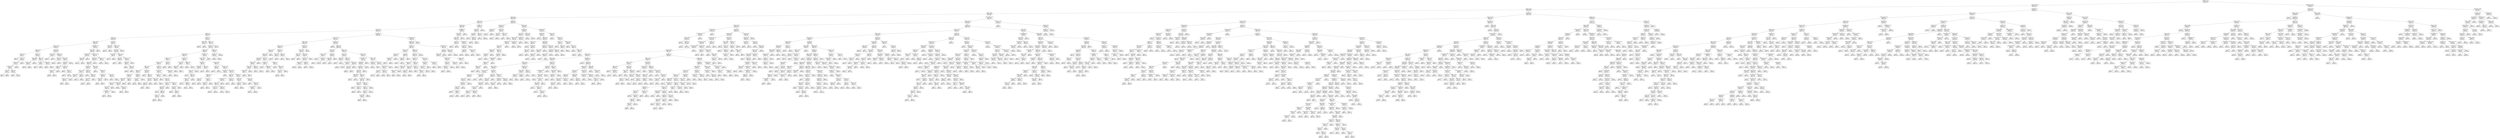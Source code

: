 digraph Tree {
node [shape=box] ;
0 [label="budget <= 117.115\nmse = 61076.512\nsamples = 1424\nvalue = 162.44"] ;
1 [label="budget <= 68.742\nmse = 24997.921\nsamples = 1259\nvalue = 114.018"] ;
0 -> 1 [labeldistance=2.5, labelangle=45, headlabel="True"] ;
2 [label="budget <= 34.187\nmse = 11535.758\nsamples = 1018\nvalue = 80.278"] ;
1 -> 2 ;
3 [label="budget <= 12.283\nmse = 4252.099\nsamples = 660\nvalue = 49.809"] ;
2 -> 3 ;
4 [label="is_horror <= 0.5\nmse = 2188.909\nsamples = 288\nvalue = 27.404"] ;
3 -> 4 ;
5 [label="is_fantasy <= 0.5\nmse = 1135.245\nsamples = 242\nvalue = 21.166"] ;
4 -> 5 ;
6 [label="is_family <= 0.5\nmse = 948.189\nsamples = 236\nvalue = 19.908"] ;
5 -> 6 ;
7 [label="runtime <= 101.5\nmse = 661.839\nsamples = 227\nvalue = 18.352"] ;
6 -> 7 ;
8 [label="is_drama <= 0.5\nmse = 361.401\nsamples = 133\nvalue = 13.02"] ;
7 -> 8 ;
9 [label="is_action <= 0.5\nmse = 564.152\nsamples = 58\nvalue = 19.086"] ;
8 -> 9 ;
10 [label="budget <= 5.404\nmse = 655.452\nsamples = 47\nvalue = 21.442"] ;
9 -> 10 ;
11 [label="cast_score <= 0.354\nmse = 650.179\nsamples = 25\nvalue = 15.833"] ;
10 -> 11 ;
12 [label="budget <= 1.146\nmse = 86.614\nsamples = 14\nvalue = 5.9"] ;
11 -> 12 ;
13 [label="runtime <= 81.5\nmse = 7.591\nsamples = 7\nvalue = 1.934"] ;
12 -> 13 ;
14 [label="mse = 0.0\nsamples = 1\nvalue = 8.162"] ;
13 -> 14 ;
15 [label="is_romance <= 0.5\nmse = 1.314\nsamples = 6\nvalue = 0.896"] ;
13 -> 15 ;
16 [label="cast_score <= 0.154\nmse = 0.264\nsamples = 5\nvalue = 0.428"] ;
15 -> 16 ;
17 [label="is_documentary <= 0.5\nmse = 0.077\nsamples = 4\nvalue = 0.203"] ;
16 -> 17 ;
18 [label="is_crime <= 0.5\nmse = 0.0\nsamples = 2\nvalue = 0.008"] ;
17 -> 18 ;
19 [label="mse = 0.0\nsamples = 1\nvalue = 0.0"] ;
18 -> 19 ;
20 [label="mse = 0.0\nsamples = 1\nvalue = 0.017"] ;
18 -> 20 ;
21 [label="runtime <= 86.5\nmse = 0.078\nsamples = 2\nvalue = 0.398"] ;
17 -> 21 ;
22 [label="mse = 0.0\nsamples = 1\nvalue = 0.119"] ;
21 -> 22 ;
23 [label="mse = 0.0\nsamples = 1\nvalue = 0.678"] ;
21 -> 23 ;
24 [label="mse = 0.0\nsamples = 1\nvalue = 1.328"] ;
16 -> 24 ;
25 [label="mse = 0.0\nsamples = 1\nvalue = 3.235"] ;
15 -> 25 ;
26 [label="budget <= 3.021\nmse = 134.177\nsamples = 7\nvalue = 9.866"] ;
12 -> 26 ;
27 [label="budget <= 2.586\nmse = 185.805\nsamples = 3\nvalue = 17.463"] ;
26 -> 27 ;
28 [label="cast_score <= 0.17\nmse = 30.276\nsamples = 2\nvalue = 8.363"] ;
27 -> 28 ;
29 [label="mse = 0.0\nsamples = 1\nvalue = 13.865"] ;
28 -> 29 ;
30 [label="mse = 0.0\nsamples = 1\nvalue = 2.86"] ;
28 -> 30 ;
31 [label="mse = 0.0\nsamples = 1\nvalue = 35.663"] ;
27 -> 31 ;
32 [label="budget <= 4.603\nmse = 19.72\nsamples = 4\nvalue = 4.169"] ;
26 -> 32 ;
33 [label="cast_score <= 0.149\nmse = 0.0\nsamples = 2\nvalue = 0.122"] ;
32 -> 33 ;
34 [label="mse = 0.0\nsamples = 1\nvalue = 0.117"] ;
33 -> 34 ;
35 [label="mse = 0.0\nsamples = 1\nvalue = 0.128"] ;
33 -> 35 ;
36 [label="runtime <= 91.0\nmse = 6.683\nsamples = 2\nvalue = 8.216"] ;
32 -> 36 ;
37 [label="mse = 0.0\nsamples = 1\nvalue = 5.631"] ;
36 -> 37 ;
38 [label="mse = 0.0\nsamples = 1\nvalue = 10.801"] ;
36 -> 38 ;
39 [label="runtime <= 86.0\nmse = 1082.068\nsamples = 11\nvalue = 28.475"] ;
11 -> 39 ;
40 [label="cast_score <= 1.07\nmse = 1670.189\nsamples = 2\nvalue = 71.147"] ;
39 -> 40 ;
41 [label="mse = 0.0\nsamples = 1\nvalue = 30.279"] ;
40 -> 41 ;
42 [label="mse = 0.0\nsamples = 1\nvalue = 112.015"] ;
40 -> 42 ;
43 [label="cast_score <= 0.727\nmse = 456.806\nsamples = 9\nvalue = 18.992"] ;
39 -> 43 ;
44 [label="budget <= 2.328\nmse = 7.89\nsamples = 2\nvalue = 57.037"] ;
43 -> 44 ;
45 [label="mse = 0.0\nsamples = 1\nvalue = 59.846"] ;
44 -> 45 ;
46 [label="mse = -0.0\nsamples = 1\nvalue = 54.228"] ;
44 -> 46 ;
47 [label="runtime <= 93.0\nmse = 53.361\nsamples = 7\nvalue = 8.122"] ;
43 -> 47 ;
48 [label="runtime <= 88.5\nmse = 16.879\nsamples = 6\nvalue = 5.576"] ;
47 -> 48 ;
49 [label="is_romance <= 0.5\nmse = 6.182\nsamples = 3\nvalue = 9.241"] ;
48 -> 49 ;
50 [label="critics_pick <= 0.5\nmse = 0.0\nsamples = 2\nvalue = 7.483"] ;
49 -> 50 ;
51 [label="mse = 0.0\nsamples = 1\nvalue = 7.488"] ;
50 -> 51 ;
52 [label="mse = -0.0\nsamples = 1\nvalue = 7.478"] ;
50 -> 52 ;
53 [label="mse = 0.0\nsamples = 1\nvalue = 12.757"] ;
49 -> 53 ;
54 [label="cast_score <= 0.935\nmse = 0.708\nsamples = 3\nvalue = 1.911"] ;
48 -> 54 ;
55 [label="mse = 0.0\nsamples = 1\nvalue = 0.821"] ;
54 -> 55 ;
56 [label="is_crime <= 0.5\nmse = 0.171\nsamples = 2\nvalue = 2.456"] ;
54 -> 56 ;
57 [label="mse = 0.0\nsamples = 1\nvalue = 2.042"] ;
56 -> 57 ;
58 [label="mse = 0.0\nsamples = 1\nvalue = 2.869"] ;
56 -> 58 ;
59 [label="mse = 0.0\nsamples = 1\nvalue = 23.398"] ;
47 -> 59 ;
60 [label="is_documentary <= 0.5\nmse = 585.077\nsamples = 22\nvalue = 27.815"] ;
10 -> 60 ;
61 [label="is_comedy <= 0.5\nmse = 434.571\nsamples = 21\nvalue = 24.968"] ;
60 -> 61 ;
62 [label="is_animation <= 0.5\nmse = 729.955\nsamples = 3\nvalue = 44.265"] ;
61 -> 62 ;
63 [label="runtime <= 99.0\nmse = 178.862\nsamples = 2\nvalue = 61.74"] ;
62 -> 63 ;
64 [label="mse = 0.0\nsamples = 1\nvalue = 48.366"] ;
63 -> 64 ;
65 [label="mse = -0.0\nsamples = 1\nvalue = 75.113"] ;
63 -> 65 ;
66 [label="mse = 0.0\nsamples = 1\nvalue = 9.316"] ;
62 -> 66 ;
67 [label="director_score <= 0.045\nmse = 312.93\nsamples = 18\nvalue = 21.751"] ;
61 -> 67 ;
68 [label="runtime <= 99.5\nmse = 284.346\nsamples = 16\nvalue = 19.016"] ;
67 -> 68 ;
69 [label="runtime <= 94.5\nmse = 255.199\nsamples = 15\nvalue = 17.283"] ;
68 -> 69 ;
70 [label="is_romance <= 0.5\nmse = 269.574\nsamples = 9\nvalue = 22.81"] ;
69 -> 70 ;
71 [label="budget <= 11.552\nmse = 172.111\nsamples = 5\nvalue = 13.123"] ;
70 -> 71 ;
72 [label="runtime <= 86.5\nmse = 14.81\nsamples = 3\nvalue = 2.766"] ;
71 -> 72 ;
73 [label="cast_score <= 0.65\nmse = 0.001\nsamples = 2\nvalue = 0.045"] ;
72 -> 73 ;
74 [label="mse = 0.0\nsamples = 1\nvalue = 0.01"] ;
73 -> 74 ;
75 [label="mse = 0.0\nsamples = 1\nvalue = 0.079"] ;
73 -> 75 ;
76 [label="mse = 0.0\nsamples = 1\nvalue = 8.208"] ;
72 -> 76 ;
77 [label="is_crime <= 0.5\nmse = 5.772\nsamples = 2\nvalue = 28.66"] ;
71 -> 77 ;
78 [label="mse = 0.0\nsamples = 1\nvalue = 31.062"] ;
77 -> 78 ;
79 [label="mse = 0.0\nsamples = 1\nvalue = 26.257"] ;
77 -> 79 ;
80 [label="budget <= 7.55\nmse = 127.514\nsamples = 4\nvalue = 34.918"] ;
70 -> 80 ;
81 [label="mse = 0.0\nsamples = 1\nvalue = 52.165"] ;
80 -> 81 ;
82 [label="is_music <= 0.5\nmse = 37.806\nsamples = 3\nvalue = 29.169"] ;
80 -> 82 ;
83 [label="runtime <= 93.0\nmse = 4.0\nsamples = 2\nvalue = 24.977"] ;
82 -> 83 ;
84 [label="mse = 0.0\nsamples = 1\nvalue = 22.977"] ;
83 -> 84 ;
85 [label="mse = 0.0\nsamples = 1\nvalue = 26.977"] ;
83 -> 85 ;
86 [label="mse = 0.0\nsamples = 1\nvalue = 37.552"] ;
82 -> 86 ;
87 [label="budget <= 6.258\nmse = 119.073\nsamples = 6\nvalue = 8.992"] ;
69 -> 87 ;
88 [label="mse = 0.0\nsamples = 1\nvalue = 32.702"] ;
87 -> 88 ;
89 [label="is_romance <= 0.5\nmse = 7.962\nsamples = 5\nvalue = 4.25"] ;
87 -> 89 ;
90 [label="cast_score <= 1.083\nmse = 0.086\nsamples = 3\nvalue = 6.532"] ;
89 -> 90 ;
91 [label="cast_score <= 0.245\nmse = 0.018\nsamples = 2\nvalue = 6.34"] ;
90 -> 91 ;
92 [label="mse = 0.0\nsamples = 1\nvalue = 6.206"] ;
91 -> 92 ;
93 [label="mse = -0.0\nsamples = 1\nvalue = 6.473"] ;
91 -> 93 ;
94 [label="mse = -0.0\nsamples = 1\nvalue = 6.917"] ;
90 -> 94 ;
95 [label="runtime <= 98.0\nmse = 0.238\nsamples = 2\nvalue = 0.826"] ;
89 -> 95 ;
96 [label="mse = 0.0\nsamples = 1\nvalue = 1.313"] ;
95 -> 96 ;
97 [label="mse = 0.0\nsamples = 1\nvalue = 0.338"] ;
95 -> 97 ;
98 [label="mse = -0.0\nsamples = 1\nvalue = 45.025"] ;
68 -> 98 ;
99 [label="director_score <= 0.127\nmse = 3.102\nsamples = 2\nvalue = 43.63"] ;
67 -> 99 ;
100 [label="mse = 0.0\nsamples = 1\nvalue = 41.869"] ;
99 -> 100 ;
101 [label="mse = -0.0\nsamples = 1\nvalue = 45.391"] ;
99 -> 101 ;
102 [label="mse = -0.0\nsamples = 1\nvalue = 87.61"] ;
60 -> 102 ;
103 [label="runtime <= 85.0\nmse = 49.054\nsamples = 11\nvalue = 9.021"] ;
9 -> 103 ;
104 [label="budget <= 5.911\nmse = 18.085\nsamples = 2\nvalue = 19.798"] ;
103 -> 104 ;
105 [label="mse = 0.0\nsamples = 1\nvalue = 15.545"] ;
104 -> 105 ;
106 [label="mse = -0.0\nsamples = 1\nvalue = 24.05"] ;
104 -> 106 ;
107 [label="cast_score <= 1.098\nmse = 24.397\nsamples = 9\nvalue = 6.627"] ;
103 -> 107 ;
108 [label="budget <= 3.841\nmse = 16.683\nsamples = 8\nvalue = 5.533"] ;
107 -> 108 ;
109 [label="cast_score <= 0.073\nmse = 0.099\nsamples = 2\nvalue = 0.501"] ;
108 -> 109 ;
110 [label="mse = 0.0\nsamples = 1\nvalue = 0.187"] ;
109 -> 110 ;
111 [label="mse = -0.0\nsamples = 1\nvalue = 0.816"] ;
109 -> 111 ;
112 [label="cast_score <= 0.053\nmse = 10.958\nsamples = 6\nvalue = 7.21"] ;
108 -> 112 ;
113 [label="runtime <= 96.0\nmse = 18.459\nsamples = 2\nvalue = 9.868"] ;
112 -> 113 ;
114 [label="mse = 0.0\nsamples = 1\nvalue = 14.164"] ;
113 -> 114 ;
115 [label="mse = 0.0\nsamples = 1\nvalue = 5.571"] ;
113 -> 115 ;
116 [label="director_score <= 0.309\nmse = 1.913\nsamples = 4\nvalue = 5.882"] ;
112 -> 116 ;
117 [label="runtime <= 90.5\nmse = 1.265\nsamples = 3\nvalue = 5.315"] ;
116 -> 117 ;
118 [label="mse = 0.0\nsamples = 1\nvalue = 6.868"] ;
117 -> 118 ;
119 [label="runtime <= 92.0\nmse = 0.089\nsamples = 2\nvalue = 4.539"] ;
117 -> 119 ;
120 [label="mse = 0.0\nsamples = 1\nvalue = 4.836"] ;
119 -> 120 ;
121 [label="mse = -0.0\nsamples = 1\nvalue = 4.241"] ;
119 -> 121 ;
122 [label="mse = -0.0\nsamples = 1\nvalue = 7.582"] ;
116 -> 122 ;
123 [label="mse = -0.0\nsamples = 1\nvalue = 15.376"] ;
107 -> 123 ;
124 [label="runtime <= 79.5\nmse = 154.15\nsamples = 75\nvalue = 8.33"] ;
8 -> 124 ;
125 [label="budget <= 0.692\nmse = 1257.708\nsamples = 2\nvalue = 35.476"] ;
124 -> 125 ;
126 [label="mse = 0.0\nsamples = 1\nvalue = 70.941"] ;
125 -> 126 ;
127 [label="mse = 0.0\nsamples = 1\nvalue = 0.012"] ;
125 -> 127 ;
128 [label="cast_score <= 2.07\nmse = 103.171\nsamples = 73\nvalue = 7.586"] ;
124 -> 128 ;
129 [label="budget <= 11.262\nmse = 87.232\nsamples = 72\nvalue = 7.098"] ;
128 -> 129 ;
130 [label="is_comedy <= 0.5\nmse = 64.798\nsamples = 69\nvalue = 6.333"] ;
129 -> 130 ;
131 [label="critics_pick <= 0.5\nmse = 19.486\nsamples = 38\nvalue = 3.433"] ;
130 -> 131 ;
132 [label="is_adventure <= 0.5\nmse = 7.727\nsamples = 33\nvalue = 2.515"] ;
131 -> 132 ;
133 [label="cast_score <= 0.423\nmse = 6.947\nsamples = 31\nvalue = 2.277"] ;
132 -> 133 ;
134 [label="budget <= 3.424\nmse = 3.891\nsamples = 18\nvalue = 1.59"] ;
133 -> 134 ;
135 [label="budget <= 1.018\nmse = 0.945\nsamples = 12\nvalue = 1.091"] ;
134 -> 135 ;
136 [label="is_thriller <= 0.5\nmse = 0.908\nsamples = 9\nvalue = 1.382"] ;
135 -> 136 ;
137 [label="runtime <= 96.0\nmse = 0.648\nsamples = 7\nvalue = 1.72"] ;
136 -> 137 ;
138 [label="cast_score <= 0.159\nmse = 0.384\nsamples = 4\nvalue = 1.157"] ;
137 -> 138 ;
139 [label="budget <= 0.379\nmse = 0.229\nsamples = 3\nvalue = 1.423"] ;
138 -> 139 ;
140 [label="is_documentary <= 0.5\nmse = 0.038\nsamples = 2\nvalue = 1.742"] ;
139 -> 140 ;
141 [label="mse = 0.0\nsamples = 1\nvalue = 1.937"] ;
140 -> 141 ;
142 [label="mse = -0.0\nsamples = 1\nvalue = 1.548"] ;
140 -> 142 ;
143 [label="mse = -0.0\nsamples = 1\nvalue = 0.784"] ;
139 -> 143 ;
144 [label="mse = 0.0\nsamples = 1\nvalue = 0.36"] ;
138 -> 144 ;
145 [label="runtime <= 98.0\nmse = 0.015\nsamples = 3\nvalue = 2.471"] ;
137 -> 145 ;
146 [label="mse = 0.0\nsamples = 1\nvalue = 2.308"] ;
145 -> 146 ;
147 [label="cast_score <= 0.094\nmse = 0.002\nsamples = 2\nvalue = 2.552"] ;
145 -> 147 ;
148 [label="mse = 0.0\nsamples = 1\nvalue = 2.502"] ;
147 -> 148 ;
149 [label="mse = -0.0\nsamples = 1\nvalue = 2.602"] ;
147 -> 149 ;
150 [label="runtime <= 94.5\nmse = 0.02\nsamples = 2\nvalue = 0.2"] ;
136 -> 150 ;
151 [label="mse = 0.0\nsamples = 1\nvalue = 0.341"] ;
150 -> 151 ;
152 [label="mse = 0.0\nsamples = 1\nvalue = 0.06"] ;
150 -> 152 ;
153 [label="is_thriller <= 0.5\nmse = 0.035\nsamples = 3\nvalue = 0.216"] ;
135 -> 153 ;
154 [label="cast_score <= 0.011\nmse = 0.0\nsamples = 2\nvalue = 0.084"] ;
153 -> 154 ;
155 [label="mse = 0.0\nsamples = 1\nvalue = 0.085"] ;
154 -> 155 ;
156 [label="mse = 0.0\nsamples = 1\nvalue = 0.084"] ;
154 -> 156 ;
157 [label="mse = 0.0\nsamples = 1\nvalue = 0.479"] ;
153 -> 157 ;
158 [label="budget <= 4.536\nmse = 8.289\nsamples = 6\nvalue = 2.588"] ;
134 -> 158 ;
159 [label="mse = 0.0\nsamples = 1\nvalue = 8.829"] ;
158 -> 159 ;
160 [label="budget <= 7.35\nmse = 0.597\nsamples = 5\nvalue = 1.339"] ;
158 -> 160 ;
161 [label="budget <= 6.225\nmse = 0.048\nsamples = 3\nvalue = 0.746"] ;
160 -> 161 ;
162 [label="is_war <= 0.5\nmse = 0.001\nsamples = 2\nvalue = 0.901"] ;
161 -> 162 ;
163 [label="mse = 0.0\nsamples = 1\nvalue = 0.877"] ;
162 -> 163 ;
164 [label="mse = 0.0\nsamples = 1\nvalue = 0.925"] ;
162 -> 164 ;
165 [label="mse = -0.0\nsamples = 1\nvalue = 0.436"] ;
161 -> 165 ;
166 [label="runtime <= 99.0\nmse = 0.098\nsamples = 2\nvalue = 2.23"] ;
160 -> 166 ;
167 [label="mse = 0.0\nsamples = 1\nvalue = 1.917"] ;
166 -> 167 ;
168 [label="mse = 0.0\nsamples = 1\nvalue = 2.542"] ;
166 -> 168 ;
169 [label="is_crime <= 0.5\nmse = 9.618\nsamples = 13\nvalue = 3.229"] ;
133 -> 169 ;
170 [label="cast_score <= 1.992\nmse = 3.905\nsamples = 11\nvalue = 2.468"] ;
169 -> 170 ;
171 [label="cast_score <= 0.573\nmse = 3.1\nsamples = 10\nvalue = 2.139"] ;
170 -> 171 ;
172 [label="mse = 0.0\nsamples = 1\nvalue = 5.473"] ;
171 -> 172 ;
173 [label="budget <= 1.802\nmse = 2.072\nsamples = 9\nvalue = 1.768"] ;
171 -> 173 ;
174 [label="cast_score <= 1.029\nmse = 1.92\nsamples = 5\nvalue = 2.551"] ;
173 -> 174 ;
175 [label="runtime <= 83.5\nmse = 0.902\nsamples = 4\nvalue = 3.098"] ;
174 -> 175 ;
176 [label="mse = 0.0\nsamples = 1\nvalue = 1.533"] ;
175 -> 176 ;
177 [label="budget <= 0.9\nmse = 0.114\nsamples = 3\nvalue = 3.62"] ;
175 -> 177 ;
178 [label="is_thriller <= 0.5\nmse = 0.0\nsamples = 2\nvalue = 3.859"] ;
177 -> 178 ;
179 [label="mse = 0.0\nsamples = 1\nvalue = 3.861"] ;
178 -> 179 ;
180 [label="mse = -0.0\nsamples = 1\nvalue = 3.856"] ;
178 -> 180 ;
181 [label="mse = 0.0\nsamples = 1\nvalue = 3.142"] ;
177 -> 181 ;
182 [label="mse = 0.0\nsamples = 1\nvalue = 0.361"] ;
174 -> 182 ;
183 [label="is_romance <= 0.5\nmse = 0.542\nsamples = 4\nvalue = 0.791"] ;
173 -> 183 ;
184 [label="runtime <= 92.0\nmse = 0.062\nsamples = 3\nvalue = 0.384"] ;
183 -> 184 ;
185 [label="mse = 0.0\nsamples = 1\nvalue = 0.033"] ;
184 -> 185 ;
186 [label="is_action <= 0.5\nmse = 0.0\nsamples = 2\nvalue = 0.56"] ;
184 -> 186 ;
187 [label="mse = 0.0\nsamples = 1\nvalue = 0.577"] ;
186 -> 187 ;
188 [label="mse = 0.0\nsamples = 1\nvalue = 0.542"] ;
186 -> 188 ;
189 [label="mse = 0.0\nsamples = 1\nvalue = 2.01"] ;
183 -> 189 ;
190 [label="mse = 0.0\nsamples = 1\nvalue = 5.766"] ;
170 -> 190 ;
191 [label="runtime <= 94.0\nmse = 20.368\nsamples = 2\nvalue = 7.411"] ;
169 -> 191 ;
192 [label="mse = 0.0\nsamples = 1\nvalue = 11.924"] ;
191 -> 192 ;
193 [label="mse = -0.0\nsamples = 1\nvalue = 2.898"] ;
191 -> 193 ;
194 [label="runtime <= 87.5\nmse = 5.333\nsamples = 2\nvalue = 6.204"] ;
132 -> 194 ;
195 [label="mse = 0.0\nsamples = 1\nvalue = 3.895"] ;
194 -> 195 ;
196 [label="mse = 0.0\nsamples = 1\nvalue = 8.514"] ;
194 -> 196 ;
197 [label="cast_score <= 0.884\nmse = 54.84\nsamples = 5\nvalue = 9.49"] ;
131 -> 197 ;
198 [label="cast_score <= 0.74\nmse = 3.555\nsamples = 3\nvalue = 3.717"] ;
197 -> 198 ;
199 [label="is_romance <= 0.5\nmse = 0.966\nsamples = 2\nvalue = 2.511"] ;
198 -> 199 ;
200 [label="mse = 0.0\nsamples = 1\nvalue = 3.494"] ;
199 -> 200 ;
201 [label="mse = 0.0\nsamples = 1\nvalue = 1.528"] ;
199 -> 201 ;
202 [label="mse = 0.0\nsamples = 1\nvalue = 6.13"] ;
198 -> 202 ;
203 [label="is_romance <= 0.5\nmse = 6.773\nsamples = 2\nvalue = 18.15"] ;
197 -> 203 ;
204 [label="mse = 0.0\nsamples = 1\nvalue = 15.548"] ;
203 -> 204 ;
205 [label="mse = 0.0\nsamples = 1\nvalue = 20.753"] ;
203 -> 205 ;
206 [label="is_documentary <= 0.5\nmse = 97.401\nsamples = 31\nvalue = 9.887"] ;
130 -> 206 ;
207 [label="cast_score <= 0.806\nmse = 75.176\nsamples = 30\nvalue = 8.981"] ;
206 -> 207 ;
208 [label="critics_pick <= 0.5\nmse = 10.251\nsamples = 8\nvalue = 4.139"] ;
207 -> 208 ;
209 [label="is_animation <= 0.5\nmse = 3.522\nsamples = 6\nvalue = 2.681"] ;
208 -> 209 ;
210 [label="runtime <= 87.5\nmse = 1.81\nsamples = 5\nvalue = 2.046"] ;
209 -> 210 ;
211 [label="mse = 0.0\nsamples = 1\nvalue = 0.105"] ;
210 -> 211 ;
212 [label="budget <= 3.282\nmse = 1.085\nsamples = 4\nvalue = 2.532"] ;
210 -> 212 ;
213 [label="cast_score <= 0.153\nmse = 0.19\nsamples = 3\nvalue = 3.092"] ;
212 -> 213 ;
214 [label="mse = 0.0\nsamples = 1\nvalue = 2.484"] ;
213 -> 214 ;
215 [label="is_romance <= 0.5\nmse = 0.008\nsamples = 2\nvalue = 3.396"] ;
213 -> 215 ;
216 [label="mse = 0.0\nsamples = 1\nvalue = 3.488"] ;
215 -> 216 ;
217 [label="mse = 0.0\nsamples = 1\nvalue = 3.304"] ;
215 -> 217 ;
218 [label="mse = 0.0\nsamples = 1\nvalue = 0.851"] ;
212 -> 218 ;
219 [label="mse = -0.0\nsamples = 1\nvalue = 5.854"] ;
209 -> 219 ;
220 [label="runtime <= 98.5\nmse = 4.911\nsamples = 2\nvalue = 8.515"] ;
208 -> 220 ;
221 [label="mse = 0.0\nsamples = 1\nvalue = 10.731"] ;
220 -> 221 ;
222 [label="mse = 0.0\nsamples = 1\nvalue = 6.299"] ;
220 -> 222 ;
223 [label="cast_score <= 0.909\nmse = 87.163\nsamples = 22\nvalue = 10.741"] ;
207 -> 223 ;
224 [label="runtime <= 93.0\nmse = 2.619\nsamples = 2\nvalue = 25.81"] ;
223 -> 224 ;
225 [label="mse = 0.0\nsamples = 1\nvalue = 27.428"] ;
224 -> 225 ;
226 [label="mse = -0.0\nsamples = 1\nvalue = 24.191"] ;
224 -> 226 ;
227 [label="cast_score <= 1.188\nmse = 70.64\nsamples = 20\nvalue = 9.234"] ;
223 -> 227 ;
228 [label="critics_pick <= 0.5\nmse = 3.624\nsamples = 6\nvalue = 2.945"] ;
227 -> 228 ;
229 [label="runtime <= 91.5\nmse = 2.396\nsamples = 5\nvalue = 2.375"] ;
228 -> 229 ;
230 [label="is_crime <= 0.5\nmse = 0.088\nsamples = 2\nvalue = 0.578"] ;
229 -> 230 ;
231 [label="mse = 0.0\nsamples = 1\nvalue = 0.282"] ;
230 -> 231 ;
232 [label="mse = -0.0\nsamples = 1\nvalue = 0.875"] ;
230 -> 232 ;
233 [label="cast_score <= 1.122\nmse = 0.35\nsamples = 3\nvalue = 3.572"] ;
229 -> 233 ;
234 [label="cast_score <= 1.0\nmse = 0.057\nsamples = 2\nvalue = 3.178"] ;
233 -> 234 ;
235 [label="mse = 0.0\nsamples = 1\nvalue = 2.939"] ;
234 -> 235 ;
236 [label="mse = 0.0\nsamples = 1\nvalue = 3.416"] ;
234 -> 236 ;
237 [label="mse = -0.0\nsamples = 1\nvalue = 4.362"] ;
233 -> 237 ;
238 [label="mse = -0.0\nsamples = 1\nvalue = 5.797"] ;
228 -> 238 ;
239 [label="runtime <= 94.0\nmse = 75.146\nsamples = 14\nvalue = 11.93"] ;
227 -> 239 ;
240 [label="runtime <= 91.0\nmse = 73.499\nsamples = 7\nvalue = 17.41"] ;
239 -> 240 ;
241 [label="is_science_fiction <= 0.5\nmse = 27.329\nsamples = 5\nvalue = 12.826"] ;
240 -> 241 ;
242 [label="budget <= 4.894\nmse = 7.271\nsamples = 4\nvalue = 15.145"] ;
241 -> 242 ;
243 [label="cast_score <= 1.548\nmse = 1.403\nsamples = 2\nvalue = 12.748"] ;
242 -> 243 ;
244 [label="mse = 0.0\nsamples = 1\nvalue = 11.564"] ;
243 -> 244 ;
245 [label="mse = 0.0\nsamples = 1\nvalue = 13.933"] ;
243 -> 245 ;
246 [label="is_romance <= 0.5\nmse = 1.648\nsamples = 2\nvalue = 17.543"] ;
242 -> 246 ;
247 [label="mse = 0.0\nsamples = 1\nvalue = 18.826"] ;
246 -> 247 ;
248 [label="mse = 0.0\nsamples = 1\nvalue = 16.259"] ;
246 -> 248 ;
249 [label="mse = -0.0\nsamples = 1\nvalue = 3.55"] ;
241 -> 249 ;
250 [label="cast_score <= 1.567\nmse = 5.094\nsamples = 2\nvalue = 28.869"] ;
240 -> 250 ;
251 [label="mse = 0.0\nsamples = 1\nvalue = 31.126"] ;
250 -> 251 ;
252 [label="mse = 0.0\nsamples = 1\nvalue = 26.612"] ;
250 -> 252 ;
253 [label="is_romance <= 0.5\nmse = 16.722\nsamples = 7\nvalue = 6.449"] ;
239 -> 253 ;
254 [label="budget <= 6.625\nmse = 11.039\nsamples = 3\nvalue = 2.6"] ;
253 -> 254 ;
255 [label="is_action <= 0.5\nmse = 0.013\nsamples = 2\nvalue = 0.251"] ;
254 -> 255 ;
256 [label="mse = 0.0\nsamples = 1\nvalue = 0.138"] ;
255 -> 256 ;
257 [label="mse = 0.0\nsamples = 1\nvalue = 0.364"] ;
255 -> 257 ;
258 [label="mse = -0.0\nsamples = 1\nvalue = 7.297"] ;
254 -> 258 ;
259 [label="runtime <= 96.5\nmse = 1.538\nsamples = 4\nvalue = 9.336"] ;
253 -> 259 ;
260 [label="mse = 0.0\nsamples = 1\nvalue = 7.213"] ;
259 -> 260 ;
261 [label="critics_pick <= 0.5\nmse = 0.048\nsamples = 3\nvalue = 10.043"] ;
259 -> 261 ;
262 [label="is_science_fiction <= 0.5\nmse = 0.011\nsamples = 2\nvalue = 10.186"] ;
261 -> 262 ;
263 [label="mse = 0.0\nsamples = 1\nvalue = 10.084"] ;
262 -> 263 ;
264 [label="mse = 0.0\nsamples = 1\nvalue = 10.289"] ;
262 -> 264 ;
265 [label="mse = -0.0\nsamples = 1\nvalue = 9.757"] ;
261 -> 265 ;
266 [label="mse = 0.0\nsamples = 1\nvalue = 37.081"] ;
206 -> 266 ;
267 [label="is_thriller <= 0.5\nmse = 279.901\nsamples = 3\nvalue = 24.7"] ;
129 -> 267 ;
268 [label="critics_pick <= 0.5\nmse = 50.259\nsamples = 2\nvalue = 13.601"] ;
267 -> 268 ;
269 [label="mse = 0.0\nsamples = 1\nvalue = 20.69"] ;
268 -> 269 ;
270 [label="mse = 0.0\nsamples = 1\nvalue = 6.511"] ;
268 -> 270 ;
271 [label="mse = 0.0\nsamples = 1\nvalue = 46.899"] ;
267 -> 271 ;
272 [label="mse = -0.0\nsamples = 1\nvalue = 42.71"] ;
128 -> 272 ;
273 [label="cast_score <= 1.185\nmse = 989.802\nsamples = 94\nvalue = 25.895"] ;
7 -> 273 ;
274 [label="cast_score <= 0.522\nmse = 419.415\nsamples = 61\nvalue = 19.164"] ;
273 -> 274 ;
275 [label="budget <= 3.555\nmse = 172.854\nsamples = 26\nvalue = 12.602"] ;
274 -> 275 ;
276 [label="runtime <= 121.0\nmse = 139.791\nsamples = 18\nvalue = 9.199"] ;
275 -> 276 ;
277 [label="cast_score <= 0.47\nmse = 41.563\nsamples = 14\nvalue = 5.492"] ;
276 -> 277 ;
278 [label="budget <= 0.877\nmse = 34.243\nsamples = 13\nvalue = 4.626"] ;
277 -> 278 ;
279 [label="is_crime <= 0.5\nmse = 43.535\nsamples = 6\nvalue = 8.628"] ;
278 -> 279 ;
280 [label="runtime <= 108.5\nmse = 28.351\nsamples = 5\nvalue = 6.632"] ;
279 -> 280 ;
281 [label="runtime <= 106.5\nmse = 5.345\nsamples = 3\nvalue = 2.69"] ;
280 -> 281 ;
282 [label="runtime <= 104.0\nmse = 0.591\nsamples = 2\nvalue = 1.117"] ;
281 -> 282 ;
283 [label="mse = 0.0\nsamples = 1\nvalue = 1.885"] ;
282 -> 283 ;
284 [label="mse = 0.0\nsamples = 1\nvalue = 0.348"] ;
282 -> 284 ;
285 [label="mse = 0.0\nsamples = 1\nvalue = 5.837"] ;
281 -> 285 ;
286 [label="is_romance <= 0.5\nmse = 4.588\nsamples = 2\nvalue = 12.545"] ;
280 -> 286 ;
287 [label="mse = 0.0\nsamples = 1\nvalue = 10.403"] ;
286 -> 287 ;
288 [label="mse = -0.0\nsamples = 1\nvalue = 14.687"] ;
286 -> 288 ;
289 [label="mse = -0.0\nsamples = 1\nvalue = 18.605"] ;
279 -> 289 ;
290 [label="runtime <= 110.5\nmse = 0.783\nsamples = 7\nvalue = 1.195"] ;
278 -> 290 ;
291 [label="cast_score <= 0.197\nmse = 0.201\nsamples = 3\nvalue = 0.615"] ;
290 -> 291 ;
292 [label="mse = 0.0\nsamples = 1\nvalue = 0.015"] ;
291 -> 292 ;
293 [label="is_documentary <= 0.5\nmse = 0.032\nsamples = 2\nvalue = 0.914"] ;
291 -> 293 ;
294 [label="mse = 0.0\nsamples = 1\nvalue = 1.092"] ;
293 -> 294 ;
295 [label="mse = 0.0\nsamples = 1\nvalue = 0.736"] ;
293 -> 295 ;
296 [label="budget <= 1.31\nmse = 0.777\nsamples = 4\nvalue = 1.631"] ;
290 -> 296 ;
297 [label="mse = 0.0\nsamples = 1\nvalue = 3.011"] ;
296 -> 297 ;
298 [label="budget <= 1.816\nmse = 0.189\nsamples = 3\nvalue = 1.171"] ;
296 -> 298 ;
299 [label="runtime <= 116.5\nmse = 0.067\nsamples = 2\nvalue = 1.44"] ;
298 -> 299 ;
300 [label="mse = 0.0\nsamples = 1\nvalue = 1.699"] ;
299 -> 300 ;
301 [label="mse = -0.0\nsamples = 1\nvalue = 1.18"] ;
299 -> 301 ;
302 [label="mse = 0.0\nsamples = 1\nvalue = 0.634"] ;
298 -> 302 ;
303 [label="mse = 0.0\nsamples = 1\nvalue = 16.76"] ;
277 -> 303 ;
304 [label="budget <= 1.124\nmse = 267.255\nsamples = 4\nvalue = 22.17"] ;
276 -> 304 ;
305 [label="budget <= 0.83\nmse = 0.057\nsamples = 2\nvalue = 37.863"] ;
304 -> 305 ;
306 [label="mse = 0.0\nsamples = 1\nvalue = 38.101"] ;
305 -> 306 ;
307 [label="mse = -0.0\nsamples = 1\nvalue = 37.625"] ;
305 -> 307 ;
308 [label="is_crime <= 0.5\nmse = 41.907\nsamples = 2\nvalue = 6.477"] ;
304 -> 308 ;
309 [label="mse = 0.0\nsamples = 1\nvalue = 12.951"] ;
308 -> 309 ;
310 [label="mse = -0.0\nsamples = 1\nvalue = 0.003"] ;
308 -> 310 ;
311 [label="runtime <= 125.0\nmse = 162.545\nsamples = 8\nvalue = 20.259"] ;
275 -> 311 ;
312 [label="runtime <= 104.5\nmse = 120.927\nsamples = 7\nvalue = 23.106"] ;
311 -> 312 ;
313 [label="budget <= 7.787\nmse = 2.923\nsamples = 2\nvalue = 9.331"] ;
312 -> 313 ;
314 [label="mse = 0.0\nsamples = 1\nvalue = 7.621"] ;
313 -> 314 ;
315 [label="mse = -0.0\nsamples = 1\nvalue = 11.04"] ;
313 -> 315 ;
316 [label="cast_score <= 0.205\nmse = 61.861\nsamples = 5\nvalue = 28.617"] ;
312 -> 316 ;
317 [label="cast_score <= 0.049\nmse = 20.567\nsamples = 4\nvalue = 31.986"] ;
316 -> 317 ;
318 [label="runtime <= 105.5\nmse = 0.234\nsamples = 2\nvalue = 36.393"] ;
317 -> 318 ;
319 [label="mse = 0.0\nsamples = 1\nvalue = 35.909"] ;
318 -> 319 ;
320 [label="mse = 0.0\nsamples = 1\nvalue = 36.877"] ;
318 -> 320 ;
321 [label="is_comedy <= 0.5\nmse = 2.053\nsamples = 2\nvalue = 27.579"] ;
317 -> 321 ;
322 [label="mse = 0.0\nsamples = 1\nvalue = 29.011"] ;
321 -> 322 ;
323 [label="mse = 0.0\nsamples = 1\nvalue = 26.146"] ;
321 -> 323 ;
324 [label="mse = 0.0\nsamples = 1\nvalue = 15.14"] ;
316 -> 324 ;
325 [label="mse = 0.0\nsamples = 1\nvalue = 0.331"] ;
311 -> 325 ;
326 [label="cast_score <= 0.55\nmse = 546.819\nsamples = 35\nvalue = 24.039"] ;
274 -> 326 ;
327 [label="mse = 0.0\nsamples = 1\nvalue = 69.606"] ;
326 -> 327 ;
328 [label="is_drama <= 0.5\nmse = 500.036\nsamples = 34\nvalue = 22.699"] ;
326 -> 328 ;
329 [label="is_crime <= 0.5\nmse = 478.371\nsamples = 6\nvalue = 36.96"] ;
328 -> 329 ;
330 [label="cast_score <= 0.676\nmse = 26.724\nsamples = 3\nvalue = 55.255"] ;
329 -> 330 ;
331 [label="mse = 0.0\nsamples = 1\nvalue = 48.471"] ;
330 -> 331 ;
332 [label="cast_score <= 0.796\nmse = 5.561\nsamples = 2\nvalue = 58.648"] ;
330 -> 332 ;
333 [label="mse = 0.0\nsamples = 1\nvalue = 61.006"] ;
332 -> 333 ;
334 [label="mse = -0.0\nsamples = 1\nvalue = 56.289"] ;
332 -> 334 ;
335 [label="budget <= 10.2\nmse = 260.551\nsamples = 3\nvalue = 18.664"] ;
329 -> 335 ;
336 [label="budget <= 8.33\nmse = 21.003\nsamples = 2\nvalue = 7.561"] ;
335 -> 336 ;
337 [label="mse = 0.0\nsamples = 1\nvalue = 2.978"] ;
336 -> 337 ;
338 [label="mse = 0.0\nsamples = 1\nvalue = 12.144"] ;
336 -> 338 ;
339 [label="mse = 0.0\nsamples = 1\nvalue = 40.87"] ;
335 -> 339 ;
340 [label="budget <= 1.871\nmse = 451.762\nsamples = 28\nvalue = 19.643"] ;
328 -> 340 ;
341 [label="runtime <= 115.5\nmse = 279.732\nsamples = 7\nvalue = 33.079"] ;
340 -> 341 ;
342 [label="is_comedy <= 0.5\nmse = 81.274\nsamples = 2\nvalue = 9.343"] ;
341 -> 342 ;
343 [label="mse = 0.0\nsamples = 1\nvalue = 0.327"] ;
342 -> 343 ;
344 [label="mse = 0.0\nsamples = 1\nvalue = 18.358"] ;
342 -> 344 ;
345 [label="runtime <= 131.5\nmse = 43.601\nsamples = 5\nvalue = 42.574"] ;
341 -> 345 ;
346 [label="cast_score <= 0.843\nmse = 5.261\nsamples = 2\nvalue = 49.575"] ;
345 -> 346 ;
347 [label="mse = 0.0\nsamples = 1\nvalue = 51.869"] ;
346 -> 347 ;
348 [label="mse = 0.0\nsamples = 1\nvalue = 47.281"] ;
346 -> 348 ;
349 [label="is_music <= 0.5\nmse = 14.694\nsamples = 3\nvalue = 37.906"] ;
345 -> 349 ;
350 [label="is_war <= 0.5\nmse = 4.344\nsamples = 2\nvalue = 40.335"] ;
349 -> 350 ;
351 [label="mse = 0.0\nsamples = 1\nvalue = 38.25"] ;
350 -> 351 ;
352 [label="mse = 0.0\nsamples = 1\nvalue = 42.419"] ;
350 -> 352 ;
353 [label="mse = -0.0\nsamples = 1\nvalue = 33.048"] ;
349 -> 353 ;
354 [label="budget <= 11.145\nmse = 428.872\nsamples = 21\nvalue = 15.164"] ;
340 -> 354 ;
355 [label="director_score <= 0.336\nmse = 145.514\nsamples = 14\nvalue = 9.038"] ;
354 -> 355 ;
356 [label="is_romance <= 0.5\nmse = 89.366\nsamples = 13\nvalue = 6.845"] ;
355 -> 356 ;
357 [label="cast_score <= 1.174\nmse = 26.495\nsamples = 12\nvalue = 4.519"] ;
356 -> 357 ;
358 [label="budget <= 3.78\nmse = 13.498\nsamples = 11\nvalue = 3.386"] ;
357 -> 358 ;
359 [label="budget <= 2.799\nmse = 39.949\nsamples = 2\nvalue = 7.238"] ;
358 -> 359 ;
360 [label="mse = 0.0\nsamples = 1\nvalue = 0.917"] ;
359 -> 360 ;
361 [label="mse = 0.0\nsamples = 1\nvalue = 13.558"] ;
359 -> 361 ;
362 [label="runtime <= 119.5\nmse = 3.59\nsamples = 9\nvalue = 2.53"] ;
358 -> 362 ;
363 [label="cast_score <= 0.988\nmse = 2.645\nsamples = 8\nvalue = 2.136"] ;
362 -> 363 ;
364 [label="budget <= 6.936\nmse = 1.171\nsamples = 3\nvalue = 0.92"] ;
363 -> 364 ;
365 [label="mse = 0.0\nsamples = 1\nvalue = 2.45"] ;
364 -> 365 ;
366 [label="budget <= 10.204\nmse = 0.0\nsamples = 2\nvalue = 0.155"] ;
364 -> 366 ;
367 [label="mse = 0.0\nsamples = 1\nvalue = 0.174"] ;
366 -> 367 ;
368 [label="mse = 0.0\nsamples = 1\nvalue = 0.135"] ;
366 -> 368 ;
369 [label="cast_score <= 1.16\nmse = 2.108\nsamples = 5\nvalue = 2.866"] ;
363 -> 369 ;
370 [label="is_comedy <= 0.5\nmse = 0.714\nsamples = 4\nvalue = 3.486"] ;
369 -> 370 ;
371 [label="budget <= 10.22\nmse = 0.4\nsamples = 3\nvalue = 3.114"] ;
370 -> 371 ;
372 [label="is_mystery <= 0.5\nmse = 0.019\nsamples = 2\nvalue = 2.674"] ;
371 -> 372 ;
373 [label="mse = 0.0\nsamples = 1\nvalue = 2.81"] ;
372 -> 373 ;
374 [label="mse = 0.0\nsamples = 1\nvalue = 2.538"] ;
372 -> 374 ;
375 [label="mse = 0.0\nsamples = 1\nvalue = 3.994"] ;
371 -> 375 ;
376 [label="mse = -0.0\nsamples = 1\nvalue = 4.602"] ;
370 -> 376 ;
377 [label="mse = 0.0\nsamples = 1\nvalue = 0.388"] ;
369 -> 377 ;
378 [label="mse = -0.0\nsamples = 1\nvalue = 5.679"] ;
362 -> 378 ;
379 [label="mse = 0.0\nsamples = 1\nvalue = 16.983"] ;
357 -> 379 ;
380 [label="mse = 0.0\nsamples = 1\nvalue = 34.754"] ;
356 -> 380 ;
381 [label="mse = 0.0\nsamples = 1\nvalue = 37.55"] ;
355 -> 381 ;
382 [label="budget <= 11.566\nmse = 770.389\nsamples = 7\nvalue = 27.417"] ;
354 -> 382 ;
383 [label="critics_pick <= 0.5\nmse = 187.334\nsamples = 2\nvalue = 67.998"] ;
382 -> 383 ;
384 [label="mse = 0.0\nsamples = 1\nvalue = 81.685"] ;
383 -> 384 ;
385 [label="mse = 0.0\nsamples = 1\nvalue = 54.311"] ;
383 -> 385 ;
386 [label="is_action <= 0.5\nmse = 81.416\nsamples = 5\nvalue = 11.185"] ;
382 -> 386 ;
387 [label="is_romance <= 0.5\nmse = 21.343\nsamples = 4\nvalue = 7.174"] ;
386 -> 387 ;
388 [label="is_war <= 0.5\nmse = 5.84\nsamples = 2\nvalue = 11.146"] ;
387 -> 388 ;
389 [label="mse = 0.0\nsamples = 1\nvalue = 13.562"] ;
388 -> 389 ;
390 [label="mse = 0.0\nsamples = 1\nvalue = 8.729"] ;
388 -> 390 ;
391 [label="budget <= 12.134\nmse = 5.305\nsamples = 2\nvalue = 3.203"] ;
387 -> 391 ;
392 [label="mse = 0.0\nsamples = 1\nvalue = 5.507"] ;
391 -> 392 ;
393 [label="mse = 0.0\nsamples = 1\nvalue = 0.9"] ;
391 -> 393 ;
394 [label="mse = 0.0\nsamples = 1\nvalue = 27.228"] ;
386 -> 394 ;
395 [label="is_documentary <= 0.5\nmse = 1805.583\nsamples = 33\nvalue = 38.338"] ;
273 -> 395 ;
396 [label="critics_pick <= 0.5\nmse = 1426.628\nsamples = 32\nvalue = 34.706"] ;
395 -> 396 ;
397 [label="runtime <= 104.5\nmse = 827.351\nsamples = 22\nvalue = 24.357"] ;
396 -> 397 ;
398 [label="cast_score <= 1.71\nmse = 1136.179\nsamples = 6\nvalue = 52.576"] ;
397 -> 398 ;
399 [label="is_crime <= 0.5\nmse = 225.432\nsamples = 3\nvalue = 84.114"] ;
398 -> 399 ;
400 [label="is_romance <= 0.5\nmse = 59.03\nsamples = 2\nvalue = 74.468"] ;
399 -> 400 ;
401 [label="mse = 0.0\nsamples = 1\nvalue = 82.151"] ;
400 -> 401 ;
402 [label="mse = 0.0\nsamples = 1\nvalue = 66.785"] ;
400 -> 402 ;
403 [label="mse = 0.0\nsamples = 1\nvalue = 103.405"] ;
399 -> 403 ;
404 [label="is_crime <= 0.5\nmse = 57.683\nsamples = 3\nvalue = 21.039"] ;
398 -> 404 ;
405 [label="is_romance <= 0.5\nmse = 3.555\nsamples = 2\nvalue = 26.298"] ;
404 -> 405 ;
406 [label="mse = 0.0\nsamples = 1\nvalue = 24.412"] ;
405 -> 406 ;
407 [label="mse = 0.0\nsamples = 1\nvalue = 28.183"] ;
405 -> 407 ;
408 [label="mse = 0.0\nsamples = 1\nvalue = 10.521"] ;
404 -> 408 ;
409 [label="is_history <= 0.5\nmse = 300.919\nsamples = 16\nvalue = 13.774"] ;
397 -> 409 ;
410 [label="is_thriller <= 0.5\nmse = 181.35\nsamples = 15\nvalue = 10.82"] ;
409 -> 410 ;
411 [label="cast_score <= 1.569\nmse = 6.151\nsamples = 10\nvalue = 3.157"] ;
410 -> 411 ;
412 [label="cast_score <= 1.417\nmse = 0.09\nsamples = 4\nvalue = 0.461"] ;
411 -> 412 ;
413 [label="mse = 0.0\nsamples = 1\nvalue = 0.894"] ;
412 -> 413 ;
414 [label="runtime <= 108.0\nmse = 0.037\nsamples = 3\nvalue = 0.317"] ;
412 -> 414 ;
415 [label="budget <= 3.934\nmse = 0.0\nsamples = 2\nvalue = 0.451"] ;
414 -> 415 ;
416 [label="mse = 0.0\nsamples = 1\nvalue = 0.472"] ;
415 -> 416 ;
417 [label="mse = -0.0\nsamples = 1\nvalue = 0.43"] ;
415 -> 417 ;
418 [label="mse = -0.0\nsamples = 1\nvalue = 0.047"] ;
414 -> 418 ;
419 [label="runtime <= 111.0\nmse = 2.116\nsamples = 6\nvalue = 4.954"] ;
411 -> 419 ;
420 [label="budget <= 6.748\nmse = 0.018\nsamples = 3\nvalue = 3.546"] ;
419 -> 420 ;
421 [label="is_crime <= 0.5\nmse = 0.004\nsamples = 2\nvalue = 3.635"] ;
420 -> 421 ;
422 [label="mse = 0.0\nsamples = 1\nvalue = 3.697"] ;
421 -> 422 ;
423 [label="mse = 0.0\nsamples = 1\nvalue = 3.572"] ;
421 -> 423 ;
424 [label="mse = -0.0\nsamples = 1\nvalue = 3.368"] ;
420 -> 424 ;
425 [label="cast_score <= 1.707\nmse = 0.247\nsamples = 3\nvalue = 6.363"] ;
419 -> 425 ;
426 [label="mse = 0.0\nsamples = 1\nvalue = 5.67"] ;
425 -> 426 ;
427 [label="is_comedy <= 0.5\nmse = 0.011\nsamples = 2\nvalue = 6.709"] ;
425 -> 427 ;
428 [label="mse = 0.0\nsamples = 1\nvalue = 6.812"] ;
427 -> 428 ;
429 [label="mse = -0.0\nsamples = 1\nvalue = 6.605"] ;
427 -> 429 ;
430 [label="runtime <= 117.5\nmse = 179.403\nsamples = 5\nvalue = 26.146"] ;
410 -> 430 ;
431 [label="cast_score <= 2.06\nmse = 92.216\nsamples = 3\nvalue = 34.74"] ;
430 -> 431 ;
432 [label="runtime <= 112.0\nmse = 1.977\nsamples = 2\nvalue = 41.482"] ;
431 -> 432 ;
433 [label="mse = 0.0\nsamples = 1\nvalue = 42.888"] ;
432 -> 433 ;
434 [label="mse = 0.0\nsamples = 1\nvalue = 40.076"] ;
432 -> 434 ;
435 [label="mse = -0.0\nsamples = 1\nvalue = 21.257"] ;
431 -> 435 ;
436 [label="cast_score <= 1.61\nmse = 33.23\nsamples = 2\nvalue = 13.256"] ;
430 -> 436 ;
437 [label="mse = 0.0\nsamples = 1\nvalue = 7.491"] ;
436 -> 437 ;
438 [label="mse = 0.0\nsamples = 1\nvalue = 19.02"] ;
436 -> 438 ;
439 [label="mse = 0.0\nsamples = 1\nvalue = 58.086"] ;
409 -> 439 ;
440 [label="director_score <= 0.1\nmse = 1991.003\nsamples = 10\nvalue = 57.474"] ;
396 -> 440 ;
441 [label="is_crime <= 0.5\nmse = 440.408\nsamples = 8\nvalue = 45.192"] ;
440 -> 441 ;
442 [label="budget <= 9.26\nmse = 300.463\nsamples = 7\nvalue = 40.156"] ;
441 -> 442 ;
443 [label="is_comedy <= 0.5\nmse = 217.685\nsamples = 5\nvalue = 47.753"] ;
442 -> 443 ;
444 [label="budget <= 6.768\nmse = 83.49\nsamples = 3\nvalue = 57.804"] ;
443 -> 444 ;
445 [label="is_adventure <= 0.5\nmse = 3.919\nsamples = 2\nvalue = 64.163"] ;
444 -> 445 ;
446 [label="mse = 0.0\nsamples = 1\nvalue = 62.184"] ;
445 -> 446 ;
447 [label="mse = 0.0\nsamples = 1\nvalue = 66.143"] ;
445 -> 447 ;
448 [label="mse = -0.0\nsamples = 1\nvalue = 45.086"] ;
444 -> 448 ;
449 [label="runtime <= 104.0\nmse = 40.148\nsamples = 2\nvalue = 32.677"] ;
443 -> 449 ;
450 [label="mse = 0.0\nsamples = 1\nvalue = 26.34"] ;
449 -> 450 ;
451 [label="mse = 0.0\nsamples = 1\nvalue = 39.013"] ;
449 -> 451 ;
452 [label="budget <= 10.688\nmse = 2.413\nsamples = 2\nvalue = 21.164"] ;
442 -> 452 ;
453 [label="mse = 0.0\nsamples = 1\nvalue = 22.717"] ;
452 -> 453 ;
454 [label="mse = 0.0\nsamples = 1\nvalue = 19.61"] ;
452 -> 454 ;
455 [label="mse = -0.0\nsamples = 1\nvalue = 80.441"] ;
441 -> 455 ;
456 [label="is_music <= 0.5\nmse = 5176.189\nsamples = 2\nvalue = 106.604"] ;
440 -> 456 ;
457 [label="mse = 0.0\nsamples = 1\nvalue = 178.55"] ;
456 -> 457 ;
458 [label="mse = -0.0\nsamples = 1\nvalue = 34.658"] ;
456 -> 458 ;
459 [label="mse = -0.0\nsamples = 1\nvalue = 154.57"] ;
395 -> 459 ;
460 [label="is_animation <= 0.5\nmse = 6569.561\nsamples = 9\nvalue = 59.15"] ;
6 -> 460 ;
461 [label="runtime <= 125.0\nmse = 2699.83\nsamples = 8\nvalue = 36.32"] ;
460 -> 461 ;
462 [label="budget <= 2.814\nmse = 125.998\nsamples = 7\nvalue = 17.086"] ;
461 -> 462 ;
463 [label="is_music <= 0.5\nmse = 13.784\nsamples = 2\nvalue = 4.563"] ;
462 -> 463 ;
464 [label="mse = 0.0\nsamples = 1\nvalue = 0.851"] ;
463 -> 464 ;
465 [label="mse = 0.0\nsamples = 1\nvalue = 8.276"] ;
463 -> 465 ;
466 [label="is_adventure <= 0.5\nmse = 83.065\nsamples = 5\nvalue = 22.095"] ;
462 -> 466 ;
467 [label="cast_score <= 0.38\nmse = 28.18\nsamples = 4\nvalue = 25.985"] ;
466 -> 467 ;
468 [label="runtime <= 95.5\nmse = 4.866\nsamples = 2\nvalue = 31.042"] ;
467 -> 468 ;
469 [label="mse = 0.0\nsamples = 1\nvalue = 33.248"] ;
468 -> 469 ;
470 [label="mse = 0.0\nsamples = 1\nvalue = 28.836"] ;
468 -> 470 ;
471 [label="cast_score <= 0.667\nmse = 0.344\nsamples = 2\nvalue = 20.928"] ;
467 -> 471 ;
472 [label="mse = 0.0\nsamples = 1\nvalue = 20.341"] ;
471 -> 472 ;
473 [label="mse = 0.0\nsamples = 1\nvalue = 21.514"] ;
471 -> 473 ;
474 [label="mse = 0.0\nsamples = 1\nvalue = 6.536"] ;
466 -> 474 ;
475 [label="mse = 0.0\nsamples = 1\nvalue = 170.957"] ;
461 -> 475 ;
476 [label="mse = -0.0\nsamples = 1\nvalue = 241.791"] ;
460 -> 476 ;
477 [label="is_mystery <= 0.5\nmse = 5981.414\nsamples = 6\nvalue = 70.654"] ;
5 -> 477 ;
478 [label="runtime <= 94.0\nmse = 657.294\nsamples = 5\nvalue = 37.689"] ;
477 -> 478 ;
479 [label="runtime <= 86.0\nmse = 225.64\nsamples = 3\nvalue = 19.671"] ;
478 -> 479 ;
480 [label="mse = 0.0\nsamples = 1\nvalue = 0.009"] ;
479 -> 480 ;
481 [label="is_family <= 0.5\nmse = 48.505\nsamples = 2\nvalue = 29.502"] ;
479 -> 481 ;
482 [label="mse = 0.0\nsamples = 1\nvalue = 22.538"] ;
481 -> 482 ;
483 [label="mse = -0.0\nsamples = 1\nvalue = 36.467"] ;
481 -> 483 ;
484 [label="runtime <= 100.0\nmse = 87.379\nsamples = 2\nvalue = 64.715"] ;
478 -> 484 ;
485 [label="mse = 0.0\nsamples = 1\nvalue = 74.063"] ;
484 -> 485 ;
486 [label="mse = 0.0\nsamples = 1\nvalue = 55.368"] ;
484 -> 486 ;
487 [label="mse = -0.0\nsamples = 1\nvalue = 235.483"] ;
477 -> 487 ;
488 [label="runtime <= 83.5\nmse = 6450.545\nsamples = 46\nvalue = 60.219"] ;
4 -> 488 ;
489 [label="is_thriller <= 0.5\nmse = 14664.107\nsamples = 6\nvalue = 133.884"] ;
488 -> 489 ;
490 [label="runtime <= 82.0\nmse = 4953.136\nsamples = 2\nvalue = 294.571"] ;
489 -> 490 ;
491 [label="mse = 0.0\nsamples = 1\nvalue = 364.95"] ;
490 -> 491 ;
492 [label="mse = -0.0\nsamples = 1\nvalue = 224.193"] ;
490 -> 492 ;
493 [label="budget <= 4.209\nmse = 154.223\nsamples = 4\nvalue = 53.54"] ;
489 -> 493 ;
494 [label="runtime <= 82.5\nmse = 0.404\nsamples = 2\nvalue = 65.679"] ;
493 -> 494 ;
495 [label="mse = 0.0\nsamples = 1\nvalue = 65.044"] ;
494 -> 495 ;
496 [label="mse = 0.0\nsamples = 1\nvalue = 66.315"] ;
494 -> 496 ;
497 [label="cast_score <= 0.371\nmse = 13.321\nsamples = 2\nvalue = 41.401"] ;
493 -> 497 ;
498 [label="mse = 0.0\nsamples = 1\nvalue = 37.751"] ;
497 -> 498 ;
499 [label="mse = -0.0\nsamples = 1\nvalue = 45.05"] ;
497 -> 499 ;
500 [label="budget <= 3.051\nmse = 4282.448\nsamples = 40\nvalue = 49.169"] ;
488 -> 500 ;
501 [label="is_mystery <= 0.5\nmse = 3348.107\nsamples = 17\nvalue = 26.252"] ;
500 -> 501 ;
502 [label="runtime <= 102.5\nmse = 882.072\nsamples = 15\nvalue = 14.478"] ;
501 -> 502 ;
503 [label="budget <= 2.498\nmse = 276.527\nsamples = 13\nvalue = 8.268"] ;
502 -> 503 ;
504 [label="critics_pick <= 0.5\nmse = 28.348\nsamples = 11\nvalue = 3.845"] ;
503 -> 504 ;
505 [label="runtime <= 90.5\nmse = 17.055\nsamples = 10\nvalue = 2.712"] ;
504 -> 505 ;
506 [label="is_comedy <= 0.5\nmse = 25.676\nsamples = 3\nvalue = 6.483"] ;
505 -> 506 ;
507 [label="is_action <= 0.5\nmse = 8.954\nsamples = 2\nvalue = 9.622"] ;
506 -> 507 ;
508 [label="mse = 0.0\nsamples = 1\nvalue = 12.614"] ;
507 -> 508 ;
509 [label="mse = 0.0\nsamples = 1\nvalue = 6.629"] ;
507 -> 509 ;
510 [label="mse = 0.0\nsamples = 1\nvalue = 0.205"] ;
506 -> 510 ;
511 [label="budget <= 1.591\nmse = 4.657\nsamples = 7\nvalue = 1.096"] ;
505 -> 511 ;
512 [label="is_action <= 0.5\nmse = 0.081\nsamples = 6\nvalue = 0.222"] ;
511 -> 512 ;
513 [label="is_science_fiction <= 0.5\nmse = 0.009\nsamples = 5\nvalue = 0.101"] ;
512 -> 513 ;
514 [label="is_romance <= 0.5\nmse = 0.007\nsamples = 4\nvalue = 0.073"] ;
513 -> 514 ;
515 [label="budget <= 0.409\nmse = 0.002\nsamples = 3\nvalue = 0.028"] ;
514 -> 515 ;
516 [label="mse = 0.0\nsamples = 2\nvalue = 0.0"] ;
515 -> 516 ;
517 [label="mse = 0.0\nsamples = 1\nvalue = 0.085"] ;
515 -> 517 ;
518 [label="mse = 0.0\nsamples = 1\nvalue = 0.205"] ;
514 -> 518 ;
519 [label="mse = -0.0\nsamples = 1\nvalue = 0.214"] ;
513 -> 519 ;
520 [label="mse = 0.0\nsamples = 1\nvalue = 0.827"] ;
512 -> 520 ;
521 [label="mse = -0.0\nsamples = 1\nvalue = 6.343"] ;
511 -> 521 ;
522 [label="mse = 0.0\nsamples = 1\nvalue = 15.178"] ;
504 -> 522 ;
523 [label="cast_score <= 0.553\nmse = 942.379\nsamples = 2\nvalue = 32.59"] ;
503 -> 523 ;
524 [label="mse = 0.0\nsamples = 1\nvalue = 63.288"] ;
523 -> 524 ;
525 [label="mse = 0.0\nsamples = 1\nvalue = 1.892"] ;
523 -> 525 ;
526 [label="cast_score <= 0.241\nmse = 2937.858\nsamples = 2\nvalue = 54.846"] ;
502 -> 526 ;
527 [label="mse = 0.0\nsamples = 1\nvalue = 0.644"] ;
526 -> 527 ;
528 [label="mse = 0.0\nsamples = 1\nvalue = 109.048"] ;
526 -> 528 ;
529 [label="runtime <= 93.0\nmse = 13005.492\nsamples = 2\nvalue = 114.559"] ;
501 -> 529 ;
530 [label="mse = 0.0\nsamples = 1\nvalue = 228.601"] ;
529 -> 530 ;
531 [label="mse = -0.0\nsamples = 1\nvalue = 0.518"] ;
529 -> 531 ;
532 [label="cast_score <= 0.006\nmse = 4297.943\nsamples = 23\nvalue = 66.108"] ;
500 -> 532 ;
533 [label="budget <= 4.231\nmse = 4900.876\nsamples = 15\nvalue = 87.33"] ;
532 -> 533 ;
534 [label="mse = 0.0\nsamples = 1\nvalue = 199.541"] ;
533 -> 534 ;
535 [label="runtime <= 91.0\nmse = 4287.323\nsamples = 14\nvalue = 79.315"] ;
533 -> 535 ;
536 [label="runtime <= 85.5\nmse = 792.144\nsamples = 4\nvalue = 42.547"] ;
535 -> 536 ;
537 [label="mse = 0.0\nsamples = 1\nvalue = 89.439"] ;
536 -> 537 ;
538 [label="runtime <= 88.5\nmse = 78.913\nsamples = 3\nvalue = 26.916"] ;
536 -> 538 ;
539 [label="runtime <= 87.5\nmse = 30.634\nsamples = 2\nvalue = 21.508"] ;
538 -> 539 ;
540 [label="mse = 0.0\nsamples = 1\nvalue = 27.043"] ;
539 -> 540 ;
541 [label="mse = 0.0\nsamples = 1\nvalue = 15.973"] ;
539 -> 541 ;
542 [label="mse = 0.0\nsamples = 1\nvalue = 37.732"] ;
538 -> 542 ;
543 [label="budget <= 8.192\nmse = 4928.319\nsamples = 10\nvalue = 94.023"] ;
535 -> 543 ;
544 [label="budget <= 6.379\nmse = 5447.112\nsamples = 5\nvalue = 123.106"] ;
543 -> 544 ;
545 [label="runtime <= 99.0\nmse = 572.959\nsamples = 4\nvalue = 87.79"] ;
544 -> 545 ;
546 [label="is_thriller <= 0.5\nmse = 0.101\nsamples = 3\nvalue = 101.609"] ;
545 -> 546 ;
547 [label="mse = 0.0\nsamples = 1\nvalue = 101.159"] ;
546 -> 547 ;
548 [label="mse = -0.0\nsamples = 2\nvalue = 101.834"] ;
546 -> 548 ;
549 [label="mse = 0.0\nsamples = 1\nvalue = 46.334"] ;
545 -> 549 ;
550 [label="mse = -0.0\nsamples = 1\nvalue = 264.368"] ;
544 -> 550 ;
551 [label="runtime <= 97.5\nmse = 2717.86\nsamples = 5\nvalue = 64.94"] ;
543 -> 551 ;
552 [label="is_crime <= 0.5\nmse = 2825.566\nsamples = 3\nvalue = 90.809"] ;
551 -> 552 ;
553 [label="is_mystery <= 0.5\nmse = 137.462\nsamples = 2\nvalue = 53.837"] ;
552 -> 553 ;
554 [label="mse = 0.0\nsamples = 1\nvalue = 42.112"] ;
553 -> 554 ;
555 [label="mse = 0.0\nsamples = 1\nvalue = 65.561"] ;
553 -> 555 ;
556 [label="mse = -0.0\nsamples = 1\nvalue = 164.754"] ;
552 -> 556 ;
557 [label="is_crime <= 0.5\nmse = 46.658\nsamples = 2\nvalue = 26.135"] ;
551 -> 557 ;
558 [label="mse = 0.0\nsamples = 1\nvalue = 32.966"] ;
557 -> 558 ;
559 [label="mse = -0.0\nsamples = 1\nvalue = 19.304"] ;
557 -> 559 ;
560 [label="budget <= 3.781\nmse = 739.6\nsamples = 8\nvalue = 26.317"] ;
532 -> 560 ;
561 [label="mse = 0.0\nsamples = 1\nvalue = 82.977"] ;
560 -> 561 ;
562 [label="budget <= 6.237\nmse = 321.109\nsamples = 7\nvalue = 18.222"] ;
560 -> 562 ;
563 [label="budget <= 4.709\nmse = 1.451\nsamples = 3\nvalue = 2.849"] ;
562 -> 563 ;
564 [label="mse = 0.0\nsamples = 1\nvalue = 1.204"] ;
563 -> 564 ;
565 [label="budget <= 5.083\nmse = 0.146\nsamples = 2\nvalue = 3.672"] ;
563 -> 565 ;
566 [label="mse = 0.0\nsamples = 1\nvalue = 4.054"] ;
565 -> 566 ;
567 [label="mse = 0.0\nsamples = 1\nvalue = 3.289"] ;
565 -> 567 ;
568 [label="cast_score <= 0.237\nmse = 250.665\nsamples = 4\nvalue = 29.752"] ;
562 -> 568 ;
569 [label="mse = 0.0\nsamples = 1\nvalue = 6.49"] ;
568 -> 569 ;
570 [label="runtime <= 91.5\nmse = 93.732\nsamples = 3\nvalue = 37.506"] ;
568 -> 570 ;
571 [label="mse = 0.0\nsamples = 1\nvalue = 24.318"] ;
570 -> 571 ;
572 [label="runtime <= 98.0\nmse = 10.161\nsamples = 2\nvalue = 44.1"] ;
570 -> 572 ;
573 [label="mse = 0.0\nsamples = 1\nvalue = 40.912"] ;
572 -> 573 ;
574 [label="mse = 0.0\nsamples = 1\nvalue = 47.287"] ;
572 -> 574 ;
575 [label="director_score <= 0.936\nmse = 5159.88\nsamples = 372\nvalue = 67.155"] ;
3 -> 575 ;
576 [label="budget <= 21.718\nmse = 4814.107\nsamples = 368\nvalue = 65.435"] ;
575 -> 576 ;
577 [label="budget <= 12.477\nmse = 2918.993\nsamples = 156\nvalue = 51.944"] ;
576 -> 577 ;
578 [label="cast_score <= 0.818\nmse = 9391.823\nsamples = 5\nvalue = 134.905"] ;
577 -> 578 ;
579 [label="is_science_fiction <= 0.5\nmse = 1251.063\nsamples = 4\nvalue = 89.104"] ;
578 -> 579 ;
580 [label="budget <= 12.356\nmse = 286.853\nsamples = 3\nvalue = 107.687"] ;
579 -> 580 ;
581 [label="mse = 0.0\nsamples = 1\nvalue = 129.665"] ;
580 -> 581 ;
582 [label="budget <= 12.42\nmse = 67.99\nsamples = 2\nvalue = 96.697"] ;
580 -> 582 ;
583 [label="mse = 0.0\nsamples = 1\nvalue = 88.452"] ;
582 -> 583 ;
584 [label="mse = -0.0\nsamples = 1\nvalue = 104.943"] ;
582 -> 584 ;
585 [label="mse = -0.0\nsamples = 1\nvalue = 33.357"] ;
579 -> 585 ;
586 [label="mse = -0.0\nsamples = 1\nvalue = 318.11"] ;
578 -> 586 ;
587 [label="is_horror <= 0.5\nmse = 2469.215\nsamples = 151\nvalue = 49.197"] ;
577 -> 587 ;
588 [label="is_mystery <= 0.5\nmse = 2024.389\nsamples = 135\nvalue = 45.623"] ;
587 -> 588 ;
589 [label="director_score <= 0.718\nmse = 2078.648\nsamples = 126\nvalue = 48.009"] ;
588 -> 589 ;
590 [label="director_score <= 0.036\nmse = 2054.841\nsamples = 124\nvalue = 47.056"] ;
589 -> 590 ;
591 [label="director_score <= 0.009\nmse = 2098.986\nsamples = 117\nvalue = 49.078"] ;
590 -> 591 ;
592 [label="cast_score <= 0.864\nmse = 2055.343\nsamples = 116\nvalue = 48.352"] ;
591 -> 592 ;
593 [label="cast_score <= 0.47\nmse = 2149.687\nsamples = 55\nvalue = 57.271"] ;
592 -> 593 ;
594 [label="budget <= 17.603\nmse = 1550.164\nsamples = 38\nvalue = 47.607"] ;
593 -> 594 ;
595 [label="budget <= 15.761\nmse = 1880.333\nsamples = 26\nvalue = 57.613"] ;
594 -> 595 ;
596 [label="budget <= 14.285\nmse = 1100.612\nsamples = 20\nvalue = 45.941"] ;
595 -> 596 ;
597 [label="cast_score <= 0.165\nmse = 702.153\nsamples = 8\nvalue = 68.068"] ;
596 -> 597 ;
598 [label="is_war <= 0.5\nmse = 261.418\nsamples = 6\nvalue = 55.08"] ;
597 -> 598 ;
599 [label="is_music <= 0.5\nmse = 72.547\nsamples = 5\nvalue = 48.74"] ;
598 -> 599 ;
600 [label="is_animation <= 0.5\nmse = 31.206\nsamples = 4\nvalue = 52.189"] ;
599 -> 600 ;
601 [label="runtime <= 94.5\nmse = 2.56\nsamples = 3\nvalue = 49.065"] ;
600 -> 601 ;
602 [label="mse = 0.0\nsamples = 1\nvalue = 46.914"] ;
601 -> 602 ;
603 [label="is_romance <= 0.5\nmse = 0.37\nsamples = 2\nvalue = 50.14"] ;
601 -> 603 ;
604 [label="mse = 0.0\nsamples = 1\nvalue = 49.532"] ;
603 -> 604 ;
605 [label="mse = 0.0\nsamples = 1\nvalue = 50.748"] ;
603 -> 605 ;
606 [label="mse = -0.0\nsamples = 1\nvalue = 61.562"] ;
600 -> 606 ;
607 [label="mse = -0.0\nsamples = 1\nvalue = 34.944"] ;
599 -> 607 ;
608 [label="mse = -0.0\nsamples = 1\nvalue = 86.779"] ;
598 -> 608 ;
609 [label="cast_score <= 0.204\nmse = 0.066\nsamples = 2\nvalue = 107.032"] ;
597 -> 609 ;
610 [label="mse = 0.0\nsamples = 1\nvalue = 106.774"] ;
609 -> 610 ;
611 [label="mse = 0.0\nsamples = 1\nvalue = 107.29"] ;
609 -> 611 ;
612 [label="runtime <= 95.5\nmse = 822.27\nsamples = 12\nvalue = 31.19"] ;
596 -> 612 ;
613 [label="is_crime <= 0.5\nmse = 106.225\nsamples = 7\nvalue = 12.343"] ;
612 -> 613 ;
614 [label="runtime <= 91.5\nmse = 39.335\nsamples = 6\nvalue = 8.867"] ;
613 -> 614 ;
615 [label="critics_pick <= 0.5\nmse = 11.836\nsamples = 5\nvalue = 6.439"] ;
614 -> 615 ;
616 [label="cast_score <= 0.099\nmse = 4.457\nsamples = 4\nvalue = 5.001"] ;
615 -> 616 ;
617 [label="is_drama <= 0.5\nmse = 1.127\nsamples = 2\nvalue = 3.035"] ;
616 -> 617 ;
618 [label="mse = 0.0\nsamples = 1\nvalue = 4.097"] ;
617 -> 618 ;
619 [label="mse = -0.0\nsamples = 1\nvalue = 1.973"] ;
617 -> 619 ;
620 [label="cast_score <= 0.249\nmse = 0.052\nsamples = 2\nvalue = 6.968"] ;
616 -> 620 ;
621 [label="mse = 0.0\nsamples = 1\nvalue = 7.195"] ;
620 -> 621 ;
622 [label="mse = -0.0\nsamples = 1\nvalue = 6.74"] ;
620 -> 622 ;
623 [label="mse = 0.0\nsamples = 1\nvalue = 12.191"] ;
615 -> 623 ;
624 [label="mse = -0.0\nsamples = 1\nvalue = 21.006"] ;
614 -> 624 ;
625 [label="mse = 0.0\nsamples = 1\nvalue = 33.201"] ;
613 -> 625 ;
626 [label="cast_score <= 0.107\nmse = 631.24\nsamples = 5\nvalue = 57.576"] ;
612 -> 626 ;
627 [label="is_romance <= 0.5\nmse = 368.369\nsamples = 3\nvalue = 73.704"] ;
626 -> 627 ;
628 [label="budget <= 15.515\nmse = 4.208\nsamples = 2\nvalue = 87.224"] ;
627 -> 628 ;
629 [label="mse = 0.0\nsamples = 1\nvalue = 89.275"] ;
628 -> 629 ;
630 [label="mse = 0.0\nsamples = 1\nvalue = 85.173"] ;
628 -> 630 ;
631 [label="mse = -0.0\nsamples = 1\nvalue = 46.665"] ;
627 -> 631 ;
632 [label="is_music <= 0.5\nmse = 50.084\nsamples = 2\nvalue = 33.384"] ;
626 -> 632 ;
633 [label="mse = 0.0\nsamples = 1\nvalue = 40.46"] ;
632 -> 633 ;
634 [label="mse = -0.0\nsamples = 1\nvalue = 26.307"] ;
632 -> 634 ;
635 [label="cast_score <= 0.234\nmse = 2511.737\nsamples = 6\nvalue = 96.518"] ;
595 -> 635 ;
636 [label="runtime <= 100.5\nmse = 993.764\nsamples = 4\nvalue = 66.127"] ;
635 -> 636 ;
637 [label="is_action <= 0.5\nmse = 152.107\nsamples = 2\nvalue = 36.277"] ;
636 -> 637 ;
638 [label="mse = 0.0\nsamples = 1\nvalue = 23.944"] ;
637 -> 638 ;
639 [label="mse = 0.0\nsamples = 1\nvalue = 48.61"] ;
637 -> 639 ;
640 [label="runtime <= 101.5\nmse = 53.367\nsamples = 2\nvalue = 95.977"] ;
636 -> 640 ;
641 [label="mse = 0.0\nsamples = 1\nvalue = 88.672"] ;
640 -> 641 ;
642 [label="mse = -0.0\nsamples = 1\nvalue = 103.282"] ;
640 -> 642 ;
643 [label="is_comedy <= 0.5\nmse = 6.131\nsamples = 2\nvalue = 157.299"] ;
635 -> 643 ;
644 [label="mse = 0.0\nsamples = 1\nvalue = 154.823"] ;
643 -> 644 ;
645 [label="mse = 0.0\nsamples = 1\nvalue = 159.775"] ;
643 -> 645 ;
646 [label="runtime <= 105.0\nmse = 147.887\nsamples = 12\nvalue = 25.928"] ;
594 -> 646 ;
647 [label="is_action <= 0.5\nmse = 58.542\nsamples = 8\nvalue = 19.834"] ;
646 -> 647 ;
648 [label="is_documentary <= 0.5\nmse = 30.675\nsamples = 7\nvalue = 17.706"] ;
647 -> 648 ;
649 [label="budget <= 19.163\nmse = 19.443\nsamples = 6\nvalue = 16.178"] ;
648 -> 649 ;
650 [label="mse = 0.0\nsamples = 1\nvalue = 8.39"] ;
649 -> 650 ;
651 [label="cast_score <= 0.394\nmse = 8.776\nsamples = 5\nvalue = 17.735"] ;
649 -> 651 ;
652 [label="budget <= 19.425\nmse = 6.833\nsamples = 4\nvalue = 18.645"] ;
651 -> 652 ;
653 [label="mse = 0.0\nsamples = 1\nvalue = 14.434"] ;
652 -> 653 ;
654 [label="cast_score <= 0.193\nmse = 1.232\nsamples = 3\nvalue = 20.048"] ;
652 -> 654 ;
655 [label="mse = 0.0\nsamples = 1\nvalue = 21.617"] ;
654 -> 655 ;
656 [label="cast_score <= 0.359\nmse = 0.001\nsamples = 2\nvalue = 19.264"] ;
654 -> 656 ;
657 [label="mse = 0.0\nsamples = 1\nvalue = 19.293"] ;
656 -> 657 ;
658 [label="mse = -0.0\nsamples = 1\nvalue = 19.234"] ;
656 -> 658 ;
659 [label="mse = -0.0\nsamples = 1\nvalue = 14.097"] ;
651 -> 659 ;
660 [label="mse = 0.0\nsamples = 1\nvalue = 26.874"] ;
648 -> 660 ;
661 [label="mse = -0.0\nsamples = 1\nvalue = 34.731"] ;
647 -> 661 ;
662 [label="budget <= 21.173\nmse = 103.77\nsamples = 4\nvalue = 38.115"] ;
646 -> 662 ;
663 [label="budget <= 20.698\nmse = 13.586\nsamples = 3\nvalue = 43.7"] ;
662 -> 663 ;
664 [label="cast_score <= 0.123\nmse = 0.621\nsamples = 2\nvalue = 46.267"] ;
663 -> 664 ;
665 [label="mse = 0.0\nsamples = 1\nvalue = 47.055"] ;
664 -> 665 ;
666 [label="mse = -0.0\nsamples = 1\nvalue = 45.479"] ;
664 -> 666 ;
667 [label="mse = 0.0\nsamples = 1\nvalue = 38.568"] ;
663 -> 667 ;
668 [label="mse = -0.0\nsamples = 1\nvalue = 21.36"] ;
662 -> 668 ;
669 [label="cast_score <= 0.51\nmse = 2814.455\nsamples = 17\nvalue = 78.872"] ;
593 -> 669 ;
670 [label="mse = 0.0\nsamples = 1\nvalue = 212.392"] ;
669 -> 670 ;
671 [label="is_music <= 0.5\nmse = 1806.481\nsamples = 16\nvalue = 70.526"] ;
669 -> 671 ;
672 [label="cast_score <= 0.77\nmse = 1503.541\nsamples = 13\nvalue = 60.012"] ;
671 -> 672 ;
673 [label="runtime <= 111.5\nmse = 548.927\nsamples = 8\nvalue = 42.932"] ;
672 -> 673 ;
674 [label="is_crime <= 0.5\nmse = 398.358\nsamples = 5\nvalue = 30.392"] ;
673 -> 674 ;
675 [label="budget <= 19.211\nmse = 43.578\nsamples = 3\nvalue = 14.666"] ;
674 -> 675 ;
676 [label="runtime <= 97.5\nmse = 9.103\nsamples = 2\nvalue = 10.335"] ;
675 -> 676 ;
677 [label="mse = 0.0\nsamples = 1\nvalue = 7.318"] ;
676 -> 677 ;
678 [label="mse = -0.0\nsamples = 1\nvalue = 13.352"] ;
676 -> 678 ;
679 [label="mse = 0.0\nsamples = 1\nvalue = 23.327"] ;
675 -> 679 ;
680 [label="cast_score <= 0.636\nmse = 3.123\nsamples = 2\nvalue = 53.981"] ;
674 -> 680 ;
681 [label="mse = 0.0\nsamples = 1\nvalue = 52.214"] ;
680 -> 681 ;
682 [label="mse = -0.0\nsamples = 1\nvalue = 55.748"] ;
680 -> 682 ;
683 [label="budget <= 15.489\nmse = 100.996\nsamples = 3\nvalue = 63.831"] ;
673 -> 683 ;
684 [label="mse = 0.0\nsamples = 1\nvalue = 50.878"] ;
683 -> 684 ;
685 [label="is_drama <= 0.5\nmse = 25.647\nsamples = 2\nvalue = 70.308"] ;
683 -> 685 ;
686 [label="mse = 0.0\nsamples = 1\nvalue = 75.372"] ;
685 -> 686 ;
687 [label="mse = 0.0\nsamples = 1\nvalue = 65.244"] ;
685 -> 687 ;
688 [label="budget <= 15.831\nmse = 1817.325\nsamples = 5\nvalue = 87.34"] ;
672 -> 688 ;
689 [label="cast_score <= 0.818\nmse = 424.675\nsamples = 2\nvalue = 131.21"] ;
688 -> 689 ;
690 [label="mse = 0.0\nsamples = 1\nvalue = 151.818"] ;
689 -> 690 ;
691 [label="mse = -0.0\nsamples = 1\nvalue = 110.602"] ;
689 -> 691 ;
692 [label="is_romance <= 0.5\nmse = 607.344\nsamples = 3\nvalue = 58.093"] ;
688 -> 692 ;
693 [label="is_comedy <= 0.5\nmse = 10.414\nsamples = 2\nvalue = 75.42"] ;
692 -> 693 ;
694 [label="mse = 0.0\nsamples = 1\nvalue = 78.647"] ;
693 -> 694 ;
695 [label="mse = 0.0\nsamples = 1\nvalue = 72.193"] ;
693 -> 695 ;
696 [label="mse = -0.0\nsamples = 1\nvalue = 23.441"] ;
692 -> 696 ;
697 [label="runtime <= 98.5\nmse = 564.089\nsamples = 3\nvalue = 116.09"] ;
671 -> 697 ;
698 [label="mse = 0.0\nsamples = 1\nvalue = 83.329"] ;
697 -> 698 ;
699 [label="budget <= 16.297\nmse = 41.156\nsamples = 2\nvalue = 132.471"] ;
697 -> 699 ;
700 [label="mse = 0.0\nsamples = 1\nvalue = 138.886"] ;
699 -> 700 ;
701 [label="mse = -0.0\nsamples = 1\nvalue = 126.055"] ;
699 -> 701 ;
702 [label="is_drama <= 0.5\nmse = 1833.89\nsamples = 61\nvalue = 40.31"] ;
592 -> 702 ;
703 [label="budget <= 17.905\nmse = 3457.85\nsamples = 21\nvalue = 53.713"] ;
702 -> 703 ;
704 [label="budget <= 13.958\nmse = 511.94\nsamples = 11\nvalue = 33.626"] ;
703 -> 704 ;
705 [label="runtime <= 98.0\nmse = 138.112\nsamples = 3\nvalue = 57.449"] ;
704 -> 705 ;
706 [label="mse = 0.0\nsamples = 1\nvalue = 72.16"] ;
705 -> 706 ;
707 [label="is_adventure <= 0.5\nmse = 44.857\nsamples = 2\nvalue = 50.093"] ;
705 -> 707 ;
708 [label="mse = 0.0\nsamples = 1\nvalue = 56.791"] ;
707 -> 708 ;
709 [label="mse = 0.0\nsamples = 1\nvalue = 43.396"] ;
707 -> 709 ;
710 [label="budget <= 15.527\nmse = 359.498\nsamples = 8\nvalue = 24.693"] ;
704 -> 710 ;
711 [label="budget <= 14.637\nmse = 1.27\nsamples = 2\nvalue = 1.196"] ;
710 -> 711 ;
712 [label="mse = 0.0\nsamples = 1\nvalue = 2.323"] ;
711 -> 712 ;
713 [label="mse = 0.0\nsamples = 1\nvalue = 0.069"] ;
711 -> 713 ;
714 [label="runtime <= 100.5\nmse = 233.533\nsamples = 6\nvalue = 32.525"] ;
710 -> 714 ;
715 [label="budget <= 17.398\nmse = 29.123\nsamples = 3\nvalue = 46.653"] ;
714 -> 715 ;
716 [label="is_crime <= 0.5\nmse = 7.077\nsamples = 2\nvalue = 43.16"] ;
715 -> 716 ;
717 [label="mse = 0.0\nsamples = 1\nvalue = 45.82"] ;
716 -> 717 ;
718 [label="mse = -0.0\nsamples = 1\nvalue = 40.5"] ;
716 -> 718 ;
719 [label="mse = -0.0\nsamples = 1\nvalue = 53.64"] ;
715 -> 719 ;
720 [label="runtime <= 104.5\nmse = 38.707\nsamples = 3\nvalue = 18.396"] ;
714 -> 720 ;
721 [label="mse = 0.0\nsamples = 1\nvalue = 9.979"] ;
720 -> 721 ;
722 [label="is_action <= 0.5\nmse = 4.93\nsamples = 2\nvalue = 22.605"] ;
720 -> 722 ;
723 [label="mse = 0.0\nsamples = 1\nvalue = 24.825"] ;
722 -> 723 ;
724 [label="mse = -0.0\nsamples = 1\nvalue = 20.384"] ;
722 -> 724 ;
725 [label="budget <= 18.697\nmse = 5766.345\nsamples = 10\nvalue = 75.808"] ;
703 -> 725 ;
726 [label="cast_score <= 1.605\nmse = 5971.103\nsamples = 2\nvalue = 200.438"] ;
725 -> 726 ;
727 [label="mse = 0.0\nsamples = 1\nvalue = 123.165"] ;
726 -> 727 ;
728 [label="mse = 0.0\nsamples = 1\nvalue = 277.711"] ;
726 -> 728 ;
729 [label="is_thriller <= 0.5\nmse = 861.208\nsamples = 8\nvalue = 44.65"] ;
725 -> 729 ;
730 [label="cast_score <= 2.19\nmse = 581.134\nsamples = 4\nvalue = 67.264"] ;
729 -> 730 ;
731 [label="is_fantasy <= 0.5\nmse = 171.563\nsamples = 3\nvalue = 54.983"] ;
730 -> 731 ;
732 [label="is_animation <= 0.5\nmse = 0.023\nsamples = 2\nvalue = 64.244"] ;
731 -> 732 ;
733 [label="mse = 0.0\nsamples = 1\nvalue = 64.396"] ;
732 -> 733 ;
734 [label="mse = 0.0\nsamples = 1\nvalue = 64.093"] ;
732 -> 734 ;
735 [label="mse = 0.0\nsamples = 1\nvalue = 36.46"] ;
731 -> 735 ;
736 [label="mse = -0.0\nsamples = 1\nvalue = 104.107"] ;
730 -> 736 ;
737 [label="cast_score <= 1.08\nmse = 118.519\nsamples = 4\nvalue = 22.036"] ;
729 -> 737 ;
738 [label="mse = 0.0\nsamples = 1\nvalue = 40.615"] ;
737 -> 738 ;
739 [label="cast_score <= 2.376\nmse = 4.627\nsamples = 3\nvalue = 15.844"] ;
737 -> 739 ;
740 [label="cast_score <= 1.619\nmse = 0.483\nsamples = 2\nvalue = 17.311"] ;
739 -> 740 ;
741 [label="mse = 0.0\nsamples = 1\nvalue = 16.616"] ;
740 -> 741 ;
742 [label="mse = -0.0\nsamples = 1\nvalue = 18.006"] ;
740 -> 742 ;
743 [label="mse = 0.0\nsamples = 1\nvalue = 12.91"] ;
739 -> 743 ;
744 [label="runtime <= 121.5\nmse = 837.499\nsamples = 40\nvalue = 33.274"] ;
702 -> 744 ;
745 [label="is_thriller <= 0.5\nmse = 536.233\nsamples = 35\nvalue = 28.273"] ;
744 -> 745 ;
746 [label="cast_score <= 2.284\nmse = 235.875\nsamples = 31\nvalue = 24.283"] ;
745 -> 746 ;
747 [label="runtime <= 118.5\nmse = 185.698\nsamples = 27\nvalue = 21.238"] ;
746 -> 747 ;
748 [label="cast_score <= 1.707\nmse = 162.448\nsamples = 24\nvalue = 19.126"] ;
747 -> 748 ;
749 [label="runtime <= 88.5\nmse = 150.394\nsamples = 18\nvalue = 23.041"] ;
748 -> 749 ;
750 [label="mse = 0.0\nsamples = 1\nvalue = 47.045"] ;
749 -> 750 ;
751 [label="cast_score <= 1.256\nmse = 123.352\nsamples = 17\nvalue = 21.629"] ;
749 -> 751 ;
752 [label="critics_pick <= 0.5\nmse = 49.678\nsamples = 7\nvalue = 13.877"] ;
751 -> 752 ;
753 [label="is_comedy <= 0.5\nmse = 26.194\nsamples = 5\nvalue = 10.571"] ;
752 -> 753 ;
754 [label="mse = 0.0\nsamples = 1\nvalue = 1.918"] ;
753 -> 754 ;
755 [label="budget <= 20.512\nmse = 9.346\nsamples = 4\nvalue = 12.734"] ;
753 -> 755 ;
756 [label="is_adventure <= 0.5\nmse = 0.521\nsamples = 3\nvalue = 14.462"] ;
755 -> 756 ;
757 [label="runtime <= 97.5\nmse = 0.141\nsamples = 2\nvalue = 14.924"] ;
756 -> 757 ;
758 [label="mse = 0.0\nsamples = 1\nvalue = 15.3"] ;
757 -> 758 ;
759 [label="mse = 0.0\nsamples = 1\nvalue = 14.548"] ;
757 -> 759 ;
760 [label="mse = -0.0\nsamples = 1\nvalue = 13.538"] ;
756 -> 760 ;
761 [label="mse = 0.0\nsamples = 1\nvalue = 7.551"] ;
755 -> 761 ;
762 [label="cast_score <= 1.148\nmse = 12.714\nsamples = 2\nvalue = 22.144"] ;
752 -> 762 ;
763 [label="mse = 0.0\nsamples = 1\nvalue = 25.71"] ;
762 -> 763 ;
764 [label="mse = -0.0\nsamples = 1\nvalue = 18.579"] ;
762 -> 764 ;
765 [label="cast_score <= 1.285\nmse = 103.427\nsamples = 10\nvalue = 27.055"] ;
751 -> 765 ;
766 [label="runtime <= 104.5\nmse = 215.666\nsamples = 2\nvalue = 39.686"] ;
765 -> 766 ;
767 [label="mse = 0.0\nsamples = 1\nvalue = 25.001"] ;
766 -> 767 ;
768 [label="mse = 0.0\nsamples = 1\nvalue = 54.372"] ;
766 -> 768 ;
769 [label="cast_score <= 1.511\nmse = 25.503\nsamples = 8\nvalue = 23.897"] ;
765 -> 769 ;
770 [label="is_comedy <= 0.5\nmse = 4.526\nsamples = 6\nvalue = 21.549"] ;
769 -> 770 ;
771 [label="runtime <= 108.5\nmse = 2.526\nsamples = 4\nvalue = 22.738"] ;
770 -> 771 ;
772 [label="mse = 0.0\nsamples = 1\nvalue = 25.2"] ;
771 -> 772 ;
773 [label="runtime <= 114.0\nmse = 0.673\nsamples = 3\nvalue = 21.917"] ;
771 -> 773 ;
774 [label="mse = -0.0\nsamples = 2\nvalue = 21.337"] ;
773 -> 774 ;
775 [label="mse = -0.0\nsamples = 1\nvalue = 23.077"] ;
773 -> 775 ;
776 [label="runtime <= 103.5\nmse = 0.053\nsamples = 2\nvalue = 19.173"] ;
770 -> 776 ;
777 [label="mse = 0.0\nsamples = 1\nvalue = 19.404"] ;
776 -> 777 ;
778 [label="mse = 0.0\nsamples = 1\nvalue = 18.942"] ;
776 -> 778 ;
779 [label="runtime <= 98.0\nmse = 22.319\nsamples = 2\nvalue = 30.938"] ;
769 -> 779 ;
780 [label="mse = 0.0\nsamples = 1\nvalue = 26.214"] ;
779 -> 780 ;
781 [label="mse = 0.0\nsamples = 1\nvalue = 35.663"] ;
779 -> 781 ;
782 [label="is_romance <= 0.5\nmse = 14.718\nsamples = 6\nvalue = 7.382"] ;
748 -> 782 ;
783 [label="runtime <= 111.5\nmse = 5.155\nsamples = 4\nvalue = 9.439"] ;
782 -> 783 ;
784 [label="is_comedy <= 0.5\nmse = 0.57\nsamples = 2\nvalue = 8.14"] ;
783 -> 784 ;
785 [label="mse = 0.0\nsamples = 1\nvalue = 7.385"] ;
784 -> 785 ;
786 [label="mse = 0.0\nsamples = 1\nvalue = 8.895"] ;
784 -> 786 ;
787 [label="cast_score <= 2.134\nmse = 6.366\nsamples = 2\nvalue = 10.738"] ;
783 -> 787 ;
788 [label="mse = 0.0\nsamples = 1\nvalue = 13.261"] ;
787 -> 788 ;
789 [label="mse = -0.0\nsamples = 1\nvalue = 8.215"] ;
787 -> 789 ;
790 [label="runtime <= 109.5\nmse = 8.45\nsamples = 2\nvalue = 3.268"] ;
782 -> 790 ;
791 [label="mse = 0.0\nsamples = 1\nvalue = 0.361"] ;
790 -> 791 ;
792 [label="mse = 0.0\nsamples = 1\nvalue = 6.175"] ;
790 -> 792 ;
793 [label="is_comedy <= 0.5\nmse = 50.607\nsamples = 3\nvalue = 38.132"] ;
747 -> 793 ;
794 [label="budget <= 17.541\nmse = 1.721\nsamples = 2\nvalue = 33.159"] ;
793 -> 794 ;
795 [label="mse = 0.0\nsamples = 1\nvalue = 31.848"] ;
794 -> 795 ;
796 [label="mse = 0.0\nsamples = 1\nvalue = 34.471"] ;
794 -> 796 ;
797 [label="mse = 0.0\nsamples = 1\nvalue = 48.078"] ;
793 -> 797 ;
798 [label="runtime <= 113.0\nmse = 89.347\nsamples = 4\nvalue = 44.841"] ;
746 -> 798 ;
799 [label="cast_score <= 3.345\nmse = 4.451\nsamples = 2\nvalue = 35.755"] ;
798 -> 799 ;
800 [label="mse = 0.0\nsamples = 1\nvalue = 37.865"] ;
799 -> 800 ;
801 [label="mse = 0.0\nsamples = 1\nvalue = 33.645"] ;
799 -> 801 ;
802 [label="runtime <= 116.0\nmse = 9.143\nsamples = 2\nvalue = 53.927"] ;
798 -> 802 ;
803 [label="mse = 0.0\nsamples = 1\nvalue = 56.95"] ;
802 -> 803 ;
804 [label="mse = 0.0\nsamples = 1\nvalue = 50.903"] ;
802 -> 804 ;
805 [label="cast_score <= 1.941\nmse = 1784.833\nsamples = 4\nvalue = 59.189"] ;
745 -> 805 ;
806 [label="cast_score <= 1.457\nmse = 931.377\nsamples = 3\nvalue = 78.218"] ;
805 -> 806 ;
807 [label="mse = 0.0\nsamples = 1\nvalue = 37.889"] ;
806 -> 807 ;
808 [label="is_crime <= 0.5\nmse = 177.223\nsamples = 2\nvalue = 98.383"] ;
806 -> 808 ;
809 [label="mse = 0.0\nsamples = 1\nvalue = 111.696"] ;
808 -> 809 ;
810 [label="mse = 0.0\nsamples = 1\nvalue = 85.07"] ;
808 -> 810 ;
811 [label="mse = -0.0\nsamples = 1\nvalue = 2.103"] ;
805 -> 811 ;
812 [label="is_romance <= 0.5\nmse = 1545.686\nsamples = 5\nvalue = 68.282"] ;
744 -> 812 ;
813 [label="cast_score <= 1.736\nmse = 229.418\nsamples = 4\nvalue = 49.829"] ;
812 -> 813 ;
814 [label="cast_score <= 1.467\nmse = 0.991\nsamples = 2\nvalue = 34.74"] ;
813 -> 814 ;
815 [label="mse = 0.0\nsamples = 1\nvalue = 33.745"] ;
814 -> 815 ;
816 [label="mse = 0.0\nsamples = 1\nvalue = 35.736"] ;
814 -> 816 ;
817 [label="cast_score <= 2.0\nmse = 2.536\nsamples = 2\nvalue = 64.917"] ;
813 -> 817 ;
818 [label="mse = 0.0\nsamples = 1\nvalue = 63.324"] ;
817 -> 818 ;
819 [label="mse = 0.0\nsamples = 1\nvalue = 66.509"] ;
817 -> 819 ;
820 [label="mse = 0.0\nsamples = 1\nvalue = 142.097"] ;
812 -> 820 ;
821 [label="mse = -0.0\nsamples = 1\nvalue = 133.342"] ;
591 -> 821 ;
822 [label="cast_score <= 0.823\nmse = 106.743\nsamples = 7\nvalue = 13.264"] ;
590 -> 822 ;
823 [label="is_comedy <= 0.5\nmse = 12.587\nsamples = 3\nvalue = 2.703"] ;
822 -> 823 ;
824 [label="mse = 0.0\nsamples = 2\nvalue = 0.194"] ;
823 -> 824 ;
825 [label="mse = 0.0\nsamples = 1\nvalue = 7.72"] ;
823 -> 825 ;
826 [label="cast_score <= 1.921\nmse = 30.964\nsamples = 4\nvalue = 21.185"] ;
822 -> 826 ;
827 [label="mse = 0.0\nsamples = 1\nvalue = 30.307"] ;
826 -> 827 ;
828 [label="budget <= 20.826\nmse = 4.302\nsamples = 3\nvalue = 18.144"] ;
826 -> 828 ;
829 [label="budget <= 16.536\nmse = 1.007\nsamples = 2\nvalue = 16.797"] ;
828 -> 829 ;
830 [label="mse = 0.0\nsamples = 1\nvalue = 15.793"] ;
829 -> 830 ;
831 [label="mse = -0.0\nsamples = 1\nvalue = 17.801"] ;
829 -> 831 ;
832 [label="mse = 0.0\nsamples = 1\nvalue = 20.839"] ;
828 -> 832 ;
833 [label="is_romance <= 0.5\nmse = 7.282\nsamples = 2\nvalue = 107.095"] ;
589 -> 833 ;
834 [label="mse = 0.0\nsamples = 1\nvalue = 104.396"] ;
833 -> 834 ;
835 [label="mse = 0.0\nsamples = 1\nvalue = 109.794"] ;
833 -> 835 ;
836 [label="budget <= 19.145\nmse = 69.206\nsamples = 9\nvalue = 12.219"] ;
588 -> 836 ;
837 [label="budget <= 14.993\nmse = 52.428\nsamples = 5\nvalue = 17.373"] ;
836 -> 837 ;
838 [label="mse = 0.0\nsamples = 1\nvalue = 4.699"] ;
837 -> 838 ;
839 [label="runtime <= 100.5\nmse = 15.341\nsamples = 4\nvalue = 20.541"] ;
837 -> 839 ;
840 [label="mse = 0.0\nsamples = 1\nvalue = 26.109"] ;
839 -> 840 ;
841 [label="is_adventure <= 0.5\nmse = 6.676\nsamples = 3\nvalue = 18.685"] ;
839 -> 841 ;
842 [label="cast_score <= 1.084\nmse = 0.43\nsamples = 2\nvalue = 20.472"] ;
841 -> 842 ;
843 [label="mse = 0.0\nsamples = 1\nvalue = 21.128"] ;
842 -> 843 ;
844 [label="mse = 0.0\nsamples = 1\nvalue = 19.817"] ;
842 -> 844 ;
845 [label="mse = -0.0\nsamples = 1\nvalue = 15.11"] ;
841 -> 845 ;
846 [label="critics_pick <= 0.5\nmse = 15.48\nsamples = 4\nvalue = 5.777"] ;
836 -> 846 ;
847 [label="runtime <= 91.5\nmse = 6.049\nsamples = 3\nvalue = 3.867"] ;
846 -> 847 ;
848 [label="mse = 0.0\nsamples = 1\nvalue = 7.273"] ;
847 -> 848 ;
849 [label="cast_score <= 1.388\nmse = 0.372\nsamples = 2\nvalue = 2.164"] ;
847 -> 849 ;
850 [label="mse = 0.0\nsamples = 1\nvalue = 1.554"] ;
849 -> 850 ;
851 [label="mse = -0.0\nsamples = 1\nvalue = 2.774"] ;
849 -> 851 ;
852 [label="mse = 0.0\nsamples = 1\nvalue = 11.507"] ;
846 -> 852 ;
853 [label="cast_score <= 1.062\nmse = 5205.46\nsamples = 16\nvalue = 79.35"] ;
587 -> 853 ;
854 [label="budget <= 14.898\nmse = 918.081\nsamples = 15\nvalue = 62.331"] ;
853 -> 854 ;
855 [label="is_mystery <= 0.5\nmse = 213.697\nsamples = 2\nvalue = 16.464"] ;
854 -> 855 ;
856 [label="mse = 0.0\nsamples = 1\nvalue = 1.846"] ;
855 -> 856 ;
857 [label="mse = 0.0\nsamples = 1\nvalue = 31.083"] ;
855 -> 857 ;
858 [label="runtime <= 86.5\nmse = 653.0\nsamples = 13\nvalue = 69.388"] ;
854 -> 858 ;
859 [label="mse = 0.0\nsamples = 1\nvalue = 121.648"] ;
858 -> 859 ;
860 [label="is_mystery <= 0.5\nmse = 460.856\nsamples = 12\nvalue = 65.033"] ;
858 -> 860 ;
861 [label="cast_score <= 0.751\nmse = 254.258\nsamples = 11\nvalue = 60.482"] ;
860 -> 861 ;
862 [label="runtime <= 88.0\nmse = 172.588\nsamples = 9\nvalue = 55.889"] ;
861 -> 862 ;
863 [label="mse = 0.0\nsamples = 1\nvalue = 81.447"] ;
862 -> 863 ;
864 [label="is_drama <= 0.5\nmse = 102.303\nsamples = 8\nvalue = 52.694"] ;
862 -> 864 ;
865 [label="cast_score <= 0.342\nmse = 69.296\nsamples = 6\nvalue = 56.672"] ;
864 -> 865 ;
866 [label="budget <= 19.092\nmse = 5.463\nsamples = 2\nvalue = 47.376"] ;
865 -> 866 ;
867 [label="mse = 0.0\nsamples = 1\nvalue = 45.039"] ;
866 -> 867 ;
868 [label="mse = 0.0\nsamples = 1\nvalue = 49.714"] ;
866 -> 868 ;
869 [label="cast_score <= 0.694\nmse = 36.401\nsamples = 4\nvalue = 61.32"] ;
865 -> 869 ;
870 [label="is_science_fiction <= 0.5\nmse = 4.204\nsamples = 3\nvalue = 64.649"] ;
869 -> 870 ;
871 [label="is_fantasy <= 0.5\nmse = 0.196\nsamples = 2\nvalue = 63.222"] ;
870 -> 871 ;
872 [label="mse = 0.0\nsamples = 1\nvalue = 62.78"] ;
871 -> 872 ;
873 [label="mse = -0.0\nsamples = 1\nvalue = 63.664"] ;
871 -> 873 ;
874 [label="mse = 0.0\nsamples = 1\nvalue = 67.504"] ;
870 -> 874 ;
875 [label="mse = 0.0\nsamples = 1\nvalue = 51.333"] ;
869 -> 875 ;
876 [label="budget <= 17.288\nmse = 11.384\nsamples = 2\nvalue = 40.758"] ;
864 -> 876 ;
877 [label="mse = 0.0\nsamples = 1\nvalue = 37.384"] ;
876 -> 877 ;
878 [label="mse = 0.0\nsamples = 1\nvalue = 44.132"] ;
876 -> 878 ;
879 [label="budget <= 18.496\nmse = 99.553\nsamples = 2\nvalue = 81.152"] ;
861 -> 879 ;
880 [label="mse = 0.0\nsamples = 1\nvalue = 71.175"] ;
879 -> 880 ;
881 [label="mse = 0.0\nsamples = 1\nvalue = 91.13"] ;
879 -> 881 ;
882 [label="mse = 0.0\nsamples = 1\nvalue = 115.089"] ;
860 -> 882 ;
883 [label="mse = 0.0\nsamples = 1\nvalue = 334.637"] ;
853 -> 883 ;
884 [label="is_thriller <= 0.5\nmse = 5976.134\nsamples = 212\nvalue = 75.363"] ;
576 -> 884 ;
885 [label="runtime <= 106.5\nmse = 7424.325\nsamples = 151\nvalue = 84.16"] ;
884 -> 885 ;
886 [label="budget <= 30.084\nmse = 3164.305\nsamples = 85\nvalue = 70.06"] ;
885 -> 886 ;
887 [label="cast_score <= 0.025\nmse = 3637.979\nsamples = 61\nvalue = 80.311"] ;
886 -> 887 ;
888 [label="budget <= 28.714\nmse = 6681.998\nsamples = 9\nvalue = 125.874"] ;
887 -> 888 ;
889 [label="budget <= 24.04\nmse = 6394.566\nsamples = 7\nvalue = 103.84"] ;
888 -> 889 ;
890 [label="budget <= 23.623\nmse = 5091.549\nsamples = 5\nvalue = 137.012"] ;
889 -> 890 ;
891 [label="is_adventure <= 0.5\nmse = 1422.432\nsamples = 4\nvalue = 105.573"] ;
890 -> 891 ;
892 [label="is_horror <= 0.5\nmse = 23.773\nsamples = 3\nvalue = 83.935"] ;
891 -> 892 ;
893 [label="budget <= 23.189\nmse = 2.907\nsamples = 2\nvalue = 80.631"] ;
892 -> 893 ;
894 [label="mse = 0.0\nsamples = 1\nvalue = 78.926"] ;
893 -> 894 ;
895 [label="mse = 0.0\nsamples = 1\nvalue = 82.336"] ;
893 -> 895 ;
896 [label="mse = -0.0\nsamples = 1\nvalue = 90.544"] ;
892 -> 896 ;
897 [label="mse = 0.0\nsamples = 1\nvalue = 170.487"] ;
891 -> 897 ;
898 [label="mse = -0.0\nsamples = 1\nvalue = 262.768"] ;
890 -> 898 ;
899 [label="is_comedy <= 0.5\nmse = 23.425\nsamples = 2\nvalue = 20.908"] ;
889 -> 899 ;
900 [label="mse = 0.0\nsamples = 1\nvalue = 25.748"] ;
899 -> 900 ;
901 [label="mse = 0.0\nsamples = 1\nvalue = 16.068"] ;
899 -> 901 ;
902 [label="is_comedy <= 0.5\nmse = 41.184\nsamples = 2\nvalue = 202.994"] ;
888 -> 902 ;
903 [label="mse = 0.0\nsamples = 1\nvalue = 196.577"] ;
902 -> 903 ;
904 [label="mse = 0.0\nsamples = 1\nvalue = 209.412"] ;
902 -> 904 ;
905 [label="runtime <= 85.5\nmse = 2689.637\nsamples = 52\nvalue = 72.425"] ;
887 -> 905 ;
906 [label="budget <= 28.308\nmse = 782.395\nsamples = 8\nvalue = 41.782"] ;
905 -> 906 ;
907 [label="budget <= 24.479\nmse = 257.278\nsamples = 7\nvalue = 32.86"] ;
906 -> 907 ;
908 [label="is_action <= 0.5\nmse = 4.516\nsamples = 2\nvalue = 10.097"] ;
907 -> 908 ;
909 [label="mse = 0.0\nsamples = 1\nvalue = 7.972"] ;
908 -> 909 ;
910 [label="mse = 0.0\nsamples = 1\nvalue = 12.222"] ;
908 -> 910 ;
911 [label="cast_score <= 0.078\nmse = 68.212\nsamples = 5\nvalue = 41.965"] ;
907 -> 911 ;
912 [label="mse = 0.0\nsamples = 1\nvalue = 28.121"] ;
911 -> 912 ;
913 [label="cast_score <= 1.034\nmse = 25.373\nsamples = 4\nvalue = 45.426"] ;
911 -> 913 ;
914 [label="budget <= 25.439\nmse = 9.863\nsamples = 3\nvalue = 47.874"] ;
913 -> 914 ;
915 [label="mse = 0.0\nsamples = 1\nvalue = 52.315"] ;
914 -> 915 ;
916 [label="runtime <= 83.0\nmse = 0.002\nsamples = 2\nvalue = 45.653"] ;
914 -> 916 ;
917 [label="mse = 0.0\nsamples = 1\nvalue = 45.613"] ;
916 -> 917 ;
918 [label="mse = 0.0\nsamples = 1\nvalue = 45.694"] ;
916 -> 918 ;
919 [label="mse = 0.0\nsamples = 1\nvalue = 38.083"] ;
913 -> 919 ;
920 [label="mse = -0.0\nsamples = 1\nvalue = 104.24"] ;
906 -> 920 ;
921 [label="cast_score <= 2.495\nmse = 2834.647\nsamples = 44\nvalue = 77.996"] ;
905 -> 921 ;
922 [label="is_romance <= 0.5\nmse = 2854.4\nsamples = 39\nvalue = 83.604"] ;
921 -> 922 ;
923 [label="budget <= 21.976\nmse = 3424.706\nsamples = 26\nvalue = 94.956"] ;
922 -> 923 ;
924 [label="mse = 0.0\nsamples = 1\nvalue = 235.629"] ;
923 -> 924 ;
925 [label="is_comedy <= 0.5\nmse = 2738.474\nsamples = 25\nvalue = 89.329"] ;
923 -> 925 ;
926 [label="budget <= 27.54\nmse = 2536.106\nsamples = 10\nvalue = 61.552"] ;
925 -> 926 ;
927 [label="runtime <= 99.5\nmse = 827.46\nsamples = 7\nvalue = 40.844"] ;
926 -> 927 ;
928 [label="cast_score <= 1.71\nmse = 757.965\nsamples = 4\nvalue = 23.761"] ;
927 -> 928 ;
929 [label="is_family <= 0.5\nmse = 86.229\nsamples = 3\nvalue = 8.559"] ;
928 -> 929 ;
930 [label="is_science_fiction <= 0.5\nmse = 0.33\nsamples = 2\nvalue = 2.001"] ;
929 -> 930 ;
931 [label="mse = 0.0\nsamples = 1\nvalue = 1.427"] ;
930 -> 931 ;
932 [label="mse = 0.0\nsamples = 1\nvalue = 2.575"] ;
930 -> 932 ;
933 [label="mse = 0.0\nsamples = 1\nvalue = 21.675"] ;
929 -> 933 ;
934 [label="mse = 0.0\nsamples = 1\nvalue = 69.367"] ;
928 -> 934 ;
935 [label="is_drama <= 0.5\nmse = 12.183\nsamples = 3\nvalue = 63.622"] ;
927 -> 935 ;
936 [label="director_score <= 0.264\nmse = 0.358\nsamples = 2\nvalue = 61.178"] ;
935 -> 936 ;
937 [label="mse = 0.0\nsamples = 1\nvalue = 61.776"] ;
936 -> 937 ;
938 [label="mse = 0.0\nsamples = 1\nvalue = 60.58"] ;
936 -> 938 ;
939 [label="mse = -0.0\nsamples = 1\nvalue = 68.509"] ;
935 -> 939 ;
940 [label="is_drama <= 0.5\nmse = 3187.62\nsamples = 3\nvalue = 109.871"] ;
926 -> 940 ;
941 [label="budget <= 29.346\nmse = 38.885\nsamples = 2\nvalue = 70.111"] ;
940 -> 941 ;
942 [label="mse = 0.0\nsamples = 1\nvalue = 76.347"] ;
941 -> 942 ;
943 [label="mse = 0.0\nsamples = 1\nvalue = 63.876"] ;
941 -> 943 ;
944 [label="mse = -0.0\nsamples = 1\nvalue = 189.391"] ;
940 -> 944 ;
945 [label="is_mystery <= 0.5\nmse = 2016.094\nsamples = 15\nvalue = 107.847"] ;
925 -> 945 ;
946 [label="runtime <= 98.5\nmse = 1790.735\nsamples = 14\nvalue = 102.885"] ;
945 -> 946 ;
947 [label="runtime <= 96.0\nmse = 971.652\nsamples = 8\nvalue = 85.287"] ;
946 -> 947 ;
948 [label="cast_score <= 0.079\nmse = 297.377\nsamples = 7\nvalue = 95.368"] ;
947 -> 948 ;
949 [label="mse = 0.0\nsamples = 1\nvalue = 131.772"] ;
948 -> 949 ;
950 [label="runtime <= 90.0\nmse = 89.26\nsamples = 6\nvalue = 89.301"] ;
948 -> 950 ;
951 [label="runtime <= 87.0\nmse = 18.193\nsamples = 4\nvalue = 95.375"] ;
950 -> 951 ;
952 [label="mse = 0.0\nsamples = 1\nvalue = 102.7"] ;
951 -> 952 ;
953 [label="budget <= 24.566\nmse = 0.415\nsamples = 3\nvalue = 92.934"] ;
951 -> 953 ;
954 [label="mse = 0.0\nsamples = 1\nvalue = 92.035"] ;
953 -> 954 ;
955 [label="runtime <= 88.5\nmse = 0.016\nsamples = 2\nvalue = 93.383"] ;
953 -> 955 ;
956 [label="mse = 0.0\nsamples = 1\nvalue = 93.512"] ;
955 -> 956 ;
957 [label="mse = 0.0\nsamples = 1\nvalue = 93.255"] ;
955 -> 957 ;
958 [label="runtime <= 92.5\nmse = 10.019\nsamples = 2\nvalue = 77.153"] ;
950 -> 958 ;
959 [label="mse = 0.0\nsamples = 1\nvalue = 80.318"] ;
958 -> 959 ;
960 [label="mse = 0.0\nsamples = 1\nvalue = 73.987"] ;
958 -> 960 ;
961 [label="mse = -0.0\nsamples = 1\nvalue = 14.717"] ;
947 -> 961 ;
962 [label="budget <= 27.027\nmse = 1919.344\nsamples = 6\nvalue = 126.349"] ;
946 -> 962 ;
963 [label="is_drama <= 0.5\nmse = 1041.418\nsamples = 5\nvalue = 140.851"] ;
962 -> 963 ;
964 [label="budget <= 26.67\nmse = 307.313\nsamples = 4\nvalue = 154.954"] ;
963 -> 964 ;
965 [label="cast_score <= 1.24\nmse = 84.121\nsamples = 3\nvalue = 163.977"] ;
964 -> 965 ;
966 [label="runtime <= 100.5\nmse = 3.608\nsamples = 2\nvalue = 157.585"] ;
965 -> 966 ;
967 [label="mse = 0.0\nsamples = 1\nvalue = 159.484"] ;
966 -> 967 ;
968 [label="mse = -0.0\nsamples = 1\nvalue = 155.685"] ;
966 -> 968 ;
969 [label="mse = -0.0\nsamples = 1\nvalue = 176.761"] ;
965 -> 969 ;
970 [label="mse = 0.0\nsamples = 1\nvalue = 127.886"] ;
964 -> 970 ;
971 [label="mse = -0.0\nsamples = 1\nvalue = 84.439"] ;
963 -> 971 ;
972 [label="mse = 0.0\nsamples = 1\nvalue = 53.841"] ;
962 -> 972 ;
973 [label="mse = 0.0\nsamples = 1\nvalue = 177.32"] ;
945 -> 973 ;
974 [label="is_fantasy <= 0.5\nmse = 940.554\nsamples = 13\nvalue = 60.9"] ;
922 -> 974 ;
975 [label="is_comedy <= 0.5\nmse = 700.268\nsamples = 12\nvalue = 55.949"] ;
974 -> 975 ;
976 [label="cast_score <= 0.62\nmse = 127.974\nsamples = 2\nvalue = 94.775"] ;
975 -> 976 ;
977 [label="mse = 0.0\nsamples = 1\nvalue = 106.088"] ;
976 -> 977 ;
978 [label="mse = -0.0\nsamples = 1\nvalue = 83.463"] ;
976 -> 978 ;
979 [label="budget <= 27.314\nmse = 452.922\nsamples = 10\nvalue = 48.183"] ;
975 -> 979 ;
980 [label="cast_score <= 1.435\nmse = 376.514\nsamples = 9\nvalue = 44.623"] ;
979 -> 980 ;
981 [label="cast_score <= 0.344\nmse = 260.311\nsamples = 8\nvalue = 40.364"] ;
980 -> 981 ;
982 [label="mse = 0.0\nsamples = 1\nvalue = 72.682"] ;
981 -> 982 ;
983 [label="cast_score <= 0.591\nmse = 126.981\nsamples = 7\nvalue = 35.747"] ;
981 -> 983 ;
984 [label="cast_score <= 0.523\nmse = 86.236\nsamples = 3\nvalue = 44.054"] ;
983 -> 984 ;
985 [label="is_mystery <= 0.5\nmse = 23.085\nsamples = 2\nvalue = 38.102"] ;
984 -> 985 ;
986 [label="mse = 0.0\nsamples = 1\nvalue = 33.297"] ;
985 -> 986 ;
987 [label="mse = 0.0\nsamples = 1\nvalue = 42.907"] ;
985 -> 987 ;
988 [label="mse = -0.0\nsamples = 1\nvalue = 55.957"] ;
984 -> 988 ;
989 [label="runtime <= 102.5\nmse = 66.978\nsamples = 4\nvalue = 29.517"] ;
983 -> 989 ;
990 [label="runtime <= 97.5\nmse = 0.035\nsamples = 2\nvalue = 21.846"] ;
989 -> 990 ;
991 [label="mse = 0.0\nsamples = 1\nvalue = 22.034"] ;
990 -> 991 ;
992 [label="mse = 0.0\nsamples = 1\nvalue = 21.658"] ;
990 -> 992 ;
993 [label="budget <= 23.061\nmse = 16.224\nsamples = 2\nvalue = 37.189"] ;
989 -> 993 ;
994 [label="mse = 0.0\nsamples = 1\nvalue = 33.161"] ;
993 -> 994 ;
995 [label="mse = -0.0\nsamples = 1\nvalue = 41.217"] ;
993 -> 995 ;
996 [label="mse = 0.0\nsamples = 1\nvalue = 78.697"] ;
980 -> 996 ;
997 [label="mse = 0.0\nsamples = 1\nvalue = 80.223"] ;
979 -> 997 ;
998 [label="mse = -0.0\nsamples = 1\nvalue = 120.312"] ;
974 -> 998 ;
999 [label="cast_score <= 3.744\nmse = 522.158\nsamples = 5\nvalue = 34.257"] ;
921 -> 999 ;
1000 [label="budget <= 22.777\nmse = 355.48\nsamples = 3\nvalue = 48.316"] ;
999 -> 1000 ;
1001 [label="cast_score <= 3.383\nmse = 12.369\nsamples = 2\nvalue = 61.492"] ;
1000 -> 1001 ;
1002 [label="mse = 0.0\nsamples = 1\nvalue = 57.975"] ;
1001 -> 1002 ;
1003 [label="mse = 0.0\nsamples = 1\nvalue = 65.009"] ;
1001 -> 1003 ;
1004 [label="mse = -0.0\nsamples = 1\nvalue = 21.963"] ;
1000 -> 1004 ;
1005 [label="is_crime <= 0.5\nmse = 31.017\nsamples = 2\nvalue = 13.169"] ;
999 -> 1005 ;
1006 [label="mse = 0.0\nsamples = 1\nvalue = 7.6"] ;
1005 -> 1006 ;
1007 [label="mse = 0.0\nsamples = 1\nvalue = 18.739"] ;
1005 -> 1007 ;
1008 [label="is_action <= 0.5\nmse = 1014.526\nsamples = 24\nvalue = 44.007"] ;
886 -> 1008 ;
1009 [label="cast_score <= 0.001\nmse = 865.903\nsamples = 20\nvalue = 38.424"] ;
1008 -> 1009 ;
1010 [label="runtime <= 92.0\nmse = 870.295\nsamples = 2\nvalue = 66.898"] ;
1009 -> 1010 ;
1011 [label="mse = 0.0\nsamples = 1\nvalue = 96.399"] ;
1010 -> 1011 ;
1012 [label="mse = 0.0\nsamples = 1\nvalue = 37.397"] ;
1010 -> 1012 ;
1013 [label="runtime <= 97.0\nmse = 765.319\nsamples = 18\nvalue = 35.26"] ;
1009 -> 1013 ;
1014 [label="budget <= 32.135\nmse = 198.13\nsamples = 9\nvalue = 23.459"] ;
1013 -> 1014 ;
1015 [label="budget <= 31.287\nmse = 322.107\nsamples = 3\nvalue = 33.883"] ;
1014 -> 1015 ;
1016 [label="cast_score <= 1.4\nmse = 27.431\nsamples = 2\nvalue = 21.557"] ;
1015 -> 1016 ;
1017 [label="mse = 0.0\nsamples = 1\nvalue = 26.795"] ;
1016 -> 1017 ;
1018 [label="mse = 0.0\nsamples = 1\nvalue = 16.32"] ;
1016 -> 1018 ;
1019 [label="mse = 0.0\nsamples = 1\nvalue = 58.533"] ;
1015 -> 1019 ;
1020 [label="is_fantasy <= 0.5\nmse = 54.657\nsamples = 6\nvalue = 18.248"] ;
1014 -> 1020 ;
1021 [label="runtime <= 91.0\nmse = 14.075\nsamples = 5\nvalue = 21.178"] ;
1020 -> 1021 ;
1022 [label="critics_pick <= 0.5\nmse = 4.125\nsamples = 3\nvalue = 18.577"] ;
1021 -> 1022 ;
1023 [label="cast_score <= 0.457\nmse = 0.233\nsamples = 2\nvalue = 19.986"] ;
1022 -> 1023 ;
1024 [label="mse = 0.0\nsamples = 1\nvalue = 20.469"] ;
1023 -> 1024 ;
1025 [label="mse = -0.0\nsamples = 1\nvalue = 19.504"] ;
1023 -> 1025 ;
1026 [label="mse = 0.0\nsamples = 1\nvalue = 15.76"] ;
1022 -> 1026 ;
1027 [label="cast_score <= 1.267\nmse = 3.644\nsamples = 2\nvalue = 25.078"] ;
1021 -> 1027 ;
1028 [label="mse = 0.0\nsamples = 1\nvalue = 26.987"] ;
1027 -> 1028 ;
1029 [label="mse = -0.0\nsamples = 1\nvalue = 23.169"] ;
1027 -> 1029 ;
1030 [label="mse = 0.0\nsamples = 1\nvalue = 3.597"] ;
1020 -> 1030 ;
1031 [label="runtime <= 101.0\nmse = 1053.985\nsamples = 9\nvalue = 47.061"] ;
1013 -> 1031 ;
1032 [label="budget <= 31.801\nmse = 1398.088\nsamples = 4\nvalue = 65.372"] ;
1031 -> 1032 ;
1033 [label="runtime <= 99.0\nmse = 8.506\nsamples = 2\nvalue = 31.79"] ;
1032 -> 1033 ;
1034 [label="mse = 0.0\nsamples = 1\nvalue = 34.706"] ;
1033 -> 1034 ;
1035 [label="mse = 0.0\nsamples = 1\nvalue = 28.873"] ;
1033 -> 1035 ;
1036 [label="budget <= 32.388\nmse = 532.214\nsamples = 2\nvalue = 98.953"] ;
1032 -> 1036 ;
1037 [label="mse = 0.0\nsamples = 1\nvalue = 122.023"] ;
1036 -> 1037 ;
1038 [label="mse = -0.0\nsamples = 1\nvalue = 75.883"] ;
1036 -> 1038 ;
1039 [label="is_comedy <= 0.5\nmse = 295.915\nsamples = 5\nvalue = 32.413"] ;
1031 -> 1039 ;
1040 [label="is_romance <= 0.5\nmse = 18.639\nsamples = 2\nvalue = 11.617"] ;
1039 -> 1040 ;
1041 [label="mse = 0.0\nsamples = 1\nvalue = 15.934"] ;
1040 -> 1041 ;
1042 [label="mse = 0.0\nsamples = 1\nvalue = 7.299"] ;
1040 -> 1042 ;
1043 [label="runtime <= 104.5\nmse = 0.229\nsamples = 3\nvalue = 46.277"] ;
1039 -> 1043 ;
1044 [label="is_drama <= 0.5\nmse = 0.035\nsamples = 2\nvalue = 46.598"] ;
1043 -> 1044 ;
1045 [label="mse = 0.0\nsamples = 1\nvalue = 46.784"] ;
1044 -> 1045 ;
1046 [label="mse = 0.0\nsamples = 1\nvalue = 46.411"] ;
1044 -> 1046 ;
1047 [label="mse = -0.0\nsamples = 1\nvalue = 45.636"] ;
1043 -> 1047 ;
1048 [label="budget <= 30.489\nmse = 822.633\nsamples = 4\nvalue = 71.92"] ;
1008 -> 1048 ;
1049 [label="mse = 0.0\nsamples = 1\nvalue = 117.38"] ;
1048 -> 1049 ;
1050 [label="is_crime <= 0.5\nmse = 178.375\nsamples = 3\nvalue = 56.767"] ;
1048 -> 1050 ;
1051 [label="runtime <= 88.5\nmse = 11.084\nsamples = 2\nvalue = 47.521"] ;
1050 -> 1051 ;
1052 [label="mse = 0.0\nsamples = 1\nvalue = 44.192"] ;
1051 -> 1052 ;
1053 [label="mse = 0.0\nsamples = 1\nvalue = 50.85"] ;
1051 -> 1053 ;
1054 [label="mse = 0.0\nsamples = 1\nvalue = 75.26"] ;
1050 -> 1054 ;
1055 [label="is_drama <= 0.5\nmse = 12324.953\nsamples = 66\nvalue = 102.319"] ;
885 -> 1055 ;
1056 [label="is_family <= 0.5\nmse = 27641.513\nsamples = 16\nvalue = 183.89"] ;
1055 -> 1056 ;
1057 [label="cast_score <= 1.211\nmse = 15508.581\nsamples = 15\nvalue = 154.336"] ;
1056 -> 1057 ;
1058 [label="budget <= 33.944\nmse = 3435.568\nsamples = 6\nvalue = 62.068"] ;
1057 -> 1058 ;
1059 [label="is_comedy <= 0.5\nmse = 641.225\nsamples = 5\nvalue = 37.98"] ;
1058 -> 1059 ;
1060 [label="budget <= 27.963\nmse = 94.251\nsamples = 2\nvalue = 10.213"] ;
1059 -> 1060 ;
1061 [label="mse = 0.0\nsamples = 1\nvalue = 19.921"] ;
1060 -> 1061 ;
1062 [label="mse = 0.0\nsamples = 1\nvalue = 0.505"] ;
1060 -> 1062 ;
1063 [label="cast_score <= 0.321\nmse = 149.211\nsamples = 3\nvalue = 56.491"] ;
1059 -> 1063 ;
1064 [label="mse = 0.0\nsamples = 1\nvalue = 39.463"] ;
1063 -> 1064 ;
1065 [label="is_action <= 0.5\nmse = 6.365\nsamples = 2\nvalue = 65.005"] ;
1063 -> 1065 ;
1066 [label="mse = 0.0\nsamples = 1\nvalue = 67.528"] ;
1065 -> 1066 ;
1067 [label="mse = 0.0\nsamples = 1\nvalue = 62.482"] ;
1065 -> 1067 ;
1068 [label="mse = 0.0\nsamples = 1\nvalue = 182.509"] ;
1058 -> 1068 ;
1069 [label="cast_score <= 1.31\nmse = 14097.983\nsamples = 9\nvalue = 215.848"] ;
1057 -> 1069 ;
1070 [label="is_comedy <= 0.5\nmse = 3539.397\nsamples = 3\nvalue = 352.767"] ;
1069 -> 1070 ;
1071 [label="mse = 0.0\nsamples = 1\nvalue = 270.438"] ;
1070 -> 1071 ;
1072 [label="cast_score <= 1.278\nmse = 225.629\nsamples = 2\nvalue = 393.931"] ;
1070 -> 1072 ;
1073 [label="mse = 0.0\nsamples = 1\nvalue = 378.91"] ;
1072 -> 1073 ;
1074 [label="mse = -0.0\nsamples = 1\nvalue = 408.952"] ;
1072 -> 1074 ;
1075 [label="is_music <= 0.5\nmse = 5317.114\nsamples = 6\nvalue = 147.388"] ;
1069 -> 1075 ;
1076 [label="runtime <= 120.0\nmse = 980.455\nsamples = 5\nvalue = 117.388"] ;
1075 -> 1076 ;
1077 [label="cast_score <= 1.524\nmse = 107.089\nsamples = 4\nvalue = 132.344"] ;
1076 -> 1077 ;
1078 [label="mse = 0.0\nsamples = 1\nvalue = 115.734"] ;
1077 -> 1078 ;
1079 [label="budget <= 28.143\nmse = 20.164\nsamples = 3\nvalue = 137.881"] ;
1077 -> 1079 ;
1080 [label="mse = 0.0\nsamples = 1\nvalue = 143.604"] ;
1079 -> 1080 ;
1081 [label="cast_score <= 2.46\nmse = 5.683\nsamples = 2\nvalue = 135.019"] ;
1079 -> 1081 ;
1082 [label="mse = 0.0\nsamples = 1\nvalue = 137.403"] ;
1081 -> 1082 ;
1083 [label="mse = 0.0\nsamples = 1\nvalue = 132.636"] ;
1081 -> 1083 ;
1084 [label="mse = -0.0\nsamples = 1\nvalue = 57.562"] ;
1076 -> 1084 ;
1085 [label="mse = 0.0\nsamples = 1\nvalue = 297.389"] ;
1075 -> 1085 ;
1086 [label="mse = 0.0\nsamples = 1\nvalue = 627.211"] ;
1056 -> 1086 ;
1087 [label="runtime <= 128.5\nmse = 4613.018\nsamples = 50\nvalue = 76.216"] ;
1055 -> 1087 ;
1088 [label="budget <= 22.14\nmse = 2688.57\nsamples = 41\nvalue = 63.922"] ;
1087 -> 1088 ;
1089 [label="mse = 0.0\nsamples = 1\nvalue = 193.174"] ;
1088 -> 1089 ;
1090 [label="cast_score <= 2.874\nmse = 2327.689\nsamples = 40\nvalue = 60.69"] ;
1088 -> 1090 ;
1091 [label="cast_score <= 2.077\nmse = 2011.113\nsamples = 35\nvalue = 53.275"] ;
1090 -> 1091 ;
1092 [label="budget <= 22.719\nmse = 2109.714\nsamples = 28\nvalue = 61.894"] ;
1091 -> 1092 ;
1093 [label="cast_score <= 1.562\nmse = 6372.853\nsamples = 2\nvalue = 150.369"] ;
1092 -> 1093 ;
1094 [label="mse = 0.0\nsamples = 1\nvalue = 230.199"] ;
1093 -> 1094 ;
1095 [label="mse = 0.0\nsamples = 1\nvalue = 70.539"] ;
1093 -> 1095 ;
1096 [label="runtime <= 125.5\nmse = 1133.319\nsamples = 26\nvalue = 55.088"] ;
1092 -> 1096 ;
1097 [label="cast_score <= 1.227\nmse = 1105.14\nsamples = 23\nvalue = 51.108"] ;
1096 -> 1097 ;
1098 [label="is_romance <= 0.5\nmse = 298.449\nsamples = 13\nvalue = 38.494"] ;
1097 -> 1098 ;
1099 [label="is_adventure <= 0.5\nmse = 166.959\nsamples = 8\nvalue = 30.239"] ;
1098 -> 1099 ;
1100 [label="budget <= 23.551\nmse = 123.72\nsamples = 7\nvalue = 27.343"] ;
1099 -> 1100 ;
1101 [label="mse = 0.0\nsamples = 1\nvalue = 47.407"] ;
1100 -> 1101 ;
1102 [label="critics_pick <= 0.5\nmse = 66.063\nsamples = 6\nvalue = 23.999"] ;
1100 -> 1102 ;
1103 [label="is_history <= 0.5\nmse = 14.141\nsamples = 5\nvalue = 20.704"] ;
1102 -> 1103 ;
1104 [label="is_music <= 0.5\nmse = 9.691\nsamples = 4\nvalue = 19.44"] ;
1103 -> 1104 ;
1105 [label="is_family <= 0.5\nmse = 1.597\nsamples = 3\nvalue = 17.758"] ;
1104 -> 1105 ;
1106 [label="runtime <= 115.0\nmse = 0.44\nsamples = 2\nvalue = 16.95"] ;
1105 -> 1106 ;
1107 [label="mse = 0.0\nsamples = 1\nvalue = 17.614"] ;
1106 -> 1107 ;
1108 [label="mse = -0.0\nsamples = 1\nvalue = 16.287"] ;
1106 -> 1108 ;
1109 [label="mse = 0.0\nsamples = 1\nvalue = 19.372"] ;
1105 -> 1109 ;
1110 [label="mse = -0.0\nsamples = 1\nvalue = 24.488"] ;
1104 -> 1110 ;
1111 [label="mse = -0.0\nsamples = 1\nvalue = 25.759"] ;
1103 -> 1111 ;
1112 [label="mse = 0.0\nsamples = 1\nvalue = 40.473"] ;
1102 -> 1112 ;
1113 [label="mse = 0.0\nsamples = 1\nvalue = 50.51"] ;
1099 -> 1113 ;
1114 [label="is_music <= 0.5\nmse = 225.346\nsamples = 5\nvalue = 51.702"] ;
1098 -> 1114 ;
1115 [label="cast_score <= 0.657\nmse = 57.48\nsamples = 4\nvalue = 45.006"] ;
1114 -> 1115 ;
1116 [label="budget <= 25.34\nmse = 16.341\nsamples = 3\nvalue = 41.123"] ;
1115 -> 1116 ;
1117 [label="mse = 0.0\nsamples = 1\nvalue = 46.688"] ;
1116 -> 1117 ;
1118 [label="runtime <= 120.5\nmse = 1.287\nsamples = 2\nvalue = 38.341"] ;
1116 -> 1118 ;
1119 [label="mse = 0.0\nsamples = 1\nvalue = 37.206"] ;
1118 -> 1119 ;
1120 [label="mse = 0.0\nsamples = 1\nvalue = 39.475"] ;
1118 -> 1120 ;
1121 [label="mse = 0.0\nsamples = 1\nvalue = 56.653"] ;
1115 -> 1121 ;
1122 [label="mse = 0.0\nsamples = 1\nvalue = 78.487"] ;
1114 -> 1122 ;
1123 [label="cast_score <= 1.265\nmse = 1678.097\nsamples = 10\nvalue = 67.506"] ;
1097 -> 1123 ;
1124 [label="mse = 0.0\nsamples = 1\nvalue = 129.246"] ;
1123 -> 1124 ;
1125 [label="runtime <= 112.5\nmse = 1393.957\nsamples = 9\nvalue = 60.646"] ;
1123 -> 1125 ;
1126 [label="cast_score <= 2.006\nmse = 397.825\nsamples = 3\nvalue = 94.853"] ;
1125 -> 1126 ;
1127 [label="is_crime <= 0.5\nmse = 52.719\nsamples = 2\nvalue = 108.319"] ;
1126 -> 1127 ;
1128 [label="mse = 0.0\nsamples = 1\nvalue = 115.58"] ;
1127 -> 1128 ;
1129 [label="mse = 0.0\nsamples = 1\nvalue = 101.058"] ;
1127 -> 1129 ;
1130 [label="mse = 0.0\nsamples = 1\nvalue = 67.92"] ;
1126 -> 1130 ;
1131 [label="runtime <= 122.5\nmse = 1014.426\nsamples = 6\nvalue = 43.542"] ;
1125 -> 1131 ;
1132 [label="budget <= 29.06\nmse = 585.209\nsamples = 5\nvalue = 33.278"] ;
1131 -> 1132 ;
1133 [label="runtime <= 117.5\nmse = 0.111\nsamples = 2\nvalue = 12.431"] ;
1132 -> 1133 ;
1134 [label="mse = 0.0\nsamples = 1\nvalue = 12.763"] ;
1133 -> 1134 ;
1135 [label="mse = 0.0\nsamples = 1\nvalue = 12.098"] ;
1133 -> 1135 ;
1136 [label="budget <= 29.817\nmse = 492.362\nsamples = 3\nvalue = 47.176"] ;
1132 -> 1136 ;
1137 [label="mse = 0.0\nsamples = 1\nvalue = 78.175"] ;
1136 -> 1137 ;
1138 [label="budget <= 31.962\nmse = 17.869\nsamples = 2\nvalue = 31.677"] ;
1136 -> 1138 ;
1139 [label="mse = 0.0\nsamples = 1\nvalue = 35.904"] ;
1138 -> 1139 ;
1140 [label="mse = 0.0\nsamples = 1\nvalue = 27.45"] ;
1138 -> 1140 ;
1141 [label="mse = 0.0\nsamples = 1\nvalue = 94.862"] ;
1131 -> 1141 ;
1142 [label="budget <= 25.017\nmse = 296.448\nsamples = 3\nvalue = 85.608"] ;
1096 -> 1142 ;
1143 [label="mse = 0.0\nsamples = 1\nvalue = 62.165"] ;
1142 -> 1143 ;
1144 [label="cast_score <= 0.809\nmse = 32.514\nsamples = 2\nvalue = 97.329"] ;
1142 -> 1144 ;
1145 [label="mse = 0.0\nsamples = 1\nvalue = 103.031"] ;
1144 -> 1145 ;
1146 [label="mse = 0.0\nsamples = 1\nvalue = 91.627"] ;
1144 -> 1146 ;
1147 [label="is_fantasy <= 0.5\nmse = 130.915\nsamples = 7\nvalue = 18.798"] ;
1091 -> 1147 ;
1148 [label="cast_score <= 2.319\nmse = 86.84\nsamples = 6\nvalue = 21.867"] ;
1147 -> 1148 ;
1149 [label="director_score <= 0.118\nmse = 14.844\nsamples = 3\nvalue = 30.586"] ;
1148 -> 1149 ;
1150 [label="runtime <= 116.5\nmse = 3.213\nsamples = 2\nvalue = 28.066"] ;
1149 -> 1150 ;
1151 [label="mse = 0.0\nsamples = 1\nvalue = 29.858"] ;
1150 -> 1151 ;
1152 [label="mse = 0.0\nsamples = 1\nvalue = 26.273"] ;
1150 -> 1152 ;
1153 [label="mse = -0.0\nsamples = 1\nvalue = 35.626"] ;
1149 -> 1153 ;
1154 [label="director_score <= 0.3\nmse = 6.79\nsamples = 3\nvalue = 13.147"] ;
1148 -> 1154 ;
1155 [label="budget <= 28.221\nmse = 1.461\nsamples = 2\nvalue = 14.853"] ;
1154 -> 1155 ;
1156 [label="mse = 0.0\nsamples = 1\nvalue = 16.061"] ;
1155 -> 1156 ;
1157 [label="mse = 0.0\nsamples = 1\nvalue = 13.644"] ;
1155 -> 1157 ;
1158 [label="mse = 0.0\nsamples = 1\nvalue = 9.737"] ;
1154 -> 1158 ;
1159 [label="mse = -0.0\nsamples = 1\nvalue = 0.39"] ;
1147 -> 1159 ;
1160 [label="cast_score <= 2.946\nmse = 1464.516\nsamples = 5\nvalue = 112.597"] ;
1090 -> 1160 ;
1161 [label="mse = 0.0\nsamples = 1\nvalue = 186.992"] ;
1160 -> 1161 ;
1162 [label="runtime <= 118.5\nmse = 101.06\nsamples = 4\nvalue = 93.998"] ;
1160 -> 1162 ;
1163 [label="runtime <= 113.0\nmse = 21.995\nsamples = 3\nvalue = 99.307"] ;
1162 -> 1163 ;
1164 [label="budget <= 27.515\nmse = 6.641\nsamples = 2\nvalue = 96.344"] ;
1163 -> 1164 ;
1165 [label="mse = 0.0\nsamples = 1\nvalue = 93.767"] ;
1164 -> 1165 ;
1166 [label="mse = -0.0\nsamples = 1\nvalue = 98.921"] ;
1164 -> 1166 ;
1167 [label="mse = 0.0\nsamples = 1\nvalue = 105.235"] ;
1163 -> 1167 ;
1168 [label="mse = 0.0\nsamples = 1\nvalue = 78.07"] ;
1162 -> 1168 ;
1169 [label="runtime <= 130.5\nmse = 9554.741\nsamples = 9\nvalue = 132.222"] ;
1087 -> 1169 ;
1170 [label="mse = 0.0\nsamples = 1\nvalue = 353.269"] ;
1169 -> 1170 ;
1171 [label="director_score <= 0.082\nmse = 3877.855\nsamples = 8\nvalue = 104.591"] ;
1169 -> 1171 ;
1172 [label="budget <= 31.042\nmse = 1771.9\nsamples = 6\nvalue = 75.905"] ;
1171 -> 1172 ;
1173 [label="runtime <= 143.5\nmse = 626.581\nsamples = 4\nvalue = 101.807"] ;
1172 -> 1173 ;
1174 [label="budget <= 28.385\nmse = 9.459\nsamples = 2\nvalue = 125.063"] ;
1173 -> 1174 ;
1175 [label="mse = 0.0\nsamples = 1\nvalue = 121.987"] ;
1174 -> 1175 ;
1176 [label="mse = -0.0\nsamples = 1\nvalue = 128.138"] ;
1174 -> 1176 ;
1177 [label="budget <= 26.232\nmse = 162.073\nsamples = 2\nvalue = 78.552"] ;
1173 -> 1177 ;
1178 [label="mse = 0.0\nsamples = 1\nvalue = 65.821"] ;
1177 -> 1178 ;
1179 [label="mse = 0.0\nsamples = 1\nvalue = 91.282"] ;
1177 -> 1179 ;
1180 [label="budget <= 32.895\nmse = 36.881\nsamples = 2\nvalue = 24.099"] ;
1172 -> 1180 ;
1181 [label="mse = 0.0\nsamples = 1\nvalue = 18.026"] ;
1180 -> 1181 ;
1182 [label="mse = 0.0\nsamples = 1\nvalue = 30.172"] ;
1180 -> 1182 ;
1183 [label="director_score <= 0.473\nmse = 321.029\nsamples = 2\nvalue = 190.649"] ;
1171 -> 1183 ;
1184 [label="mse = 0.0\nsamples = 1\nvalue = 208.566"] ;
1183 -> 1184 ;
1185 [label="mse = -0.0\nsamples = 1\nvalue = 172.732"] ;
1183 -> 1185 ;
1186 [label="runtime <= 90.5\nmse = 1725.492\nsamples = 61\nvalue = 53.587"] ;
884 -> 1186 ;
1187 [label="is_science_fiction <= 0.5\nmse = 3679.986\nsamples = 6\nvalue = 89.151"] ;
1186 -> 1187 ;
1188 [label="is_action <= 0.5\nmse = 1753.785\nsamples = 5\nvalue = 68.087"] ;
1187 -> 1188 ;
1189 [label="cast_score <= 0.97\nmse = 747.947\nsamples = 3\nvalue = 97.558"] ;
1188 -> 1189 ;
1190 [label="budget <= 28.874\nmse = 34.086\nsamples = 2\nvalue = 78.516"] ;
1189 -> 1190 ;
1191 [label="mse = 0.0\nsamples = 1\nvalue = 84.354"] ;
1190 -> 1191 ;
1192 [label="mse = 0.0\nsamples = 1\nvalue = 72.678"] ;
1190 -> 1192 ;
1193 [label="mse = -0.0\nsamples = 1\nvalue = 135.643"] ;
1189 -> 1193 ;
1194 [label="is_crime <= 0.5\nmse = 5.435\nsamples = 2\nvalue = 23.88"] ;
1188 -> 1194 ;
1195 [label="mse = 0.0\nsamples = 1\nvalue = 21.549"] ;
1194 -> 1195 ;
1196 [label="mse = 0.0\nsamples = 1\nvalue = 26.211"] ;
1194 -> 1196 ;
1197 [label="mse = -0.0\nsamples = 1\nvalue = 194.472"] ;
1187 -> 1197 ;
1198 [label="budget <= 26.601\nmse = 1359.238\nsamples = 55\nvalue = 49.707"] ;
1186 -> 1198 ;
1199 [label="runtime <= 119.0\nmse = 1751.69\nsamples = 29\nvalue = 59.475"] ;
1198 -> 1199 ;
1200 [label="budget <= 24.769\nmse = 1265.919\nsamples = 27\nvalue = 53.816"] ;
1199 -> 1200 ;
1201 [label="cast_score <= 0.015\nmse = 863.891\nsamples = 25\nvalue = 48.218"] ;
1200 -> 1201 ;
1202 [label="is_science_fiction <= 0.5\nmse = 92.41\nsamples = 4\nvalue = 20.417"] ;
1201 -> 1202 ;
1203 [label="budget <= 23.002\nmse = 18.263\nsamples = 3\nvalue = 25.54"] ;
1202 -> 1203 ;
1204 [label="mse = 0.0\nsamples = 1\nvalue = 19.743"] ;
1203 -> 1204 ;
1205 [label="runtime <= 102.0\nmse = 2.19\nsamples = 2\nvalue = 28.438"] ;
1203 -> 1205 ;
1206 [label="mse = 0.0\nsamples = 1\nvalue = 26.958"] ;
1205 -> 1206 ;
1207 [label="mse = -0.0\nsamples = 1\nvalue = 29.918"] ;
1205 -> 1207 ;
1208 [label="mse = -0.0\nsamples = 1\nvalue = 5.051"] ;
1202 -> 1208 ;
1209 [label="is_mystery <= 0.5\nmse = 835.585\nsamples = 21\nvalue = 53.513"] ;
1201 -> 1209 ;
1210 [label="cast_score <= 0.277\nmse = 376.826\nsamples = 18\nvalue = 47.653"] ;
1209 -> 1210 ;
1211 [label="is_adventure <= 0.5\nmse = 9.883\nsamples = 2\nvalue = 87.214"] ;
1210 -> 1211 ;
1212 [label="mse = 0.0\nsamples = 1\nvalue = 84.07"] ;
1211 -> 1212 ;
1213 [label="mse = 0.0\nsamples = 1\nvalue = 90.358"] ;
1211 -> 1213 ;
1214 [label="runtime <= 115.5\nmse = 202.604\nsamples = 16\nvalue = 42.708"] ;
1210 -> 1214 ;
1215 [label="cast_score <= 1.803\nmse = 166.165\nsamples = 15\nvalue = 44.475"] ;
1214 -> 1215 ;
1216 [label="runtime <= 103.5\nmse = 111.803\nsamples = 10\nvalue = 38.954"] ;
1215 -> 1216 ;
1217 [label="critics_pick <= 0.5\nmse = 43.513\nsamples = 6\nvalue = 45.931"] ;
1216 -> 1217 ;
1218 [label="budget <= 23.883\nmse = 12.818\nsamples = 5\nvalue = 43.368"] ;
1217 -> 1218 ;
1219 [label="cast_score <= 1.5\nmse = 8.681\nsamples = 3\nvalue = 41.169"] ;
1218 -> 1219 ;
1220 [label="budget <= 23.146\nmse = 0.15\nsamples = 2\nvalue = 39.098"] ;
1219 -> 1220 ;
1221 [label="mse = 0.0\nsamples = 1\nvalue = 39.485"] ;
1220 -> 1221 ;
1222 [label="mse = 0.0\nsamples = 1\nvalue = 38.71"] ;
1220 -> 1222 ;
1223 [label="mse = 0.0\nsamples = 1\nvalue = 45.312"] ;
1219 -> 1223 ;
1224 [label="is_fantasy <= 0.5\nmse = 0.884\nsamples = 2\nvalue = 46.667"] ;
1218 -> 1224 ;
1225 [label="mse = 0.0\nsamples = 1\nvalue = 47.608"] ;
1224 -> 1225 ;
1226 [label="mse = -0.0\nsamples = 1\nvalue = 45.727"] ;
1224 -> 1226 ;
1227 [label="mse = -0.0\nsamples = 1\nvalue = 58.743"] ;
1217 -> 1227 ;
1228 [label="cast_score <= 1.158\nmse = 31.692\nsamples = 4\nvalue = 28.488"] ;
1216 -> 1228 ;
1229 [label="mse = 0.0\nsamples = 1\nvalue = 20.069"] ;
1228 -> 1229 ;
1230 [label="budget <= 23.753\nmse = 10.75\nsamples = 3\nvalue = 31.295"] ;
1228 -> 1230 ;
1231 [label="budget <= 22.629\nmse = 3.494\nsamples = 2\nvalue = 33.347"] ;
1230 -> 1231 ;
1232 [label="mse = 0.0\nsamples = 1\nvalue = 35.216"] ;
1231 -> 1232 ;
1233 [label="mse = 0.0\nsamples = 1\nvalue = 31.477"] ;
1231 -> 1233 ;
1234 [label="mse = -0.0\nsamples = 1\nvalue = 27.191"] ;
1230 -> 1234 ;
1235 [label="is_crime <= 0.5\nmse = 92.011\nsamples = 5\nvalue = 55.516"] ;
1215 -> 1235 ;
1236 [label="is_comedy <= 0.5\nmse = 0.328\nsamples = 4\nvalue = 50.727"] ;
1235 -> 1236 ;
1237 [label="mse = 0.0\nsamples = 2\nvalue = 51.3"] ;
1236 -> 1237 ;
1238 [label="mse = 0.0\nsamples = 2\nvalue = 50.154"] ;
1236 -> 1238 ;
1239 [label="mse = 0.0\nsamples = 1\nvalue = 74.673"] ;
1235 -> 1239 ;
1240 [label="mse = -0.0\nsamples = 1\nvalue = 16.206"] ;
1214 -> 1240 ;
1241 [label="is_science_fiction <= 0.5\nmse = 2145.622\nsamples = 3\nvalue = 88.676"] ;
1209 -> 1241 ;
1242 [label="runtime <= 100.5\nmse = 394.825\nsamples = 2\nvalue = 119.355"] ;
1241 -> 1242 ;
1243 [label="mse = 0.0\nsamples = 1\nvalue = 99.485"] ;
1242 -> 1243 ;
1244 [label="mse = 0.0\nsamples = 1\nvalue = 139.226"] ;
1242 -> 1244 ;
1245 [label="mse = 0.0\nsamples = 1\nvalue = 27.318"] ;
1241 -> 1245 ;
1246 [label="is_fantasy <= 0.5\nmse = 1002.843\nsamples = 2\nvalue = 123.793"] ;
1200 -> 1246 ;
1247 [label="mse = 0.0\nsamples = 1\nvalue = 92.125"] ;
1246 -> 1247 ;
1248 [label="mse = 0.0\nsamples = 1\nvalue = 155.46"] ;
1246 -> 1248 ;
1249 [label="cast_score <= 1.748\nmse = 2041.533\nsamples = 2\nvalue = 135.867"] ;
1199 -> 1249 ;
1250 [label="mse = 0.0\nsamples = 1\nvalue = 181.05"] ;
1249 -> 1250 ;
1251 [label="mse = 0.0\nsamples = 1\nvalue = 90.684"] ;
1249 -> 1251 ;
1252 [label="cast_score <= 1.672\nmse = 696.381\nsamples = 26\nvalue = 38.812"] ;
1198 -> 1252 ;
1253 [label="budget <= 32.72\nmse = 384.666\nsamples = 20\nvalue = 31.839"] ;
1252 -> 1253 ;
1254 [label="runtime <= 103.5\nmse = 298.232\nsamples = 19\nvalue = 29.529"] ;
1253 -> 1254 ;
1255 [label="runtime <= 91.5\nmse = 233.284\nsamples = 11\nvalue = 39.168"] ;
1254 -> 1255 ;
1256 [label="mse = 0.0\nsamples = 1\nvalue = 11.037"] ;
1255 -> 1256 ;
1257 [label="runtime <= 93.5\nmse = 169.56\nsamples = 10\nvalue = 41.981"] ;
1255 -> 1257 ;
1258 [label="runtime <= 92.5\nmse = 0.014\nsamples = 2\nvalue = 59.989"] ;
1257 -> 1258 ;
1259 [label="mse = 0.0\nsamples = 1\nvalue = 59.87"] ;
1258 -> 1259 ;
1260 [label="mse = 0.0\nsamples = 1\nvalue = 60.108"] ;
1258 -> 1260 ;
1261 [label="cast_score <= 0.887\nmse = 110.609\nsamples = 8\nvalue = 37.479"] ;
1257 -> 1261 ;
1262 [label="runtime <= 95.5\nmse = 10.677\nsamples = 4\nvalue = 46.181"] ;
1261 -> 1262 ;
1263 [label="mse = 0.0\nsamples = 2\nvalue = 43.079"] ;
1262 -> 1263 ;
1264 [label="budget <= 30.702\nmse = 2.118\nsamples = 2\nvalue = 49.282"] ;
1262 -> 1264 ;
1265 [label="mse = 0.0\nsamples = 1\nvalue = 47.826"] ;
1264 -> 1265 ;
1266 [label="mse = 0.0\nsamples = 1\nvalue = 50.737"] ;
1264 -> 1266 ;
1267 [label="is_action <= 0.5\nmse = 59.121\nsamples = 4\nvalue = 28.778"] ;
1261 -> 1267 ;
1268 [label="mse = 0.0\nsamples = 1\nvalue = 41.584"] ;
1267 -> 1268 ;
1269 [label="is_comedy <= 0.5\nmse = 5.945\nsamples = 3\nvalue = 24.51"] ;
1267 -> 1269 ;
1270 [label="runtime <= 97.5\nmse = 0.078\nsamples = 2\nvalue = 26.226"] ;
1269 -> 1270 ;
1271 [label="mse = 0.0\nsamples = 1\nvalue = 26.506"] ;
1270 -> 1271 ;
1272 [label="mse = 0.0\nsamples = 1\nvalue = 25.946"] ;
1270 -> 1272 ;
1273 [label="mse = -0.0\nsamples = 1\nvalue = 21.077"] ;
1269 -> 1273 ;
1274 [label="is_action <= 0.5\nmse = 84.132\nsamples = 8\nvalue = 16.276"] ;
1254 -> 1274 ;
1275 [label="is_science_fiction <= 0.5\nmse = 50.275\nsamples = 5\nvalue = 21.596"] ;
1274 -> 1275 ;
1276 [label="is_mystery <= 0.5\nmse = 20.308\nsamples = 3\nvalue = 16.756"] ;
1275 -> 1276 ;
1277 [label="budget <= 27.923\nmse = 7.486\nsamples = 2\nvalue = 13.988"] ;
1276 -> 1277 ;
1278 [label="mse = 0.0\nsamples = 1\nvalue = 11.252"] ;
1277 -> 1278 ;
1279 [label="mse = 0.0\nsamples = 1\nvalue = 16.725"] ;
1277 -> 1279 ;
1280 [label="mse = 0.0\nsamples = 1\nvalue = 22.291"] ;
1276 -> 1280 ;
1281 [label="is_mystery <= 0.5\nmse = 7.38\nsamples = 2\nvalue = 28.856"] ;
1275 -> 1281 ;
1282 [label="mse = 0.0\nsamples = 1\nvalue = 26.139"] ;
1281 -> 1282 ;
1283 [label="mse = 0.0\nsamples = 1\nvalue = 31.572"] ;
1281 -> 1283 ;
1284 [label="is_drama <= 0.5\nmse = 14.772\nsamples = 3\nvalue = 7.409"] ;
1274 -> 1284 ;
1285 [label="is_science_fiction <= 0.5\nmse = 5.175\nsamples = 2\nvalue = 5.03"] ;
1284 -> 1285 ;
1286 [label="mse = 0.0\nsamples = 1\nvalue = 2.755"] ;
1285 -> 1286 ;
1287 [label="mse = -0.0\nsamples = 1\nvalue = 7.305"] ;
1285 -> 1287 ;
1288 [label="mse = -0.0\nsamples = 1\nvalue = 12.168"] ;
1284 -> 1288 ;
1289 [label="mse = -0.0\nsamples = 1\nvalue = 75.72"] ;
1253 -> 1289 ;
1290 [label="is_drama <= 0.5\nmse = 1033.105\nsamples = 6\nvalue = 62.055"] ;
1252 -> 1290 ;
1291 [label="cast_score <= 1.765\nmse = 69.392\nsamples = 2\nvalue = 103.608"] ;
1290 -> 1291 ;
1292 [label="mse = 0.0\nsamples = 1\nvalue = 111.938"] ;
1291 -> 1292 ;
1293 [label="mse = 0.0\nsamples = 1\nvalue = 95.278"] ;
1291 -> 1293 ;
1294 [label="critics_pick <= 0.5\nmse = 219.996\nsamples = 4\nvalue = 41.279"] ;
1290 -> 1294 ;
1295 [label="budget <= 32.343\nmse = 6.377\nsamples = 3\nvalue = 32.809"] ;
1294 -> 1295 ;
1296 [label="director_score <= 0.464\nmse = 0.118\nsamples = 2\nvalue = 34.584"] ;
1295 -> 1296 ;
1297 [label="mse = 0.0\nsamples = 1\nvalue = 34.927"] ;
1296 -> 1297 ;
1298 [label="mse = 0.0\nsamples = 1\nvalue = 34.24"] ;
1296 -> 1298 ;
1299 [label="mse = -0.0\nsamples = 1\nvalue = 29.26"] ;
1295 -> 1299 ;
1300 [label="mse = -0.0\nsamples = 1\nvalue = 66.688"] ;
1294 -> 1300 ;
1301 [label="cast_score <= 2.332\nmse = 11674.135\nsamples = 4\nvalue = 225.347"] ;
575 -> 1301 ;
1302 [label="mse = 0.0\nsamples = 1\nvalue = 60.585"] ;
1301 -> 1302 ;
1303 [label="runtime <= 146.0\nmse = 3500.377\nsamples = 3\nvalue = 280.268"] ;
1301 -> 1303 ;
1304 [label="is_western <= 0.5\nmse = 1195.113\nsamples = 2\nvalue = 243.501"] ;
1303 -> 1304 ;
1305 [label="mse = 0.0\nsamples = 1\nvalue = 208.931"] ;
1304 -> 1305 ;
1306 [label="mse = 0.0\nsamples = 1\nvalue = 278.071"] ;
1304 -> 1306 ;
1307 [label="mse = -0.0\nsamples = 1\nvalue = 353.802"] ;
1303 -> 1307 ;
1308 [label="is_romance <= 0.5\nmse = 20096.96\nsamples = 358\nvalue = 136.45"] ;
2 -> 1308 ;
1309 [label="cast_score <= 1.789\nmse = 14256.95\nsamples = 280\nvalue = 122.53"] ;
1308 -> 1309 ;
1310 [label="cast_score <= 0.156\nmse = 10277.356\nsamples = 197\nvalue = 107.929"] ;
1309 -> 1310 ;
1311 [label="cast_score <= 0.053\nmse = 26904.685\nsamples = 25\nvalue = 154.136"] ;
1310 -> 1311 ;
1312 [label="is_mystery <= 0.5\nmse = 6524.291\nsamples = 18\nvalue = 98.07"] ;
1311 -> 1312 ;
1313 [label="budget <= 34.445\nmse = 4018.611\nsamples = 16\nvalue = 79.318"] ;
1312 -> 1313 ;
1314 [label="mse = 0.0\nsamples = 1\nvalue = 240.861"] ;
1313 -> 1314 ;
1315 [label="cast_score <= 0.007\nmse = 2430.811\nsamples = 15\nvalue = 68.549"] ;
1313 -> 1315 ;
1316 [label="is_drama <= 0.5\nmse = 917.19\nsamples = 11\nvalue = 44.441"] ;
1315 -> 1316 ;
1317 [label="budget <= 49.542\nmse = 829.611\nsamples = 9\nvalue = 51.693"] ;
1316 -> 1317 ;
1318 [label="runtime <= 76.0\nmse = 615.29\nsamples = 7\nvalue = 41.679"] ;
1317 -> 1318 ;
1319 [label="mse = 0.0\nsamples = 1\nvalue = 5.447"] ;
1318 -> 1319 ;
1320 [label="budget <= 40.019\nmse = 462.581\nsamples = 6\nvalue = 47.717"] ;
1318 -> 1320 ;
1321 [label="is_action <= 0.5\nmse = 238.232\nsamples = 3\nvalue = 31.192"] ;
1320 -> 1321 ;
1322 [label="mse = 0.0\nsamples = 1\nvalue = 52.871"] ;
1321 -> 1322 ;
1323 [label="is_fantasy <= 0.5\nmse = 4.855\nsamples = 2\nvalue = 20.352"] ;
1321 -> 1323 ;
1324 [label="mse = 0.0\nsamples = 1\nvalue = 18.149"] ;
1323 -> 1324 ;
1325 [label="mse = 0.0\nsamples = 1\nvalue = 22.556"] ;
1323 -> 1325 ;
1326 [label="budget <= 46.552\nmse = 140.761\nsamples = 3\nvalue = 64.242"] ;
1320 -> 1326 ;
1327 [label="is_animation <= 0.5\nmse = 46.272\nsamples = 2\nvalue = 71.656"] ;
1326 -> 1327 ;
1328 [label="mse = 0.0\nsamples = 1\nvalue = 78.458"] ;
1327 -> 1328 ;
1329 [label="mse = 0.0\nsamples = 1\nvalue = 64.853"] ;
1327 -> 1329 ;
1330 [label="mse = 0.0\nsamples = 1\nvalue = 49.416"] ;
1326 -> 1330 ;
1331 [label="director_score <= 0.264\nmse = 0.172\nsamples = 2\nvalue = 86.744"] ;
1317 -> 1331 ;
1332 [label="mse = 0.0\nsamples = 1\nvalue = 86.33"] ;
1331 -> 1332 ;
1333 [label="mse = 0.0\nsamples = 1\nvalue = 87.158"] ;
1331 -> 1333 ;
1334 [label="is_thriller <= 0.5\nmse = 9.782\nsamples = 2\nvalue = 11.809"] ;
1316 -> 1334 ;
1335 [label="mse = 0.0\nsamples = 1\nvalue = 8.681"] ;
1334 -> 1335 ;
1336 [label="mse = 0.0\nsamples = 1\nvalue = 14.937"] ;
1334 -> 1336 ;
1337 [label="is_family <= 0.5\nmse = 599.958\nsamples = 4\nvalue = 134.844"] ;
1315 -> 1337 ;
1338 [label="budget <= 57.665\nmse = 126.76\nsamples = 2\nvalue = 158.007"] ;
1337 -> 1338 ;
1339 [label="mse = 0.0\nsamples = 1\nvalue = 146.748"] ;
1338 -> 1339 ;
1340 [label="mse = 0.0\nsamples = 1\nvalue = 169.266"] ;
1338 -> 1340 ;
1341 [label="is_animation <= 0.5\nmse = 0.149\nsamples = 2\nvalue = 111.682"] ;
1337 -> 1341 ;
1342 [label="mse = 0.0\nsamples = 1\nvalue = 111.296"] ;
1341 -> 1342 ;
1343 [label="mse = 0.0\nsamples = 1\nvalue = 112.068"] ;
1341 -> 1343 ;
1344 [label="budget <= 50.097\nmse = 1252.396\nsamples = 2\nvalue = 248.084"] ;
1312 -> 1344 ;
1345 [label="mse = 0.0\nsamples = 1\nvalue = 212.695"] ;
1344 -> 1345 ;
1346 [label="mse = 0.0\nsamples = 1\nvalue = 283.474"] ;
1344 -> 1346 ;
1347 [label="runtime <= 123.5\nmse = 50443.65\nsamples = 7\nvalue = 298.305"] ;
1311 -> 1347 ;
1348 [label="runtime <= 94.5\nmse = 11065.84\nsamples = 6\nvalue = 215.683"] ;
1347 -> 1348 ;
1349 [label="critics_pick <= 0.5\nmse = 142.192\nsamples = 2\nvalue = 85.614"] ;
1348 -> 1349 ;
1350 [label="mse = 0.0\nsamples = 1\nvalue = 73.689"] ;
1349 -> 1350 ;
1351 [label="mse = -0.0\nsamples = 1\nvalue = 97.538"] ;
1349 -> 1351 ;
1352 [label="budget <= 44.886\nmse = 3839.203\nsamples = 4\nvalue = 280.717"] ;
1348 -> 1352 ;
1353 [label="is_family <= 0.5\nmse = 547.008\nsamples = 2\nvalue = 337.341"] ;
1352 -> 1353 ;
1354 [label="mse = 0.0\nsamples = 1\nvalue = 360.729"] ;
1353 -> 1354 ;
1355 [label="mse = 0.0\nsamples = 1\nvalue = 313.952"] ;
1353 -> 1355 ;
1356 [label="budget <= 60.53\nmse = 719.021\nsamples = 2\nvalue = 224.094"] ;
1352 -> 1356 ;
1357 [label="mse = 0.0\nsamples = 1\nvalue = 250.909"] ;
1356 -> 1357 ;
1358 [label="mse = -0.0\nsamples = 1\nvalue = 197.28"] ;
1356 -> 1358 ;
1359 [label="mse = 0.0\nsamples = 1\nvalue = 794.039"] ;
1347 -> 1359 ;
1360 [label="runtime <= 81.5\nmse = 7505.15\nsamples = 172\nvalue = 101.212"] ;
1310 -> 1360 ;
1361 [label="cast_score <= 1.054\nmse = 40669.079\nsamples = 4\nvalue = 271.324"] ;
1360 -> 1361 ;
1362 [label="cast_score <= 0.903\nmse = 5938.897\nsamples = 3\nvalue = 161.453"] ;
1361 -> 1362 ;
1363 [label="budget <= 43.626\nmse = 1539.22\nsamples = 2\nvalue = 111.891"] ;
1362 -> 1363 ;
1364 [label="mse = 0.0\nsamples = 1\nvalue = 72.658"] ;
1363 -> 1364 ;
1365 [label="mse = 0.0\nsamples = 1\nvalue = 151.124"] ;
1363 -> 1365 ;
1366 [label="mse = 0.0\nsamples = 1\nvalue = 260.577"] ;
1362 -> 1366 ;
1367 [label="mse = 0.0\nsamples = 1\nvalue = 600.937"] ;
1361 -> 1367 ;
1368 [label="budget <= 46.529\nmse = 6010.13\nsamples = 168\nvalue = 97.162"] ;
1360 -> 1368 ;
1369 [label="runtime <= 109.5\nmse = 3219.457\nsamples = 83\nvalue = 79.6"] ;
1368 -> 1369 ;
1370 [label="budget <= 35.13\nmse = 1978.628\nsamples = 50\nvalue = 65.855"] ;
1369 -> 1370 ;
1371 [label="is_music <= 0.5\nmse = 1855.593\nsamples = 5\nvalue = 134.967"] ;
1370 -> 1371 ;
1372 [label="runtime <= 98.0\nmse = 434.977\nsamples = 4\nvalue = 115.553"] ;
1371 -> 1372 ;
1373 [label="is_horror <= 0.5\nmse = 174.033\nsamples = 2\nvalue = 133.665"] ;
1372 -> 1373 ;
1374 [label="mse = 0.0\nsamples = 1\nvalue = 146.858"] ;
1373 -> 1374 ;
1375 [label="mse = -0.0\nsamples = 1\nvalue = 120.473"] ;
1373 -> 1375 ;
1376 [label="critics_pick <= 0.5\nmse = 39.818\nsamples = 2\nvalue = 97.441"] ;
1372 -> 1376 ;
1377 [label="mse = 0.0\nsamples = 1\nvalue = 91.131"] ;
1376 -> 1377 ;
1378 [label="mse = -0.0\nsamples = 1\nvalue = 103.751"] ;
1376 -> 1378 ;
1379 [label="mse = 0.0\nsamples = 1\nvalue = 212.623"] ;
1371 -> 1379 ;
1380 [label="cast_score <= 1.597\nmse = 1402.607\nsamples = 45\nvalue = 58.176"] ;
1370 -> 1380 ;
1381 [label="budget <= 39.0\nmse = 1298.322\nsamples = 43\nvalue = 55.435"] ;
1380 -> 1381 ;
1382 [label="is_fantasy <= 0.5\nmse = 861.556\nsamples = 14\nvalue = 41.265"] ;
1381 -> 1382 ;
1383 [label="cast_score <= 0.215\nmse = 243.34\nsamples = 12\nvalue = 35.076"] ;
1382 -> 1383 ;
1384 [label="mse = 0.0\nsamples = 1\nvalue = 0.602"] ;
1383 -> 1384 ;
1385 [label="budget <= 38.216\nmse = 147.601\nsamples = 11\nvalue = 38.21"] ;
1383 -> 1385 ;
1386 [label="is_mystery <= 0.5\nmse = 119.962\nsamples = 9\nvalue = 41.402"] ;
1385 -> 1386 ;
1387 [label="is_thriller <= 0.5\nmse = 70.646\nsamples = 8\nvalue = 44.075"] ;
1386 -> 1387 ;
1388 [label="runtime <= 107.5\nmse = 62.676\nsamples = 5\nvalue = 47.705"] ;
1387 -> 1388 ;
1389 [label="is_family <= 0.5\nmse = 0.117\nsamples = 3\nvalue = 53.863"] ;
1388 -> 1389 ;
1390 [label="budget <= 36.933\nmse = 0.037\nsamples = 2\nvalue = 53.648"] ;
1389 -> 1390 ;
1391 [label="mse = 0.0\nsamples = 1\nvalue = 53.457"] ;
1390 -> 1391 ;
1392 [label="mse = 0.0\nsamples = 1\nvalue = 53.84"] ;
1390 -> 1392 ;
1393 [label="mse = 0.0\nsamples = 1\nvalue = 54.292"] ;
1389 -> 1393 ;
1394 [label="is_music <= 0.5\nmse = 14.327\nsamples = 2\nvalue = 38.469"] ;
1388 -> 1394 ;
1395 [label="mse = 0.0\nsamples = 1\nvalue = 34.684"] ;
1394 -> 1395 ;
1396 [label="mse = 0.0\nsamples = 1\nvalue = 42.254"] ;
1394 -> 1396 ;
1397 [label="runtime <= 107.0\nmse = 25.366\nsamples = 3\nvalue = 38.025"] ;
1387 -> 1397 ;
1398 [label="is_science_fiction <= 0.5\nmse = 8.436\nsamples = 2\nvalue = 34.884"] ;
1397 -> 1398 ;
1399 [label="mse = 0.0\nsamples = 1\nvalue = 31.979"] ;
1398 -> 1399 ;
1400 [label="mse = 0.0\nsamples = 1\nvalue = 37.788"] ;
1398 -> 1400 ;
1401 [label="mse = 0.0\nsamples = 1\nvalue = 44.309"] ;
1397 -> 1401 ;
1402 [label="mse = -0.0\nsamples = 1\nvalue = 20.017"] ;
1386 -> 1402 ;
1403 [label="budget <= 38.85\nmse = 19.756\nsamples = 2\nvalue = 23.845"] ;
1385 -> 1403 ;
1404 [label="mse = 0.0\nsamples = 1\nvalue = 19.4"] ;
1403 -> 1404 ;
1405 [label="mse = 0.0\nsamples = 1\nvalue = 28.289"] ;
1403 -> 1405 ;
1406 [label="runtime <= 94.0\nmse = 2962.119\nsamples = 2\nvalue = 78.399"] ;
1382 -> 1406 ;
1407 [label="mse = 0.0\nsamples = 1\nvalue = 23.973"] ;
1406 -> 1407 ;
1408 [label="mse = 0.0\nsamples = 1\nvalue = 132.824"] ;
1406 -> 1408 ;
1409 [label="budget <= 41.473\nmse = 1365.455\nsamples = 29\nvalue = 62.275"] ;
1381 -> 1409 ;
1410 [label="is_crime <= 0.5\nmse = 1469.759\nsamples = 16\nvalue = 74.0"] ;
1409 -> 1410 ;
1411 [label="budget <= 41.377\nmse = 1157.481\nsamples = 14\nvalue = 68.005"] ;
1410 -> 1411 ;
1412 [label="budget <= 39.923\nmse = 851.962\nsamples = 12\nvalue = 76.419"] ;
1411 -> 1412 ;
1413 [label="budget <= 39.796\nmse = 744.921\nsamples = 6\nvalue = 58.075"] ;
1412 -> 1413 ;
1414 [label="budget <= 39.153\nmse = 647.272\nsamples = 4\nvalue = 70.499"] ;
1413 -> 1414 ;
1415 [label="is_adventure <= 0.5\nmse = 727.146\nsamples = 2\nvalue = 53.835"] ;
1414 -> 1415 ;
1416 [label="mse = 0.0\nsamples = 1\nvalue = 26.87"] ;
1415 -> 1416 ;
1417 [label="mse = 0.0\nsamples = 1\nvalue = 80.801"] ;
1415 -> 1417 ;
1418 [label="cast_score <= 0.693\nmse = 12.063\nsamples = 2\nvalue = 87.162"] ;
1414 -> 1418 ;
1419 [label="mse = 0.0\nsamples = 1\nvalue = 83.689"] ;
1418 -> 1419 ;
1420 [label="mse = 0.0\nsamples = 1\nvalue = 90.635"] ;
1418 -> 1420 ;
1421 [label="is_comedy <= 0.5\nmse = 14.173\nsamples = 2\nvalue = 33.229"] ;
1413 -> 1421 ;
1422 [label="mse = 0.0\nsamples = 1\nvalue = 36.993"] ;
1421 -> 1422 ;
1423 [label="mse = 0.0\nsamples = 1\nvalue = 29.464"] ;
1421 -> 1423 ;
1424 [label="runtime <= 100.5\nmse = 286.005\nsamples = 6\nvalue = 94.763"] ;
1412 -> 1424 ;
1425 [label="budget <= 40.092\nmse = 160.056\nsamples = 4\nvalue = 104.126"] ;
1424 -> 1425 ;
1426 [label="is_thriller <= 0.5\nmse = 109.51\nsamples = 2\nvalue = 93.906"] ;
1425 -> 1426 ;
1427 [label="mse = 0.0\nsamples = 1\nvalue = 83.442"] ;
1426 -> 1427 ;
1428 [label="mse = 0.0\nsamples = 1\nvalue = 104.371"] ;
1426 -> 1428 ;
1429 [label="budget <= 40.786\nmse = 1.714\nsamples = 2\nvalue = 114.346"] ;
1425 -> 1429 ;
1430 [label="mse = 0.0\nsamples = 1\nvalue = 113.037"] ;
1429 -> 1430 ;
1431 [label="mse = 0.0\nsamples = 1\nvalue = 115.655"] ;
1429 -> 1431 ;
1432 [label="is_comedy <= 0.5\nmse = 11.914\nsamples = 2\nvalue = 76.037"] ;
1424 -> 1432 ;
1433 [label="mse = 0.0\nsamples = 1\nvalue = 79.489"] ;
1432 -> 1433 ;
1434 [label="mse = 0.0\nsamples = 1\nvalue = 72.586"] ;
1432 -> 1434 ;
1435 [label="is_comedy <= 0.5\nmse = 17.104\nsamples = 2\nvalue = 17.52"] ;
1411 -> 1435 ;
1436 [label="mse = 0.0\nsamples = 1\nvalue = 13.385"] ;
1435 -> 1436 ;
1437 [label="mse = 0.0\nsamples = 1\nvalue = 21.656"] ;
1435 -> 1437 ;
1438 [label="is_action <= 0.5\nmse = 1642.98\nsamples = 2\nvalue = 115.966"] ;
1410 -> 1438 ;
1439 [label="mse = 0.0\nsamples = 1\nvalue = 156.5"] ;
1438 -> 1439 ;
1440 [label="mse = 0.0\nsamples = 1\nvalue = 75.432"] ;
1438 -> 1440 ;
1441 [label="runtime <= 92.0\nmse = 859.626\nsamples = 13\nvalue = 47.844"] ;
1409 -> 1441 ;
1442 [label="is_fantasy <= 0.5\nmse = 137.908\nsamples = 5\nvalue = 28.28"] ;
1441 -> 1442 ;
1443 [label="cast_score <= 1.11\nmse = 1.528\nsamples = 3\nvalue = 37.815"] ;
1442 -> 1443 ;
1444 [label="runtime <= 88.5\nmse = 0.425\nsamples = 2\nvalue = 37.026"] ;
1443 -> 1444 ;
1445 [label="mse = 0.0\nsamples = 1\nvalue = 37.678"] ;
1444 -> 1445 ;
1446 [label="mse = 0.0\nsamples = 1\nvalue = 36.374"] ;
1444 -> 1446 ;
1447 [label="mse = -0.0\nsamples = 1\nvalue = 39.393"] ;
1443 -> 1447 ;
1448 [label="critics_pick <= 0.5\nmse = 1.521\nsamples = 2\nvalue = 13.977"] ;
1442 -> 1448 ;
1449 [label="mse = 0.0\nsamples = 1\nvalue = 12.744"] ;
1448 -> 1449 ;
1450 [label="mse = -0.0\nsamples = 1\nvalue = 15.21"] ;
1448 -> 1450 ;
1451 [label="is_thriller <= 0.5\nmse = 921.958\nsamples = 8\nvalue = 60.072"] ;
1441 -> 1451 ;
1452 [label="budget <= 43.325\nmse = 632.108\nsamples = 4\nvalue = 81.993"] ;
1451 -> 1452 ;
1453 [label="runtime <= 99.0\nmse = 209.384\nsamples = 2\nvalue = 59.17"] ;
1452 -> 1453 ;
1454 [label="mse = 0.0\nsamples = 1\nvalue = 44.7"] ;
1453 -> 1454 ;
1455 [label="mse = -0.0\nsamples = 1\nvalue = 73.64"] ;
1453 -> 1455 ;
1456 [label="runtime <= 104.5\nmse = 13.058\nsamples = 2\nvalue = 104.816"] ;
1452 -> 1456 ;
1457 [label="mse = 0.0\nsamples = 1\nvalue = 108.429"] ;
1456 -> 1457 ;
1458 [label="mse = 0.0\nsamples = 1\nvalue = 101.202"] ;
1456 -> 1458 ;
1459 [label="is_action <= 0.5\nmse = 250.753\nsamples = 4\nvalue = 38.151"] ;
1451 -> 1459 ;
1460 [label="director_score <= 0.255\nmse = 79.379\nsamples = 2\nvalue = 23.795"] ;
1459 -> 1460 ;
1461 [label="mse = 0.0\nsamples = 1\nvalue = 32.705"] ;
1460 -> 1461 ;
1462 [label="mse = -0.0\nsamples = 1\nvalue = 14.886"] ;
1460 -> 1462 ;
1463 [label="budget <= 44.22\nmse = 9.95\nsamples = 2\nvalue = 52.507"] ;
1459 -> 1463 ;
1464 [label="mse = 0.0\nsamples = 1\nvalue = 55.661"] ;
1463 -> 1464 ;
1465 [label="mse = 0.0\nsamples = 1\nvalue = 49.352"] ;
1463 -> 1465 ;
1466 [label="is_fantasy <= 0.5\nmse = 9.861\nsamples = 2\nvalue = 117.111"] ;
1380 -> 1466 ;
1467 [label="mse = 0.0\nsamples = 1\nvalue = 120.251"] ;
1466 -> 1467 ;
1468 [label="mse = 0.0\nsamples = 1\nvalue = 113.971"] ;
1466 -> 1468 ;
1469 [label="is_horror <= 0.5\nmse = 4379.558\nsamples = 33\nvalue = 100.425"] ;
1369 -> 1469 ;
1470 [label="budget <= 37.934\nmse = 3899.484\nsamples = 30\nvalue = 94.675"] ;
1469 -> 1470 ;
1471 [label="budget <= 36.225\nmse = 2617.285\nsamples = 13\nvalue = 66.542"] ;
1470 -> 1471 ;
1472 [label="cast_score <= 1.192\nmse = 2724.771\nsamples = 5\nvalue = 110.915"] ;
1471 -> 1472 ;
1473 [label="is_drama <= 0.5\nmse = 404.6\nsamples = 3\nvalue = 151.069"] ;
1472 -> 1473 ;
1474 [label="critics_pick <= 0.5\nmse = 64.255\nsamples = 2\nvalue = 137.62"] ;
1473 -> 1474 ;
1475 [label="mse = 0.0\nsamples = 1\nvalue = 129.604"] ;
1474 -> 1475 ;
1476 [label="mse = 0.0\nsamples = 1\nvalue = 145.636"] ;
1474 -> 1476 ;
1477 [label="mse = 0.0\nsamples = 1\nvalue = 177.967"] ;
1473 -> 1477 ;
1478 [label="is_drama <= 0.5\nmse = 158.78\nsamples = 2\nvalue = 50.684"] ;
1472 -> 1478 ;
1479 [label="mse = 0.0\nsamples = 1\nvalue = 38.083"] ;
1478 -> 1479 ;
1480 [label="mse = 0.0\nsamples = 1\nvalue = 63.285"] ;
1478 -> 1480 ;
1481 [label="runtime <= 117.5\nmse = 550.351\nsamples = 8\nvalue = 38.808"] ;
1471 -> 1481 ;
1482 [label="cast_score <= 1.4\nmse = 246.439\nsamples = 4\nvalue = 21.695"] ;
1481 -> 1482 ;
1483 [label="budget <= 37.193\nmse = 83.534\nsamples = 3\nvalue = 13.868"] ;
1482 -> 1483 ;
1484 [label="budget <= 36.518\nmse = 4.35\nsamples = 2\nvalue = 20.218"] ;
1483 -> 1484 ;
1485 [label="mse = 0.0\nsamples = 1\nvalue = 18.132"] ;
1484 -> 1485 ;
1486 [label="mse = 0.0\nsamples = 1\nvalue = 22.303"] ;
1484 -> 1486 ;
1487 [label="mse = -0.0\nsamples = 1\nvalue = 1.169"] ;
1483 -> 1487 ;
1488 [label="mse = -0.0\nsamples = 1\nvalue = 45.176"] ;
1482 -> 1488 ;
1489 [label="is_crime <= 0.5\nmse = 268.549\nsamples = 4\nvalue = 55.921"] ;
1481 -> 1489 ;
1490 [label="mse = 0.0\nsamples = 1\nvalue = 83.629"] ;
1489 -> 1490 ;
1491 [label="is_action <= 0.5\nmse = 16.868\nsamples = 3\nvalue = 46.686"] ;
1489 -> 1491 ;
1492 [label="mse = 0.0\nsamples = 1\nvalue = 40.973"] ;
1491 -> 1492 ;
1493 [label="budget <= 36.659\nmse = 0.824\nsamples = 2\nvalue = 49.542"] ;
1491 -> 1493 ;
1494 [label="mse = 0.0\nsamples = 1\nvalue = 50.45"] ;
1493 -> 1494 ;
1495 [label="mse = -0.0\nsamples = 1\nvalue = 48.635"] ;
1493 -> 1495 ;
1496 [label="runtime <= 111.0\nmse = 3811.866\nsamples = 17\nvalue = 116.189"] ;
1470 -> 1496 ;
1497 [label="mse = 0.0\nsamples = 1\nvalue = 284.12"] ;
1496 -> 1497 ;
1498 [label="budget <= 45.409\nmse = 2177.416\nsamples = 16\nvalue = 105.694"] ;
1496 -> 1498 ;
1499 [label="budget <= 42.564\nmse = 1708.708\nsamples = 15\nvalue = 111.888"] ;
1498 -> 1499 ;
1500 [label="critics_pick <= 0.5\nmse = 1137.205\nsamples = 11\nvalue = 97.995"] ;
1499 -> 1500 ;
1501 [label="cast_score <= 1.61\nmse = 519.58\nsamples = 10\nvalue = 89.841"] ;
1500 -> 1501 ;
1502 [label="cast_score <= 0.684\nmse = 349.368\nsamples = 9\nvalue = 94.615"] ;
1501 -> 1502 ;
1503 [label="mse = 0.0\nsamples = 1\nvalue = 49.711"] ;
1502 -> 1503 ;
1504 [label="runtime <= 114.0\nmse = 109.483\nsamples = 8\nvalue = 100.228"] ;
1502 -> 1504 ;
1505 [label="is_family <= 0.5\nmse = 19.89\nsamples = 3\nvalue = 110.176"] ;
1504 -> 1505 ;
1506 [label="is_drama <= 0.5\nmse = 1.036\nsamples = 2\nvalue = 113.275"] ;
1505 -> 1506 ;
1507 [label="mse = 0.0\nsamples = 1\nvalue = 112.257"] ;
1506 -> 1507 ;
1508 [label="mse = 0.0\nsamples = 1\nvalue = 114.292"] ;
1506 -> 1508 ;
1509 [label="mse = 0.0\nsamples = 1\nvalue = 103.979"] ;
1505 -> 1509 ;
1510 [label="budget <= 39.924\nmse = 68.239\nsamples = 5\nvalue = 94.26"] ;
1504 -> 1510 ;
1511 [label="mse = 0.0\nsamples = 1\nvalue = 79.517"] ;
1510 -> 1511 ;
1512 [label="cast_score <= 1.124\nmse = 17.379\nsamples = 4\nvalue = 97.945"] ;
1510 -> 1512 ;
1513 [label="is_action <= 0.5\nmse = 3.046\nsamples = 2\nvalue = 101.737"] ;
1512 -> 1513 ;
1514 [label="mse = 0.0\nsamples = 1\nvalue = 99.991"] ;
1513 -> 1514 ;
1515 [label="mse = 0.0\nsamples = 1\nvalue = 103.482"] ;
1513 -> 1515 ;
1516 [label="is_history <= 0.5\nmse = 2.963\nsamples = 2\nvalue = 94.154"] ;
1512 -> 1516 ;
1517 [label="mse = 0.0\nsamples = 1\nvalue = 92.433"] ;
1516 -> 1517 ;
1518 [label="mse = 0.0\nsamples = 1\nvalue = 95.875"] ;
1516 -> 1518 ;
1519 [label="mse = 0.0\nsamples = 1\nvalue = 46.872"] ;
1501 -> 1519 ;
1520 [label="mse = -0.0\nsamples = 1\nvalue = 179.534"] ;
1500 -> 1520 ;
1521 [label="critics_pick <= 0.5\nmse = 1289.874\nsamples = 4\nvalue = 150.094"] ;
1499 -> 1521 ;
1522 [label="is_action <= 0.5\nmse = 191.071\nsamples = 2\nvalue = 180.798"] ;
1521 -> 1522 ;
1523 [label="mse = 0.0\nsamples = 1\nvalue = 194.621"] ;
1522 -> 1523 ;
1524 [label="mse = -0.0\nsamples = 1\nvalue = 166.976"] ;
1522 -> 1524 ;
1525 [label="is_history <= 0.5\nmse = 503.098\nsamples = 2\nvalue = 119.389"] ;
1521 -> 1525 ;
1526 [label="mse = 0.0\nsamples = 1\nvalue = 96.959"] ;
1525 -> 1526 ;
1527 [label="mse = 0.0\nsamples = 1\nvalue = 141.819"] ;
1525 -> 1527 ;
1528 [label="mse = -0.0\nsamples = 1\nvalue = 12.782"] ;
1498 -> 1528 ;
1529 [label="critics_pick <= 0.5\nmse = 5543.762\nsamples = 3\nvalue = 157.923"] ;
1469 -> 1529 ;
1530 [label="runtime <= 112.5\nmse = 0.354\nsamples = 2\nvalue = 105.275"] ;
1529 -> 1530 ;
1531 [label="mse = 0.0\nsamples = 1\nvalue = 105.87"] ;
1530 -> 1531 ;
1532 [label="mse = 0.0\nsamples = 1\nvalue = 104.68"] ;
1530 -> 1532 ;
1533 [label="mse = 0.0\nsamples = 1\nvalue = 263.218"] ;
1529 -> 1533 ;
1534 [label="cast_score <= 0.6\nmse = 8139.863\nsamples = 85\nvalue = 114.311"] ;
1368 -> 1534 ;
1535 [label="is_crime <= 0.5\nmse = 16322.62\nsamples = 11\nvalue = 175.431"] ;
1534 -> 1535 ;
1536 [label="cast_score <= 0.476\nmse = 9198.611\nsamples = 10\nvalue = 147.218"] ;
1535 -> 1536 ;
1537 [label="is_comedy <= 0.5\nmse = 2303.299\nsamples = 5\nvalue = 77.812"] ;
1536 -> 1537 ;
1538 [label="budget <= 65.944\nmse = 1653.926\nsamples = 3\nvalue = 50.043"] ;
1537 -> 1538 ;
1539 [label="is_adventure <= 0.5\nmse = 1596.221\nsamples = 2\nvalue = 67.216"] ;
1538 -> 1539 ;
1540 [label="mse = 0.0\nsamples = 1\nvalue = 107.168"] ;
1539 -> 1540 ;
1541 [label="mse = 0.0\nsamples = 1\nvalue = 27.263"] ;
1539 -> 1541 ;
1542 [label="mse = 0.0\nsamples = 1\nvalue = 15.699"] ;
1538 -> 1542 ;
1543 [label="is_horror <= 0.5\nmse = 385.639\nsamples = 2\nvalue = 119.466"] ;
1537 -> 1543 ;
1544 [label="mse = 0.0\nsamples = 1\nvalue = 139.104"] ;
1543 -> 1544 ;
1545 [label="mse = -0.0\nsamples = 1\nvalue = 99.828"] ;
1543 -> 1545 ;
1546 [label="budget <= 57.172\nmse = 6459.779\nsamples = 5\nvalue = 216.623"] ;
1536 -> 1546 ;
1547 [label="budget <= 48.556\nmse = 1363.069\nsamples = 3\nvalue = 155.72"] ;
1546 -> 1547 ;
1548 [label="mse = 0.0\nsamples = 1\nvalue = 204.836"] ;
1547 -> 1548 ;
1549 [label="is_science_fiction <= 0.5\nmse = 235.301\nsamples = 2\nvalue = 131.161"] ;
1547 -> 1549 ;
1550 [label="mse = 0.0\nsamples = 1\nvalue = 146.501"] ;
1549 -> 1550 ;
1551 [label="mse = -0.0\nsamples = 1\nvalue = 115.822"] ;
1549 -> 1551 ;
1552 [label="is_comedy <= 0.5\nmse = 195.413\nsamples = 2\nvalue = 307.977"] ;
1546 -> 1552 ;
1553 [label="mse = 0.0\nsamples = 1\nvalue = 321.956"] ;
1552 -> 1553 ;
1554 [label="mse = 0.0\nsamples = 1\nvalue = 293.998"] ;
1552 -> 1554 ;
1555 [label="mse = -0.0\nsamples = 1\nvalue = 457.571"] ;
1535 -> 1555 ;
1556 [label="runtime <= 143.0\nmse = 6285.662\nsamples = 74\nvalue = 105.226"] ;
1534 -> 1556 ;
1557 [label="is_horror <= 0.5\nmse = 5397.681\nsamples = 71\nvalue = 100.82"] ;
1556 -> 1557 ;
1558 [label="cast_score <= 1.768\nmse = 5276.947\nsamples = 68\nvalue = 97.501"] ;
1557 -> 1558 ;
1559 [label="runtime <= 86.5\nmse = 5249.86\nsamples = 65\nvalue = 100.936"] ;
1558 -> 1559 ;
1560 [label="budget <= 64.765\nmse = 8551.991\nsamples = 4\nvalue = 177.095"] ;
1559 -> 1560 ;
1561 [label="director_score <= 0.264\nmse = 7019.191\nsamples = 3\nvalue = 143.991"] ;
1560 -> 1561 ;
1562 [label="is_animation <= 0.5\nmse = 0.034\nsamples = 2\nvalue = 84.75"] ;
1561 -> 1562 ;
1563 [label="mse = 0.0\nsamples = 1\nvalue = 84.565"] ;
1562 -> 1563 ;
1564 [label="mse = -0.0\nsamples = 1\nvalue = 84.934"] ;
1562 -> 1564 ;
1565 [label="mse = 0.0\nsamples = 1\nvalue = 262.475"] ;
1561 -> 1565 ;
1566 [label="mse = 0.0\nsamples = 1\nvalue = 276.407"] ;
1560 -> 1566 ;
1567 [label="cast_score <= 1.733\nmse = 4628.048\nsamples = 61\nvalue = 95.942"] ;
1559 -> 1567 ;
1568 [label="is_mystery <= 0.5\nmse = 4398.256\nsamples = 58\nvalue = 91.959"] ;
1567 -> 1568 ;
1569 [label="budget <= 68.635\nmse = 4604.519\nsamples = 51\nvalue = 97.146"] ;
1568 -> 1569 ;
1570 [label="cast_score <= 1.605\nmse = 4516.906\nsamples = 50\nvalue = 99.023"] ;
1569 -> 1570 ;
1571 [label="runtime <= 93.5\nmse = 4439.701\nsamples = 49\nvalue = 100.864"] ;
1570 -> 1571 ;
1572 [label="is_drama <= 0.5\nmse = 8981.149\nsamples = 6\nvalue = 138.03"] ;
1571 -> 1572 ;
1573 [label="budget <= 68.089\nmse = 444.144\nsamples = 5\nvalue = 96.531"] ;
1572 -> 1573 ;
1574 [label="is_animation <= 0.5\nmse = 83.546\nsamples = 4\nvalue = 106.243"] ;
1573 -> 1574 ;
1575 [label="is_family <= 0.5\nmse = 10.585\nsamples = 2\nvalue = 97.41"] ;
1574 -> 1575 ;
1576 [label="mse = 0.0\nsamples = 1\nvalue = 100.663"] ;
1575 -> 1576 ;
1577 [label="mse = 0.0\nsamples = 1\nvalue = 94.157"] ;
1575 -> 1577 ;
1578 [label="is_adventure <= 0.5\nmse = 0.461\nsamples = 2\nvalue = 115.076"] ;
1574 -> 1578 ;
1579 [label="mse = 0.0\nsamples = 1\nvalue = 115.755"] ;
1578 -> 1579 ;
1580 [label="mse = 0.0\nsamples = 1\nvalue = 114.397"] ;
1578 -> 1580 ;
1581 [label="mse = 0.0\nsamples = 1\nvalue = 57.682"] ;
1573 -> 1581 ;
1582 [label="mse = 0.0\nsamples = 1\nvalue = 345.528"] ;
1572 -> 1582 ;
1583 [label="cast_score <= 1.587\nmse = 3586.372\nsamples = 43\nvalue = 95.678"] ;
1571 -> 1583 ;
1584 [label="is_science_fiction <= 0.5\nmse = 3287.806\nsamples = 41\nvalue = 92.203"] ;
1583 -> 1584 ;
1585 [label="is_family <= 0.5\nmse = 3174.507\nsamples = 35\nvalue = 85.355"] ;
1584 -> 1585 ;
1586 [label="runtime <= 95.5\nmse = 2898.877\nsamples = 32\nvalue = 80.204"] ;
1585 -> 1586 ;
1587 [label="is_thriller <= 0.5\nmse = 974.457\nsamples = 3\nvalue = 33.272"] ;
1586 -> 1587 ;
1588 [label="runtime <= 94.5\nmse = 53.764\nsamples = 2\nvalue = 11.608"] ;
1587 -> 1588 ;
1589 [label="mse = 0.0\nsamples = 1\nvalue = 18.94"] ;
1588 -> 1589 ;
1590 [label="mse = 0.0\nsamples = 1\nvalue = 4.276"] ;
1588 -> 1590 ;
1591 [label="mse = -0.0\nsamples = 1\nvalue = 76.599"] ;
1587 -> 1591 ;
1592 [label="runtime <= 96.5\nmse = 2846.518\nsamples = 29\nvalue = 85.06"] ;
1586 -> 1592 ;
1593 [label="mse = 0.0\nsamples = 1\nvalue = 251.132"] ;
1592 -> 1593 ;
1594 [label="runtime <= 109.5\nmse = 1928.001\nsamples = 28\nvalue = 79.128"] ;
1592 -> 1594 ;
1595 [label="runtime <= 105.5\nmse = 2584.002\nsamples = 11\nvalue = 96.097"] ;
1594 -> 1595 ;
1596 [label="runtime <= 101.0\nmse = 510.854\nsamples = 8\nvalue = 70.458"] ;
1595 -> 1596 ;
1597 [label="is_adventure <= 0.5\nmse = 178.547\nsamples = 4\nvalue = 51.936"] ;
1596 -> 1597 ;
1598 [label="budget <= 51.577\nmse = 72.373\nsamples = 3\nvalue = 45.5"] ;
1597 -> 1598 ;
1599 [label="cast_score <= 1.201\nmse = 8.366\nsamples = 2\nvalue = 51.279"] ;
1598 -> 1599 ;
1600 [label="mse = 0.0\nsamples = 1\nvalue = 48.386"] ;
1599 -> 1600 ;
1601 [label="mse = 0.0\nsamples = 1\nvalue = 54.171"] ;
1599 -> 1601 ;
1602 [label="mse = -0.0\nsamples = 1\nvalue = 33.941"] ;
1598 -> 1602 ;
1603 [label="mse = -0.0\nsamples = 1\nvalue = 71.244"] ;
1597 -> 1603 ;
1604 [label="budget <= 66.439\nmse = 156.965\nsamples = 4\nvalue = 88.981"] ;
1596 -> 1604 ;
1605 [label="cast_score <= 1.497\nmse = 13.186\nsamples = 2\nvalue = 101.064"] ;
1604 -> 1605 ;
1606 [label="mse = 0.0\nsamples = 1\nvalue = 104.695"] ;
1605 -> 1606 ;
1607 [label="mse = -0.0\nsamples = 1\nvalue = 97.432"] ;
1605 -> 1607 ;
1608 [label="cast_score <= 1.057\nmse = 8.783\nsamples = 2\nvalue = 76.899"] ;
1604 -> 1608 ;
1609 [label="mse = 0.0\nsamples = 1\nvalue = 79.863"] ;
1608 -> 1609 ;
1610 [label="mse = 0.0\nsamples = 1\nvalue = 73.936"] ;
1608 -> 1610 ;
1611 [label="budget <= 53.227\nmse = 1685.014\nsamples = 3\nvalue = 164.467"] ;
1595 -> 1611 ;
1612 [label="mse = 0.0\nsamples = 1\nvalue = 221.613"] ;
1611 -> 1612 ;
1613 [label="is_action <= 0.5\nmse = 78.308\nsamples = 2\nvalue = 135.894"] ;
1611 -> 1613 ;
1614 [label="mse = 0.0\nsamples = 1\nvalue = 144.744"] ;
1613 -> 1614 ;
1615 [label="mse = -0.0\nsamples = 1\nvalue = 127.045"] ;
1613 -> 1615 ;
1616 [label="budget <= 67.795\nmse = 1196.657\nsamples = 17\nvalue = 68.149"] ;
1594 -> 1616 ;
1617 [label="director_score <= 0.873\nmse = 762.037\nsamples = 14\nvalue = 61.207"] ;
1616 -> 1617 ;
1618 [label="budget <= 48.959\nmse = 551.076\nsamples = 13\nvalue = 56.819"] ;
1617 -> 1618 ;
1619 [label="mse = 0.0\nsamples = 1\nvalue = 102.755"] ;
1618 -> 1619 ;
1620 [label="runtime <= 136.5\nmse = 406.497\nsamples = 12\nvalue = 52.991"] ;
1618 -> 1620 ;
1621 [label="budget <= 58.632\nmse = 368.89\nsamples = 11\nvalue = 55.483"] ;
1620 -> 1621 ;
1622 [label="critics_pick <= 0.5\nmse = 312.743\nsamples = 5\nvalue = 67.796"] ;
1621 -> 1622 ;
1623 [label="cast_score <= 1.254\nmse = 67.441\nsamples = 4\nvalue = 59.753"] ;
1622 -> 1623 ;
1624 [label="runtime <= 115.5\nmse = 26.197\nsamples = 3\nvalue = 63.744"] ;
1623 -> 1624 ;
1625 [label="mse = 0.0\nsamples = 1\nvalue = 70.6"] ;
1624 -> 1625 ;
1626 [label="is_thriller <= 0.5\nmse = 4.049\nsamples = 2\nvalue = 60.316"] ;
1624 -> 1626 ;
1627 [label="mse = 0.0\nsamples = 1\nvalue = 58.304"] ;
1626 -> 1627 ;
1628 [label="mse = 0.0\nsamples = 1\nvalue = 62.329"] ;
1626 -> 1628 ;
1629 [label="mse = 0.0\nsamples = 1\nvalue = 47.779"] ;
1623 -> 1629 ;
1630 [label="mse = -0.0\nsamples = 1\nvalue = 99.97"] ;
1622 -> 1630 ;
1631 [label="runtime <= 127.0\nmse = 184.059\nsamples = 6\nvalue = 45.223"] ;
1621 -> 1631 ;
1632 [label="is_adventure <= 0.5\nmse = 17.276\nsamples = 5\nvalue = 51.048"] ;
1631 -> 1632 ;
1633 [label="budget <= 60.414\nmse = 0.064\nsamples = 2\nvalue = 46.05"] ;
1632 -> 1633 ;
1634 [label="mse = 0.0\nsamples = 1\nvalue = 45.797"] ;
1633 -> 1634 ;
1635 [label="mse = 0.0\nsamples = 1\nvalue = 46.302"] ;
1633 -> 1635 ;
1636 [label="runtime <= 111.0\nmse = 0.991\nsamples = 3\nvalue = 54.38"] ;
1632 -> 1636 ;
1637 [label="mse = 0.0\nsamples = 1\nvalue = 55.783"] ;
1636 -> 1637 ;
1638 [label="cast_score <= 1.409\nmse = 0.01\nsamples = 2\nvalue = 53.679"] ;
1636 -> 1638 ;
1639 [label="mse = 0.0\nsamples = 1\nvalue = 53.58"] ;
1638 -> 1639 ;
1640 [label="mse = -0.0\nsamples = 1\nvalue = 53.777"] ;
1638 -> 1640 ;
1641 [label="mse = -0.0\nsamples = 1\nvalue = 16.097"] ;
1631 -> 1641 ;
1642 [label="mse = 0.0\nsamples = 1\nvalue = 25.571"] ;
1620 -> 1642 ;
1643 [label="mse = -0.0\nsamples = 1\nvalue = 118.253"] ;
1617 -> 1643 ;
1644 [label="critics_pick <= 0.5\nmse = 1950.642\nsamples = 3\nvalue = 100.543"] ;
1616 -> 1644 ;
1645 [label="cast_score <= 1.125\nmse = 58.791\nsamples = 2\nvalue = 69.628"] ;
1644 -> 1645 ;
1646 [label="mse = 0.0\nsamples = 1\nvalue = 61.96"] ;
1645 -> 1646 ;
1647 [label="mse = -0.0\nsamples = 1\nvalue = 77.295"] ;
1645 -> 1647 ;
1648 [label="mse = 0.0\nsamples = 1\nvalue = 162.372"] ;
1644 -> 1648 ;
1649 [label="budget <= 60.377\nmse = 2813.379\nsamples = 3\nvalue = 140.293"] ;
1585 -> 1649 ;
1650 [label="mse = 0.0\nsamples = 1\nvalue = 204.202"] ;
1649 -> 1650 ;
1651 [label="critics_pick <= 0.5\nmse = 1156.821\nsamples = 2\nvalue = 108.339"] ;
1649 -> 1651 ;
1652 [label="mse = 0.0\nsamples = 1\nvalue = 74.327"] ;
1651 -> 1652 ;
1653 [label="mse = -0.0\nsamples = 1\nvalue = 142.351"] ;
1651 -> 1653 ;
1654 [label="runtime <= 96.5\nmse = 2079.376\nsamples = 6\nvalue = 132.15"] ;
1584 -> 1654 ;
1655 [label="mse = 0.0\nsamples = 1\nvalue = 46.646"] ;
1654 -> 1655 ;
1656 [label="runtime <= 113.5\nmse = 740.639\nsamples = 5\nvalue = 149.251"] ;
1654 -> 1656 ;
1657 [label="budget <= 55.809\nmse = 169.073\nsamples = 4\nvalue = 136.949"] ;
1656 -> 1657 ;
1658 [label="mse = 0.0\nsamples = 1\nvalue = 157.48"] ;
1657 -> 1658 ;
1659 [label="budget <= 58.968\nmse = 38.082\nsamples = 3\nvalue = 130.105"] ;
1657 -> 1659 ;
1660 [label="mse = 0.0\nsamples = 1\nvalue = 121.452"] ;
1659 -> 1660 ;
1661 [label="is_family <= 0.5\nmse = 0.967\nsamples = 2\nvalue = 134.431"] ;
1659 -> 1661 ;
1662 [label="mse = 0.0\nsamples = 1\nvalue = 135.415"] ;
1661 -> 1662 ;
1663 [label="mse = 0.0\nsamples = 1\nvalue = 133.448"] ;
1661 -> 1663 ;
1664 [label="mse = -0.0\nsamples = 1\nvalue = 198.46"] ;
1656 -> 1664 ;
1665 [label="runtime <= 117.5\nmse = 4384.356\nsamples = 2\nvalue = 166.917"] ;
1583 -> 1665 ;
1666 [label="mse = 0.0\nsamples = 1\nvalue = 100.703"] ;
1665 -> 1666 ;
1667 [label="mse = 0.0\nsamples = 1\nvalue = 233.132"] ;
1665 -> 1667 ;
1668 [label="mse = 0.0\nsamples = 1\nvalue = 8.835"] ;
1570 -> 1668 ;
1669 [label="mse = -0.0\nsamples = 1\nvalue = 3.29"] ;
1569 -> 1669 ;
1670 [label="runtime <= 129.5\nmse = 1270.92\nsamples = 7\nvalue = 54.163"] ;
1568 -> 1670 ;
1671 [label="cast_score <= 1.705\nmse = 402.125\nsamples = 6\nvalue = 41.739"] ;
1670 -> 1671 ;
1672 [label="cast_score <= 0.866\nmse = 142.973\nsamples = 4\nvalue = 29.849"] ;
1671 -> 1672 ;
1673 [label="mse = 0.0\nsamples = 1\nvalue = 9.899"] ;
1672 -> 1673 ;
1674 [label="is_thriller <= 0.5\nmse = 13.732\nsamples = 3\nvalue = 36.5"] ;
1672 -> 1674 ;
1675 [label="mse = 0.0\nsamples = 1\nvalue = 41.382"] ;
1674 -> 1675 ;
1676 [label="is_action <= 0.5\nmse = 2.719\nsamples = 2\nvalue = 34.058"] ;
1674 -> 1676 ;
1677 [label="mse = 0.0\nsamples = 1\nvalue = 35.707"] ;
1676 -> 1677 ;
1678 [label="mse = -0.0\nsamples = 1\nvalue = 32.409"] ;
1676 -> 1678 ;
1679 [label="budget <= 59.166\nmse = 72.334\nsamples = 2\nvalue = 65.517"] ;
1671 -> 1679 ;
1680 [label="mse = 0.0\nsamples = 1\nvalue = 74.022"] ;
1679 -> 1680 ;
1681 [label="mse = -0.0\nsamples = 1\nvalue = 57.012"] ;
1679 -> 1681 ;
1682 [label="mse = 0.0\nsamples = 1\nvalue = 128.712"] ;
1670 -> 1682 ;
1683 [label="budget <= 55.143\nmse = 2832.284\nsamples = 3\nvalue = 172.959"] ;
1567 -> 1683 ;
1684 [label="mse = 0.0\nsamples = 1\nvalue = 248.063"] ;
1683 -> 1684 ;
1685 [label="is_drama <= 0.5\nmse = 18.015\nsamples = 2\nvalue = 135.407"] ;
1683 -> 1685 ;
1686 [label="mse = 0.0\nsamples = 1\nvalue = 131.163"] ;
1685 -> 1686 ;
1687 [label="mse = -0.0\nsamples = 1\nvalue = 139.652"] ;
1685 -> 1687 ;
1688 [label="budget <= 56.951\nmse = 67.849\nsamples = 3\nvalue = 23.068"] ;
1558 -> 1688 ;
1689 [label="mse = 0.0\nsamples = 1\nvalue = 11.576"] ;
1688 -> 1689 ;
1690 [label="is_action <= 0.5\nmse = 2.729\nsamples = 2\nvalue = 28.814"] ;
1688 -> 1690 ;
1691 [label="mse = 0.0\nsamples = 1\nvalue = 27.162"] ;
1690 -> 1691 ;
1692 [label="mse = 0.0\nsamples = 1\nvalue = 30.466"] ;
1690 -> 1692 ;
1693 [label="cast_score <= 1.783\nmse = 2225.348\nsamples = 3\nvalue = 176.048"] ;
1557 -> 1693 ;
1694 [label="budget <= 56.625\nmse = 576.216\nsamples = 2\nvalue = 206.39"] ;
1693 -> 1694 ;
1695 [label="mse = 0.0\nsamples = 1\nvalue = 182.385"] ;
1694 -> 1695 ;
1696 [label="mse = -0.0\nsamples = 1\nvalue = 230.394"] ;
1694 -> 1696 ;
1697 [label="mse = 0.0\nsamples = 1\nvalue = 115.365"] ;
1693 -> 1697 ;
1698 [label="is_mystery <= 0.5\nmse = 15968.191\nsamples = 3\nvalue = 209.502"] ;
1556 -> 1698 ;
1699 [label="is_music <= 0.5\nmse = 1509.304\nsamples = 2\nvalue = 123.01"] ;
1698 -> 1699 ;
1700 [label="mse = 0.0\nsamples = 1\nvalue = 84.16"] ;
1699 -> 1700 ;
1701 [label="mse = -0.0\nsamples = 1\nvalue = 161.859"] ;
1699 -> 1701 ;
1702 [label="mse = 0.0\nsamples = 1\nvalue = 382.488"] ;
1698 -> 1702 ;
1703 [label="cast_score <= 1.795\nmse = 21995.505\nsamples = 83\nvalue = 157.185"] ;
1309 -> 1703 ;
1704 [label="mse = 0.0\nsamples = 1\nvalue = 990.082"] ;
1703 -> 1704 ;
1705 [label="budget <= 34.24\nmse = 13700.592\nsamples = 82\nvalue = 147.028"] ;
1703 -> 1705 ;
1706 [label="mse = 0.0\nsamples = 1\nvalue = 491.016"] ;
1705 -> 1706 ;
1707 [label="is_music <= 0.5\nmse = 12390.861\nsamples = 81\nvalue = 142.781"] ;
1705 -> 1707 ;
1708 [label="director_score <= 0.791\nmse = 11586.365\nsamples = 80\nvalue = 139.339"] ;
1707 -> 1708 ;
1709 [label="is_fantasy <= 0.5\nmse = 9726.519\nsamples = 72\nvalue = 129.05"] ;
1708 -> 1709 ;
1710 [label="is_crime <= 0.5\nmse = 4989.975\nsamples = 63\nvalue = 121.019"] ;
1709 -> 1710 ;
1711 [label="is_western <= 0.5\nmse = 4826.236\nsamples = 36\nvalue = 102.836"] ;
1710 -> 1711 ;
1712 [label="is_adventure <= 0.5\nmse = 4004.028\nsamples = 35\nvalue = 97.671"] ;
1711 -> 1712 ;
1713 [label="budget <= 36.517\nmse = 4018.884\nsamples = 29\nvalue = 109.321"] ;
1712 -> 1713 ;
1714 [label="budget <= 34.432\nmse = 4445.871\nsamples = 4\nvalue = 180.328"] ;
1713 -> 1714 ;
1715 [label="cast_score <= 2.041\nmse = 117.166\nsamples = 2\nvalue = 120.178"] ;
1714 -> 1715 ;
1716 [label="mse = 0.0\nsamples = 1\nvalue = 109.354"] ;
1715 -> 1716 ;
1717 [label="mse = 0.0\nsamples = 1\nvalue = 131.003"] ;
1715 -> 1717 ;
1718 [label="budget <= 35.396\nmse = 1538.595\nsamples = 2\nvalue = 240.478"] ;
1714 -> 1718 ;
1719 [label="mse = 0.0\nsamples = 1\nvalue = 279.703"] ;
1718 -> 1719 ;
1720 [label="mse = 0.0\nsamples = 1\nvalue = 201.253"] ;
1718 -> 1720 ;
1721 [label="cast_score <= 3.204\nmse = 3014.765\nsamples = 25\nvalue = 97.959"] ;
1713 -> 1721 ;
1722 [label="is_action <= 0.5\nmse = 2393.664\nsamples = 20\nvalue = 88.506"] ;
1721 -> 1722 ;
1723 [label="runtime <= 98.0\nmse = 1929.388\nsamples = 18\nvalue = 80.541"] ;
1722 -> 1723 ;
1724 [label="cast_score <= 2.03\nmse = 795.554\nsamples = 3\nvalue = 126.56"] ;
1723 -> 1724 ;
1725 [label="mse = 0.0\nsamples = 1\nvalue = 166.421"] ;
1724 -> 1725 ;
1726 [label="runtime <= 92.5\nmse = 1.609\nsamples = 2\nvalue = 106.629"] ;
1724 -> 1726 ;
1727 [label="mse = 0.0\nsamples = 1\nvalue = 105.36"] ;
1726 -> 1727 ;
1728 [label="mse = 0.0\nsamples = 1\nvalue = 107.897"] ;
1726 -> 1728 ;
1729 [label="budget <= 42.029\nmse = 1647.903\nsamples = 15\nvalue = 71.337"] ;
1723 -> 1729 ;
1730 [label="cast_score <= 1.869\nmse = 1675.397\nsamples = 2\nvalue = 134.956"] ;
1729 -> 1730 ;
1731 [label="mse = 0.0\nsamples = 1\nvalue = 175.888"] ;
1730 -> 1731 ;
1732 [label="mse = 0.0\nsamples = 1\nvalue = 94.024"] ;
1730 -> 1732 ;
1733 [label="is_history <= 0.5\nmse = 925.209\nsamples = 13\nvalue = 61.55"] ;
1729 -> 1733 ;
1734 [label="budget <= 54.417\nmse = 655.37\nsamples = 12\nvalue = 56.384"] ;
1733 -> 1734 ;
1735 [label="is_comedy <= 0.5\nmse = 456.212\nsamples = 8\nvalue = 47.778"] ;
1734 -> 1735 ;
1736 [label="cast_score <= 2.703\nmse = 273.347\nsamples = 4\nvalue = 58.935"] ;
1735 -> 1736 ;
1737 [label="cast_score <= 2.255\nmse = 33.982\nsamples = 3\nvalue = 68.025"] ;
1736 -> 1737 ;
1738 [label="cast_score <= 1.911\nmse = 5.21\nsamples = 2\nvalue = 71.931"] ;
1737 -> 1738 ;
1739 [label="mse = 0.0\nsamples = 1\nvalue = 74.213"] ;
1738 -> 1739 ;
1740 [label="mse = 0.0\nsamples = 1\nvalue = 69.648"] ;
1738 -> 1740 ;
1741 [label="mse = 0.0\nsamples = 1\nvalue = 60.214"] ;
1737 -> 1741 ;
1742 [label="mse = 0.0\nsamples = 1\nvalue = 31.667"] ;
1736 -> 1742 ;
1743 [label="cast_score <= 2.799\nmse = 390.086\nsamples = 4\nvalue = 36.62"] ;
1735 -> 1743 ;
1744 [label="budget <= 43.697\nmse = 332.495\nsamples = 3\nvalue = 29.771"] ;
1743 -> 1744 ;
1745 [label="mse = 0.0\nsamples = 1\nvalue = 52.726"] ;
1744 -> 1745 ;
1746 [label="cast_score <= 2.15\nmse = 103.547\nsamples = 2\nvalue = 18.294"] ;
1744 -> 1746 ;
1747 [label="mse = 0.0\nsamples = 1\nvalue = 28.469"] ;
1746 -> 1747 ;
1748 [label="mse = -0.0\nsamples = 1\nvalue = 8.118"] ;
1746 -> 1748 ;
1749 [label="mse = -0.0\nsamples = 1\nvalue = 57.166"] ;
1743 -> 1749 ;
1750 [label="runtime <= 110.5\nmse = 609.302\nsamples = 4\nvalue = 73.596"] ;
1734 -> 1750 ;
1751 [label="mse = 0.0\nsamples = 1\nvalue = 36.24"] ;
1750 -> 1751 ;
1752 [label="budget <= 59.368\nmse = 192.208\nsamples = 3\nvalue = 86.048"] ;
1750 -> 1752 ;
1753 [label="is_drama <= 0.5\nmse = 29.876\nsamples = 2\nvalue = 76.766"] ;
1752 -> 1753 ;
1754 [label="mse = 0.0\nsamples = 1\nvalue = 82.232"] ;
1753 -> 1754 ;
1755 [label="mse = -0.0\nsamples = 1\nvalue = 71.3"] ;
1753 -> 1755 ;
1756 [label="mse = 0.0\nsamples = 1\nvalue = 104.61"] ;
1752 -> 1756 ;
1757 [label="mse = -0.0\nsamples = 1\nvalue = 123.542"] ;
1733 -> 1757 ;
1758 [label="director_score <= 0.264\nmse = 862.981\nsamples = 2\nvalue = 160.187"] ;
1722 -> 1758 ;
1759 [label="mse = 0.0\nsamples = 1\nvalue = 189.564"] ;
1758 -> 1759 ;
1760 [label="mse = -0.0\nsamples = 1\nvalue = 130.811"] ;
1758 -> 1760 ;
1761 [label="budget <= 38.732\nmse = 3711.617\nsamples = 5\nvalue = 135.775"] ;
1721 -> 1761 ;
1762 [label="mse = 0.0\nsamples = 1\nvalue = 22.961"] ;
1761 -> 1762 ;
1763 [label="is_drama <= 0.5\nmse = 662.3\nsamples = 4\nvalue = 163.979"] ;
1761 -> 1763 ;
1764 [label="runtime <= 99.5\nmse = 27.803\nsamples = 3\nvalue = 178.601"] ;
1763 -> 1764 ;
1765 [label="mse = 0.0\nsamples = 1\nvalue = 171.16"] ;
1764 -> 1765 ;
1766 [label="runtime <= 110.5\nmse = 0.169\nsamples = 2\nvalue = 182.322"] ;
1764 -> 1766 ;
1767 [label="mse = 0.0\nsamples = 1\nvalue = 181.911"] ;
1766 -> 1767 ;
1768 [label="mse = -0.0\nsamples = 1\nvalue = 182.734"] ;
1766 -> 1768 ;
1769 [label="mse = -0.0\nsamples = 1\nvalue = 120.112"] ;
1763 -> 1769 ;
1770 [label="runtime <= 96.5\nmse = 106.132\nsamples = 6\nvalue = 41.367"] ;
1712 -> 1770 ;
1771 [label="is_science_fiction <= 0.5\nmse = 1.25\nsamples = 2\nvalue = 54.211"] ;
1770 -> 1771 ;
1772 [label="mse = 0.0\nsamples = 1\nvalue = 53.093"] ;
1771 -> 1772 ;
1773 [label="mse = 0.0\nsamples = 1\nvalue = 55.329"] ;
1771 -> 1773 ;
1774 [label="runtime <= 115.0\nmse = 34.849\nsamples = 4\nvalue = 34.945"] ;
1770 -> 1774 ;
1775 [label="runtime <= 108.5\nmse = 0.003\nsamples = 3\nvalue = 31.537"] ;
1774 -> 1775 ;
1776 [label="mse = 0.0\nsamples = 1\nvalue = 31.464"] ;
1775 -> 1776 ;
1777 [label="mse = -0.0\nsamples = 2\nvalue = 31.573"] ;
1775 -> 1777 ;
1778 [label="mse = 0.0\nsamples = 1\nvalue = 45.17"] ;
1774 -> 1778 ;
1779 [label="mse = 0.0\nsamples = 1\nvalue = 283.584"] ;
1711 -> 1779 ;
1780 [label="cast_score <= 3.553\nmse = 4179.639\nsamples = 27\nvalue = 145.264"] ;
1710 -> 1780 ;
1781 [label="is_comedy <= 0.5\nmse = 3558.065\nsamples = 24\nvalue = 134.596"] ;
1780 -> 1781 ;
1782 [label="is_science_fiction <= 0.5\nmse = 2341.211\nsamples = 18\nvalue = 121.177"] ;
1781 -> 1782 ;
1783 [label="is_drama <= 0.5\nmse = 2055.109\nsamples = 17\nvalue = 126.029"] ;
1782 -> 1783 ;
1784 [label="runtime <= 127.5\nmse = 685.153\nsamples = 6\nvalue = 149.447"] ;
1783 -> 1784 ;
1785 [label="runtime <= 113.5\nmse = 228.511\nsamples = 5\nvalue = 139.5"] ;
1784 -> 1785 ;
1786 [label="runtime <= 99.0\nmse = 45.021\nsamples = 2\nvalue = 122.678"] ;
1785 -> 1786 ;
1787 [label="mse = 0.0\nsamples = 1\nvalue = 129.387"] ;
1786 -> 1787 ;
1788 [label="mse = 0.0\nsamples = 1\nvalue = 115.968"] ;
1786 -> 1788 ;
1789 [label="budget <= 60.778\nmse = 36.409\nsamples = 3\nvalue = 150.715"] ;
1785 -> 1789 ;
1790 [label="mse = 0.0\nsamples = 1\nvalue = 142.181"] ;
1789 -> 1790 ;
1791 [label="mse = 0.0\nsamples = 2\nvalue = 154.981"] ;
1789 -> 1791 ;
1792 [label="mse = -0.0\nsamples = 1\nvalue = 199.183"] ;
1784 -> 1792 ;
1793 [label="cast_score <= 3.076\nmse = 2340.065\nsamples = 11\nvalue = 113.255"] ;
1783 -> 1793 ;
1794 [label="critics_pick <= 0.5\nmse = 1878.99\nsamples = 10\nvalue = 105.306"] ;
1793 -> 1794 ;
1795 [label="cast_score <= 2.058\nmse = 1498.774\nsamples = 7\nvalue = 122.814"] ;
1794 -> 1795 ;
1796 [label="cast_score <= 2.036\nmse = 0.246\nsamples = 2\nvalue = 172.644"] ;
1795 -> 1796 ;
1797 [label="mse = 0.0\nsamples = 1\nvalue = 173.141"] ;
1796 -> 1797 ;
1798 [label="mse = -0.0\nsamples = 1\nvalue = 172.148"] ;
1796 -> 1798 ;
1799 [label="budget <= 55.074\nmse = 707.661\nsamples = 5\nvalue = 102.882"] ;
1795 -> 1799 ;
1800 [label="budget <= 46.001\nmse = 390.25\nsamples = 3\nvalue = 120.318"] ;
1799 -> 1800 ;
1801 [label="mse = 0.0\nsamples = 1\nvalue = 93.09"] ;
1800 -> 1801 ;
1802 [label="budget <= 48.735\nmse = 29.337\nsamples = 2\nvalue = 133.932"] ;
1800 -> 1802 ;
1803 [label="mse = 0.0\nsamples = 1\nvalue = 128.516"] ;
1802 -> 1803 ;
1804 [label="mse = 0.0\nsamples = 1\nvalue = 139.349"] ;
1802 -> 1804 ;
1805 [label="runtime <= 118.0\nmse = 43.652\nsamples = 2\nvalue = 76.727"] ;
1799 -> 1805 ;
1806 [label="mse = 0.0\nsamples = 1\nvalue = 83.334"] ;
1805 -> 1806 ;
1807 [label="mse = 0.0\nsamples = 1\nvalue = 70.12"] ;
1805 -> 1807 ;
1808 [label="director_score <= 0.236\nmse = 382.128\nsamples = 3\nvalue = 64.455"] ;
1794 -> 1808 ;
1809 [label="is_mystery <= 0.5\nmse = 136.439\nsamples = 2\nvalue = 52.389"] ;
1808 -> 1809 ;
1810 [label="mse = 0.0\nsamples = 1\nvalue = 64.07"] ;
1809 -> 1810 ;
1811 [label="mse = 0.0\nsamples = 1\nvalue = 40.708"] ;
1809 -> 1811 ;
1812 [label="mse = 0.0\nsamples = 1\nvalue = 88.587"] ;
1808 -> 1812 ;
1813 [label="mse = 0.0\nsamples = 1\nvalue = 192.747"] ;
1793 -> 1813 ;
1814 [label="mse = 0.0\nsamples = 1\nvalue = 38.686"] ;
1782 -> 1814 ;
1815 [label="cast_score <= 2.116\nmse = 5047.516\nsamples = 6\nvalue = 174.856"] ;
1781 -> 1815 ;
1816 [label="mse = 0.0\nsamples = 1\nvalue = 301.812"] ;
1815 -> 1816 ;
1817 [label="cast_score <= 2.881\nmse = 2188.734\nsamples = 5\nvalue = 149.465"] ;
1815 -> 1817 ;
1818 [label="cast_score <= 2.253\nmse = 987.443\nsamples = 3\nvalue = 179.75"] ;
1817 -> 1818 ;
1819 [label="mse = 0.0\nsamples = 1\nvalue = 138.843"] ;
1818 -> 1819 ;
1820 [label="budget <= 46.754\nmse = 226.164\nsamples = 2\nvalue = 200.203"] ;
1818 -> 1820 ;
1821 [label="mse = 0.0\nsamples = 1\nvalue = 215.242"] ;
1820 -> 1821 ;
1822 [label="mse = 0.0\nsamples = 1\nvalue = 185.164"] ;
1820 -> 1822 ;
1823 [label="is_action <= 0.5\nmse = 551.252\nsamples = 2\nvalue = 104.037"] ;
1817 -> 1823 ;
1824 [label="mse = 0.0\nsamples = 1\nvalue = 127.516"] ;
1823 -> 1824 ;
1825 [label="mse = 0.0\nsamples = 1\nvalue = 80.559"] ;
1823 -> 1825 ;
1826 [label="cast_score <= 3.618\nmse = 959.002\nsamples = 3\nvalue = 230.604"] ;
1780 -> 1826 ;
1827 [label="mse = 0.0\nsamples = 1\nvalue = 264.313"] ;
1826 -> 1827 ;
1828 [label="cast_score <= 3.993\nmse = 586.282\nsamples = 2\nvalue = 213.749"] ;
1826 -> 1828 ;
1829 [label="mse = 0.0\nsamples = 1\nvalue = 189.536"] ;
1828 -> 1829 ;
1830 [label="mse = -0.0\nsamples = 1\nvalue = 237.962"] ;
1828 -> 1830 ;
1831 [label="runtime <= 96.5\nmse = 39270.617\nsamples = 9\nvalue = 185.266"] ;
1709 -> 1831 ;
1832 [label="is_science_fiction <= 0.5\nmse = 813.331\nsamples = 4\nvalue = 44.217"] ;
1831 -> 1832 ;
1833 [label="is_animation <= 0.5\nmse = 590.367\nsamples = 3\nvalue = 33.103"] ;
1832 -> 1833 ;
1834 [label="is_adventure <= 0.5\nmse = 18.075\nsamples = 2\nvalue = 16.098"] ;
1833 -> 1834 ;
1835 [label="mse = 0.0\nsamples = 1\nvalue = 11.847"] ;
1834 -> 1835 ;
1836 [label="mse = -0.0\nsamples = 1\nvalue = 20.35"] ;
1834 -> 1836 ;
1837 [label="mse = -0.0\nsamples = 1\nvalue = 67.112"] ;
1833 -> 1837 ;
1838 [label="mse = 0.0\nsamples = 1\nvalue = 77.559"] ;
1832 -> 1838 ;
1839 [label="runtime <= 107.5\nmse = 41387.846\nsamples = 5\nvalue = 298.105"] ;
1831 -> 1839 ;
1840 [label="budget <= 48.01\nmse = 22391.76\nsamples = 3\nvalue = 434.492"] ;
1839 -> 1840 ;
1841 [label="mse = 0.0\nsamples = 1\nvalue = 231.015"] ;
1840 -> 1841 ;
1842 [label="cast_score <= 2.534\nmse = 2535.638\nsamples = 2\nvalue = 536.23"] ;
1840 -> 1842 ;
1843 [label="mse = 0.0\nsamples = 1\nvalue = 586.585"] ;
1842 -> 1843 ;
1844 [label="mse = 0.0\nsamples = 1\nvalue = 485.875"] ;
1842 -> 1844 ;
1845 [label="is_adventure <= 0.5\nmse = 127.511\nsamples = 2\nvalue = 93.526"] ;
1839 -> 1845 ;
1846 [label="mse = 0.0\nsamples = 1\nvalue = 104.818"] ;
1845 -> 1846 ;
1847 [label="mse = 0.0\nsamples = 1\nvalue = 82.234"] ;
1845 -> 1847 ;
1848 [label="is_drama <= 0.5\nmse = 18796.943\nsamples = 8\nvalue = 231.942"] ;
1708 -> 1848 ;
1849 [label="runtime <= 127.5\nmse = 9836.12\nsamples = 2\nvalue = 427.37"] ;
1848 -> 1849 ;
1850 [label="mse = 0.0\nsamples = 1\nvalue = 526.547"] ;
1849 -> 1850 ;
1851 [label="mse = 0.0\nsamples = 1\nvalue = 328.193"] ;
1849 -> 1851 ;
1852 [label="director_score <= 0.855\nmse = 4809.619\nsamples = 6\nvalue = 166.799"] ;
1848 -> 1852 ;
1853 [label="budget <= 55.191\nmse = 55.028\nsamples = 2\nvalue = 260.251"] ;
1852 -> 1853 ;
1854 [label="mse = 0.0\nsamples = 1\nvalue = 252.833"] ;
1853 -> 1854 ;
1855 [label="mse = 0.0\nsamples = 1\nvalue = 267.669"] ;
1853 -> 1855 ;
1856 [label="is_western <= 0.5\nmse = 636.998\nsamples = 4\nvalue = 120.073"] ;
1852 -> 1856 ;
1857 [label="budget <= 46.561\nmse = 100.723\nsamples = 3\nvalue = 106.393"] ;
1856 -> 1857 ;
1858 [label="mse = 0.0\nsamples = 1\nvalue = 92.21"] ;
1857 -> 1858 ;
1859 [label="is_mystery <= 0.5\nmse = 0.229\nsamples = 2\nvalue = 113.484"] ;
1857 -> 1859 ;
1860 [label="mse = 0.0\nsamples = 1\nvalue = 113.962"] ;
1859 -> 1860 ;
1861 [label="mse = 0.0\nsamples = 1\nvalue = 113.006"] ;
1859 -> 1861 ;
1862 [label="mse = 0.0\nsamples = 1\nvalue = 161.114"] ;
1856 -> 1862 ;
1863 [label="mse = 0.0\nsamples = 1\nvalue = 418.104"] ;
1707 -> 1863 ;
1864 [label="is_fantasy <= 0.5\nmse = 37868.549\nsamples = 78\nvalue = 186.419"] ;
1308 -> 1864 ;
1865 [label="is_music <= 0.5\nmse = 17121.981\nsamples = 61\nvalue = 150.954"] ;
1864 -> 1865 ;
1866 [label="budget <= 41.36\nmse = 12351.365\nsamples = 58\nvalue = 140.822"] ;
1865 -> 1866 ;
1867 [label="director_score <= 0.9\nmse = 6082.241\nsamples = 21\nvalue = 105.065"] ;
1866 -> 1867 ;
1868 [label="critics_pick <= 0.5\nmse = 4535.811\nsamples = 20\nvalue = 95.677"] ;
1867 -> 1868 ;
1869 [label="is_thriller <= 0.5\nmse = 3296.555\nsamples = 19\nvalue = 87.081"] ;
1868 -> 1869 ;
1870 [label="cast_score <= 1.39\nmse = 2899.989\nsamples = 16\nvalue = 99.547"] ;
1869 -> 1870 ;
1871 [label="is_drama <= 0.5\nmse = 949.921\nsamples = 6\nvalue = 65.884"] ;
1870 -> 1871 ;
1872 [label="budget <= 39.078\nmse = 191.19\nsamples = 2\nvalue = 100.919"] ;
1871 -> 1872 ;
1873 [label="mse = 0.0\nsamples = 1\nvalue = 114.746"] ;
1872 -> 1873 ;
1874 [label="mse = 0.0\nsamples = 1\nvalue = 87.092"] ;
1872 -> 1874 ;
1875 [label="budget <= 38.608\nmse = 408.702\nsamples = 4\nvalue = 48.367"] ;
1871 -> 1875 ;
1876 [label="cast_score <= 1.081\nmse = 71.754\nsamples = 3\nvalue = 59.243"] ;
1875 -> 1876 ;
1877 [label="runtime <= 120.0\nmse = 0.003\nsamples = 2\nvalue = 65.233"] ;
1876 -> 1877 ;
1878 [label="mse = 0.0\nsamples = 1\nvalue = 65.286"] ;
1877 -> 1878 ;
1879 [label="mse = -0.0\nsamples = 1\nvalue = 65.179"] ;
1877 -> 1879 ;
1880 [label="mse = 0.0\nsamples = 1\nvalue = 47.264"] ;
1876 -> 1880 ;
1881 [label="mse = -0.0\nsamples = 1\nvalue = 15.737"] ;
1875 -> 1881 ;
1882 [label="cast_score <= 2.31\nmse = 2982.148\nsamples = 10\nvalue = 119.745"] ;
1870 -> 1882 ;
1883 [label="cast_score <= 1.595\nmse = 1298.824\nsamples = 6\nvalue = 149.865"] ;
1882 -> 1883 ;
1884 [label="cast_score <= 1.529\nmse = 18.152\nsamples = 2\nvalue = 103.072"] ;
1883 -> 1884 ;
1885 [label="mse = 0.0\nsamples = 1\nvalue = 107.332"] ;
1884 -> 1885 ;
1886 [label="mse = 0.0\nsamples = 1\nvalue = 98.811"] ;
1884 -> 1886 ;
1887 [label="cast_score <= 1.959\nmse = 296.926\nsamples = 4\nvalue = 173.262"] ;
1883 -> 1887 ;
1888 [label="runtime <= 112.5\nmse = 16.722\nsamples = 2\nvalue = 189.513"] ;
1887 -> 1888 ;
1889 [label="mse = 0.0\nsamples = 1\nvalue = 193.602"] ;
1888 -> 1889 ;
1890 [label="mse = 0.0\nsamples = 1\nvalue = 185.424"] ;
1888 -> 1890 ;
1891 [label="is_comedy <= 0.5\nmse = 48.968\nsamples = 2\nvalue = 157.012"] ;
1887 -> 1891 ;
1892 [label="mse = 0.0\nsamples = 1\nvalue = 150.014"] ;
1891 -> 1892 ;
1893 [label="mse = 0.0\nsamples = 1\nvalue = 164.009"] ;
1891 -> 1893 ;
1894 [label="budget <= 36.35\nmse = 2105.024\nsamples = 4\nvalue = 74.565"] ;
1882 -> 1894 ;
1895 [label="mse = 0.0\nsamples = 1\nvalue = 149.887"] ;
1894 -> 1895 ;
1896 [label="is_drama <= 0.5\nmse = 285.204\nsamples = 3\nvalue = 49.458"] ;
1894 -> 1896 ;
1897 [label="mse = 0.0\nsamples = 1\nvalue = 73.322"] ;
1896 -> 1897 ;
1898 [label="cast_score <= 2.538\nmse = 0.656\nsamples = 2\nvalue = 37.525"] ;
1896 -> 1898 ;
1899 [label="mse = 0.0\nsamples = 1\nvalue = 38.335"] ;
1898 -> 1899 ;
1900 [label="mse = 0.0\nsamples = 1\nvalue = 36.715"] ;
1898 -> 1900 ;
1901 [label="is_action <= 0.5\nmse = 162.206\nsamples = 3\nvalue = 20.594"] ;
1869 -> 1901 ;
1902 [label="director_score <= 0.1\nmse = 23.413\nsamples = 2\nvalue = 12.033"] ;
1901 -> 1902 ;
1903 [label="mse = 0.0\nsamples = 1\nvalue = 16.871"] ;
1902 -> 1903 ;
1904 [label="mse = -0.0\nsamples = 1\nvalue = 7.194"] ;
1902 -> 1904 ;
1905 [label="mse = 0.0\nsamples = 1\nvalue = 37.717"] ;
1901 -> 1905 ;
1906 [label="mse = -0.0\nsamples = 1\nvalue = 259.01"] ;
1868 -> 1906 ;
1907 [label="mse = 0.0\nsamples = 1\nvalue = 292.81"] ;
1867 -> 1907 ;
1908 [label="budget <= 41.395\nmse = 14771.989\nsamples = 37\nvalue = 161.116"] ;
1866 -> 1908 ;
1909 [label="mse = 0.0\nsamples = 1\nvalue = 590.634"] ;
1908 -> 1909 ;
1910 [label="is_science_fiction <= 0.5\nmse = 9915.364\nsamples = 36\nvalue = 149.185"] ;
1908 -> 1910 ;
1911 [label="budget <= 42.639\nmse = 9779.027\nsamples = 31\nvalue = 163.234"] ;
1910 -> 1911 ;
1912 [label="budget <= 41.482\nmse = 14424.559\nsamples = 4\nvalue = 280.881"] ;
1911 -> 1912 ;
1913 [label="runtime <= 114.5\nmse = 1575.094\nsamples = 2\nvalue = 164.104"] ;
1912 -> 1913 ;
1914 [label="mse = 0.0\nsamples = 1\nvalue = 203.792"] ;
1913 -> 1914 ;
1915 [label="mse = 0.0\nsamples = 1\nvalue = 124.417"] ;
1913 -> 1915 ;
1916 [label="budget <= 42.053\nmse = 0.25\nsamples = 2\nvalue = 397.658"] ;
1912 -> 1916 ;
1917 [label="mse = 0.0\nsamples = 1\nvalue = 398.159"] ;
1916 -> 1917 ;
1918 [label="mse = 0.0\nsamples = 1\nvalue = 397.158"] ;
1916 -> 1918 ;
1919 [label="budget <= 45.559\nmse = 6736.532\nsamples = 27\nvalue = 145.805"] ;
1911 -> 1919 ;
1920 [label="cast_score <= 2.063\nmse = 551.092\nsamples = 3\nvalue = 59.924"] ;
1919 -> 1920 ;
1921 [label="mse = 0.0\nsamples = 1\nvalue = 28.594"] ;
1920 -> 1921 ;
1922 [label="cast_score <= 2.756\nmse = 90.429\nsamples = 2\nvalue = 75.59"] ;
1920 -> 1922 ;
1923 [label="mse = 0.0\nsamples = 1\nvalue = 85.099"] ;
1922 -> 1923 ;
1924 [label="mse = 0.0\nsamples = 1\nvalue = 66.08"] ;
1922 -> 1924 ;
1925 [label="budget <= 46.389\nmse = 6472.537\nsamples = 24\nvalue = 156.54"] ;
1919 -> 1925 ;
1926 [label="runtime <= 115.5\nmse = 11513.309\nsamples = 2\nvalue = 255.3"] ;
1925 -> 1926 ;
1927 [label="mse = 0.0\nsamples = 1\nvalue = 362.6"] ;
1926 -> 1927 ;
1928 [label="mse = 0.0\nsamples = 1\nvalue = 147.999"] ;
1926 -> 1928 ;
1929 [label="budget <= 47.863\nmse = 5047.002\nsamples = 22\nvalue = 147.562"] ;
1925 -> 1929 ;
1930 [label="mse = 0.0\nsamples = 1\nvalue = 27.269"] ;
1929 -> 1930 ;
1931 [label="is_war <= 0.5\nmse = 4565.456\nsamples = 21\nvalue = 153.29"] ;
1929 -> 1931 ;
1932 [label="runtime <= 110.0\nmse = 4130.697\nsamples = 20\nvalue = 147.671"] ;
1931 -> 1932 ;
1933 [label="is_family <= 0.5\nmse = 3304.592\nsamples = 10\nvalue = 174.251"] ;
1932 -> 1933 ;
1934 [label="runtime <= 87.0\nmse = 2340.07\nsamples = 9\nvalue = 185.791"] ;
1933 -> 1934 ;
1935 [label="mse = 0.0\nsamples = 1\nvalue = 93.626"] ;
1934 -> 1935 ;
1936 [label="budget <= 52.902\nmse = 1438.079\nsamples = 8\nvalue = 197.311"] ;
1934 -> 1936 ;
1937 [label="is_crime <= 0.5\nmse = 96.008\nsamples = 2\nvalue = 149.457"] ;
1936 -> 1937 ;
1938 [label="mse = 0.0\nsamples = 1\nvalue = 139.659"] ;
1937 -> 1938 ;
1939 [label="mse = 0.0\nsamples = 1\nvalue = 159.255"] ;
1937 -> 1939 ;
1940 [label="runtime <= 107.5\nmse = 867.656\nsamples = 6\nvalue = 213.262"] ;
1936 -> 1940 ;
1941 [label="budget <= 54.242\nmse = 324.945\nsamples = 5\nvalue = 224.188"] ;
1940 -> 1941 ;
1942 [label="mse = 0.0\nsamples = 1\nvalue = 194.274"] ;
1941 -> 1942 ;
1943 [label="cast_score <= 1.723\nmse = 126.542\nsamples = 4\nvalue = 231.667"] ;
1941 -> 1943 ;
1944 [label="budget <= 65.694\nmse = 63.222\nsamples = 2\nvalue = 241.373"] ;
1943 -> 1944 ;
1945 [label="mse = 0.0\nsamples = 1\nvalue = 249.325"] ;
1944 -> 1945 ;
1946 [label="mse = 0.0\nsamples = 1\nvalue = 233.422"] ;
1944 -> 1946 ;
1947 [label="is_drama <= 0.5\nmse = 1.417\nsamples = 2\nvalue = 221.96"] ;
1943 -> 1947 ;
1948 [label="mse = 0.0\nsamples = 1\nvalue = 223.15"] ;
1947 -> 1948 ;
1949 [label="mse = -0.0\nsamples = 1\nvalue = 220.769"] ;
1947 -> 1949 ;
1950 [label="mse = 0.0\nsamples = 1\nvalue = 158.633"] ;
1940 -> 1950 ;
1951 [label="mse = 0.0\nsamples = 1\nvalue = 70.391"] ;
1933 -> 1951 ;
1952 [label="cast_score <= 3.42\nmse = 3543.878\nsamples = 10\nvalue = 121.092"] ;
1932 -> 1952 ;
1953 [label="cast_score <= 1.069\nmse = 2092.285\nsamples = 9\nvalue = 107.507"] ;
1952 -> 1953 ;
1954 [label="mse = 0.0\nsamples = 1\nvalue = 195.331"] ;
1953 -> 1954 ;
1955 [label="cast_score <= 3.019\nmse = 1269.179\nsamples = 8\nvalue = 96.529"] ;
1953 -> 1955 ;
1956 [label="cast_score <= 1.308\nmse = 879.053\nsamples = 7\nvalue = 88.078"] ;
1955 -> 1956 ;
1957 [label="mse = 0.0\nsamples = 1\nvalue = 134.639"] ;
1956 -> 1957 ;
1958 [label="is_family <= 0.5\nmse = 604.014\nsamples = 6\nvalue = 80.318"] ;
1956 -> 1958 ;
1959 [label="cast_score <= 1.487\nmse = 277.868\nsamples = 5\nvalue = 71.687"] ;
1958 -> 1959 ;
1960 [label="mse = 0.0\nsamples = 1\nvalue = 100.629"] ;
1959 -> 1960 ;
1961 [label="director_score <= 0.482\nmse = 85.568\nsamples = 4\nvalue = 64.451"] ;
1959 -> 1961 ;
1962 [label="is_comedy <= 0.5\nmse = 72.087\nsamples = 3\nvalue = 67.692"] ;
1961 -> 1962 ;
1963 [label="mse = 0.0\nsamples = 1\nvalue = 79.307"] ;
1962 -> 1963 ;
1964 [label="cast_score <= 1.674\nmse = 6.938\nsamples = 2\nvalue = 61.884"] ;
1962 -> 1964 ;
1965 [label="mse = 0.0\nsamples = 1\nvalue = 59.25"] ;
1964 -> 1965 ;
1966 [label="mse = 0.0\nsamples = 1\nvalue = 64.518"] ;
1964 -> 1966 ;
1967 [label="mse = 0.0\nsamples = 1\nvalue = 54.73"] ;
1961 -> 1967 ;
1968 [label="mse = 0.0\nsamples = 1\nvalue = 123.472"] ;
1958 -> 1968 ;
1969 [label="mse = 0.0\nsamples = 1\nvalue = 155.691"] ;
1955 -> 1969 ;
1970 [label="mse = -0.0\nsamples = 1\nvalue = 243.351"] ;
1952 -> 1970 ;
1971 [label="mse = 0.0\nsamples = 1\nvalue = 265.67"] ;
1931 -> 1971 ;
1972 [label="cast_score <= 1.548\nmse = 1949.476\nsamples = 5\nvalue = 62.079"] ;
1910 -> 1972 ;
1973 [label="cast_score <= 1.138\nmse = 1175.221\nsamples = 3\nvalue = 90.881"] ;
1972 -> 1973 ;
1974 [label="mse = 0.0\nsamples = 2\nvalue = 66.64"] ;
1973 -> 1974 ;
1975 [label="mse = 0.0\nsamples = 1\nvalue = 139.362"] ;
1973 -> 1975 ;
1976 [label="director_score <= 0.191\nmse = 0.069\nsamples = 2\nvalue = 18.877"] ;
1972 -> 1976 ;
1977 [label="mse = 0.0\nsamples = 1\nvalue = 19.139"] ;
1976 -> 1977 ;
1978 [label="mse = 0.0\nsamples = 1\nvalue = 18.614"] ;
1976 -> 1978 ;
1979 [label="is_action <= 0.5\nmse = 68991.577\nsamples = 3\nvalue = 346.856"] ;
1865 -> 1979 ;
1980 [label="cast_score <= 0.68\nmse = 126.606\nsamples = 2\nvalue = 161.239"] ;
1979 -> 1980 ;
1981 [label="mse = 0.0\nsamples = 1\nvalue = 149.987"] ;
1980 -> 1981 ;
1982 [label="mse = 0.0\nsamples = 1\nvalue = 172.491"] ;
1980 -> 1982 ;
1983 [label="mse = -0.0\nsamples = 1\nvalue = 718.089"] ;
1979 -> 1983 ;
1984 [label="is_thriller <= 0.5\nmse = 91604.729\nsamples = 17\nvalue = 313.676"] ;
1864 -> 1984 ;
1985 [label="critics_pick <= 0.5\nmse = 70654.665\nsamples = 16\nvalue = 274.064"] ;
1984 -> 1985 ;
1986 [label="cast_score <= 1.406\nmse = 49225.664\nsamples = 14\nvalue = 218.374"] ;
1985 -> 1986 ;
1987 [label="is_family <= 0.5\nmse = 637.746\nsamples = 6\nvalue = 100.844"] ;
1986 -> 1987 ;
1988 [label="is_mystery <= 0.5\nmse = 168.237\nsamples = 4\nvalue = 116.2"] ;
1987 -> 1988 ;
1989 [label="is_drama <= 0.5\nmse = 30.252\nsamples = 3\nvalue = 123.165"] ;
1988 -> 1989 ;
1990 [label="budget <= 58.174\nmse = 3.074\nsamples = 2\nvalue = 126.92"] ;
1989 -> 1990 ;
1991 [label="mse = 0.0\nsamples = 1\nvalue = 125.167"] ;
1990 -> 1991 ;
1992 [label="mse = 0.0\nsamples = 1\nvalue = 128.673"] ;
1990 -> 1992 ;
1993 [label="mse = -0.0\nsamples = 1\nvalue = 115.655"] ;
1989 -> 1993 ;
1994 [label="mse = -0.0\nsamples = 1\nvalue = 95.304"] ;
1988 -> 1994 ;
1995 [label="is_comedy <= 0.5\nmse = 161.975\nsamples = 2\nvalue = 70.132"] ;
1987 -> 1995 ;
1996 [label="mse = 0.0\nsamples = 1\nvalue = 57.406"] ;
1995 -> 1996 ;
1997 [label="mse = -0.0\nsamples = 1\nvalue = 82.859"] ;
1995 -> 1997 ;
1998 [label="runtime <= 127.0\nmse = 67536.504\nsamples = 8\nvalue = 306.522"] ;
1986 -> 1998 ;
1999 [label="is_crime <= 0.5\nmse = 35638.032\nsamples = 7\nvalue = 234.458"] ;
1998 -> 1999 ;
2000 [label="is_adventure <= 0.5\nmse = 18164.523\nsamples = 6\nvalue = 176.624"] ;
1999 -> 2000 ;
2001 [label="is_science_fiction <= 0.5\nmse = 4236.298\nsamples = 5\nvalue = 122.523"] ;
2000 -> 2001 ;
2002 [label="runtime <= 91.0\nmse = 1156.801\nsamples = 4\nvalue = 93.753"] ;
2001 -> 2002 ;
2003 [label="mse = 0.0\nsamples = 1\nvalue = 147.128"] ;
2002 -> 2003 ;
2004 [label="runtime <= 109.0\nmse = 276.266\nsamples = 3\nvalue = 75.962"] ;
2002 -> 2004 ;
2005 [label="mse = 0.0\nsamples = 1\nvalue = 99.438"] ;
2004 -> 2005 ;
2006 [label="cast_score <= 2.333\nmse = 1.061\nsamples = 2\nvalue = 64.224"] ;
2004 -> 2006 ;
2007 [label="mse = 0.0\nsamples = 1\nvalue = 63.194"] ;
2006 -> 2007 ;
2008 [label="mse = -0.0\nsamples = 1\nvalue = 65.254"] ;
2006 -> 2008 ;
2009 [label="mse = 0.0\nsamples = 1\nvalue = 237.603"] ;
2001 -> 2009 ;
2010 [label="mse = 0.0\nsamples = 1\nvalue = 447.126"] ;
2000 -> 2010 ;
2011 [label="mse = 0.0\nsamples = 1\nvalue = 581.46"] ;
1999 -> 2011 ;
2012 [label="mse = 0.0\nsamples = 1\nvalue = 810.975"] ;
1998 -> 2012 ;
2013 [label="is_comedy <= 0.5\nmse = 46985.728\nsamples = 2\nvalue = 663.888"] ;
1985 -> 2013 ;
2014 [label="mse = 0.0\nsamples = 1\nvalue = 447.126"] ;
2013 -> 2014 ;
2015 [label="mse = -0.0\nsamples = 1\nvalue = 880.65"] ;
2013 -> 2015 ;
2016 [label="mse = -0.0\nsamples = 1\nvalue = 947.474"] ;
1984 -> 2016 ;
2017 [label="is_animation <= 0.5\nmse = 56741.47\nsamples = 241\nvalue = 256.541"] ;
1 -> 2017 ;
2018 [label="cast_score <= 2.076\nmse = 38639.015\nsamples = 203\nvalue = 220.781"] ;
2017 -> 2018 ;
2019 [label="director_score <= 0.855\nmse = 27850.092\nsamples = 131\nvalue = 168.968"] ;
2018 -> 2019 ;
2020 [label="is_family <= 0.5\nmse = 12999.668\nsamples = 127\nvalue = 157.087"] ;
2019 -> 2020 ;
2021 [label="cast_score <= 1.866\nmse = 11074.254\nsamples = 114\nvalue = 147.439"] ;
2020 -> 2021 ;
2022 [label="is_history <= 0.5\nmse = 10532.091\nsamples = 97\nvalue = 138.728"] ;
2021 -> 2022 ;
2023 [label="budget <= 90.273\nmse = 10504.491\nsamples = 92\nvalue = 143.748"] ;
2022 -> 2023 ;
2024 [label="is_war <= 0.5\nmse = 12520.572\nsamples = 51\nvalue = 164.64"] ;
2023 -> 2024 ;
2025 [label="budget <= 82.702\nmse = 10401.621\nsamples = 49\nvalue = 156.315"] ;
2024 -> 2025 ;
2026 [label="cast_score <= 1.717\nmse = 6428.692\nsamples = 34\nvalue = 128.545"] ;
2025 -> 2026 ;
2027 [label="budget <= 69.467\nmse = 5864.42\nsamples = 26\nvalue = 112.442"] ;
2026 -> 2027 ;
2028 [label="mse = 0.0\nsamples = 1\nvalue = 280.442"] ;
2027 -> 2028 ;
2029 [label="cast_score <= 0.893\nmse = 4924.875\nsamples = 25\nvalue = 105.722"] ;
2027 -> 2029 ;
2030 [label="is_mystery <= 0.5\nmse = 7504.691\nsamples = 6\nvalue = 159.55"] ;
2029 -> 2030 ;
2031 [label="budget <= 74.393\nmse = 4049.564\nsamples = 5\nvalue = 188.291"] ;
2030 -> 2031 ;
2032 [label="mse = 0.0\nsamples = 1\nvalue = 63.463"] ;
2031 -> 2032 ;
2033 [label="budget <= 82.233\nmse = 192.557\nsamples = 4\nvalue = 219.498"] ;
2031 -> 2033 ;
2034 [label="cast_score <= 0.833\nmse = 34.809\nsamples = 3\nvalue = 226.946"] ;
2033 -> 2034 ;
2035 [label="is_science_fiction <= 0.5\nmse = 5.445\nsamples = 2\nvalue = 222.998"] ;
2034 -> 2035 ;
2036 [label="mse = 0.0\nsamples = 1\nvalue = 225.332"] ;
2035 -> 2036 ;
2037 [label="mse = -0.0\nsamples = 1\nvalue = 220.665"] ;
2035 -> 2037 ;
2038 [label="mse = 0.0\nsamples = 1\nvalue = 234.843"] ;
2034 -> 2038 ;
2039 [label="mse = 0.0\nsamples = 1\nvalue = 197.152"] ;
2033 -> 2039 ;
2040 [label="mse = 0.0\nsamples = 1\nvalue = 15.848"] ;
2030 -> 2040 ;
2041 [label="cast_score <= 0.928\nmse = 2906.249\nsamples = 19\nvalue = 88.723"] ;
2029 -> 2041 ;
2042 [label="runtime <= 95.0\nmse = 339.748\nsamples = 2\nvalue = 27.177"] ;
2041 -> 2042 ;
2043 [label="mse = 0.0\nsamples = 1\nvalue = 45.609"] ;
2042 -> 2043 ;
2044 [label="mse = 0.0\nsamples = 1\nvalue = 8.745"] ;
2042 -> 2044 ;
2045 [label="cast_score <= 1.102\nmse = 2710.119\nsamples = 17\nvalue = 95.964"] ;
2041 -> 2045 ;
2046 [label="budget <= 80.416\nmse = 1927.525\nsamples = 3\nvalue = 143.026"] ;
2045 -> 2046 ;
2047 [label="is_action <= 0.5\nmse = 9.369\nsamples = 2\nvalue = 174.02"] ;
2046 -> 2047 ;
2048 [label="mse = 0.0\nsamples = 1\nvalue = 177.081"] ;
2047 -> 2048 ;
2049 [label="mse = -0.0\nsamples = 1\nvalue = 170.959"] ;
2047 -> 2049 ;
2050 [label="mse = -0.0\nsamples = 1\nvalue = 81.038"] ;
2046 -> 2050 ;
2051 [label="budget <= 79.514\nmse = 2301.51\nsamples = 14\nvalue = 85.879"] ;
2045 -> 2051 ;
2052 [label="director_score <= 0.364\nmse = 1467.918\nsamples = 13\nvalue = 77.383"] ;
2051 -> 2052 ;
2053 [label="budget <= 78.251\nmse = 1275.775\nsamples = 12\nvalue = 82.301"] ;
2052 -> 2053 ;
2054 [label="cast_score <= 1.65\nmse = 1021.765\nsamples = 10\nvalue = 91.113"] ;
2053 -> 2054 ;
2055 [label="cast_score <= 1.147\nmse = 650.55\nsamples = 8\nvalue = 102.304"] ;
2054 -> 2055 ;
2056 [label="mse = 0.0\nsamples = 1\nvalue = 41.124"] ;
2055 -> 2056 ;
2057 [label="is_romance <= 0.5\nmse = 132.374\nsamples = 7\nvalue = 111.044"] ;
2055 -> 2057 ;
2058 [label="runtime <= 115.0\nmse = 58.983\nsamples = 5\nvalue = 105.142"] ;
2057 -> 2058 ;
2059 [label="is_crime <= 0.5\nmse = 1.369\nsamples = 2\nvalue = 95.938"] ;
2058 -> 2059 ;
2060 [label="mse = 0.0\nsamples = 1\nvalue = 97.109"] ;
2059 -> 2060 ;
2061 [label="mse = -0.0\nsamples = 1\nvalue = 94.768"] ;
2059 -> 2061 ;
2062 [label="runtime <= 135.0\nmse = 3.265\nsamples = 3\nvalue = 111.278"] ;
2058 -> 2062 ;
2063 [label="is_mystery <= 0.5\nmse = 0.409\nsamples = 2\nvalue = 112.502"] ;
2062 -> 2063 ;
2064 [label="mse = 0.0\nsamples = 1\nvalue = 111.863"] ;
2063 -> 2064 ;
2065 [label="mse = 0.0\nsamples = 1\nvalue = 113.141"] ;
2063 -> 2065 ;
2066 [label="mse = -0.0\nsamples = 1\nvalue = 108.832"] ;
2062 -> 2066 ;
2067 [label="runtime <= 106.0\nmse = 11.053\nsamples = 2\nvalue = 125.8"] ;
2057 -> 2067 ;
2068 [label="mse = 0.0\nsamples = 1\nvalue = 129.124"] ;
2067 -> 2068 ;
2069 [label="mse = 0.0\nsamples = 1\nvalue = 122.475"] ;
2067 -> 2069 ;
2070 [label="runtime <= 102.5\nmse = 1.634\nsamples = 2\nvalue = 46.347"] ;
2054 -> 2070 ;
2071 [label="mse = 0.0\nsamples = 1\nvalue = 47.625"] ;
2070 -> 2071 ;
2072 [label="mse = 0.0\nsamples = 1\nvalue = 45.069"] ;
2070 -> 2072 ;
2073 [label="is_music <= 0.5\nmse = 216.576\nsamples = 2\nvalue = 38.244"] ;
2053 -> 2073 ;
2074 [label="mse = 0.0\nsamples = 1\nvalue = 52.961"] ;
2073 -> 2074 ;
2075 [label="mse = -0.0\nsamples = 1\nvalue = 23.528"] ;
2073 -> 2075 ;
2076 [label="mse = 0.0\nsamples = 1\nvalue = 18.363"] ;
2052 -> 2076 ;
2077 [label="mse = 0.0\nsamples = 1\nvalue = 196.332"] ;
2051 -> 2077 ;
2078 [label="is_thriller <= 0.5\nmse = 4680.739\nsamples = 8\nvalue = 180.881"] ;
2026 -> 2078 ;
2079 [label="cast_score <= 1.784\nmse = 548.743\nsamples = 2\nvalue = 280.792"] ;
2078 -> 2079 ;
2080 [label="mse = 0.0\nsamples = 1\nvalue = 304.217"] ;
2079 -> 2080 ;
2081 [label="mse = 0.0\nsamples = 1\nvalue = 257.367"] ;
2079 -> 2081 ;
2082 [label="runtime <= 103.5\nmse = 1621.564\nsamples = 6\nvalue = 147.578"] ;
2078 -> 2082 ;
2083 [label="mse = 0.0\nsamples = 1\nvalue = 66.071"] ;
2082 -> 2083 ;
2084 [label="cast_score <= 1.847\nmse = 351.489\nsamples = 5\nvalue = 163.879"] ;
2082 -> 2084 ;
2085 [label="is_crime <= 0.5\nmse = 153.925\nsamples = 3\nvalue = 177.023"] ;
2084 -> 2085 ;
2086 [label="is_mystery <= 0.5\nmse = 1.379\nsamples = 2\nvalue = 168.276"] ;
2085 -> 2086 ;
2087 [label="mse = 0.0\nsamples = 1\nvalue = 169.45"] ;
2086 -> 2087 ;
2088 [label="mse = 0.0\nsamples = 1\nvalue = 167.102"] ;
2086 -> 2088 ;
2089 [label="mse = -0.0\nsamples = 1\nvalue = 194.516"] ;
2085 -> 2089 ;
2090 [label="mse = -0.0\nsamples = 2\nvalue = 144.163"] ;
2084 -> 2090 ;
2091 [label="is_thriller <= 0.5\nmse = 13696.988\nsamples = 15\nvalue = 219.259"] ;
2025 -> 2091 ;
2092 [label="runtime <= 120.0\nmse = 11587.476\nsamples = 10\nvalue = 268.436"] ;
2091 -> 2092 ;
2093 [label="runtime <= 117.0\nmse = 9099.658\nsamples = 7\nvalue = 314.908"] ;
2092 -> 2093 ;
2094 [label="runtime <= 94.5\nmse = 6402.623\nsamples = 6\nvalue = 290.373"] ;
2093 -> 2094 ;
2095 [label="is_adventure <= 0.5\nmse = 150.32\nsamples = 2\nvalue = 392.049"] ;
2094 -> 2095 ;
2096 [label="mse = 0.0\nsamples = 1\nvalue = 404.31"] ;
2095 -> 2096 ;
2097 [label="mse = -0.0\nsamples = 1\nvalue = 379.789"] ;
2095 -> 2097 ;
2098 [label="budget <= 84.288\nmse = 1775.266\nsamples = 4\nvalue = 239.535"] ;
2094 -> 2098 ;
2099 [label="is_romance <= 0.5\nmse = 378.024\nsamples = 2\nvalue = 279.349"] ;
2098 -> 2099 ;
2100 [label="mse = 0.0\nsamples = 1\nvalue = 259.906"] ;
2099 -> 2100 ;
2101 [label="mse = 0.0\nsamples = 1\nvalue = 298.792"] ;
2099 -> 2101 ;
2102 [label="runtime <= 105.5\nmse = 2.309\nsamples = 2\nvalue = 199.722"] ;
2098 -> 2102 ;
2103 [label="mse = 0.0\nsamples = 1\nvalue = 201.242"] ;
2102 -> 2103 ;
2104 [label="mse = 0.0\nsamples = 1\nvalue = 198.203"] ;
2102 -> 2104 ;
2105 [label="mse = 0.0\nsamples = 1\nvalue = 462.116"] ;
2093 -> 2105 ;
2106 [label="is_science_fiction <= 0.5\nmse = 594.735\nsamples = 3\nvalue = 160.0"] ;
2092 -> 2106 ;
2107 [label="runtime <= 133.0\nmse = 165.898\nsamples = 2\nvalue = 175.558"] ;
2106 -> 2107 ;
2108 [label="mse = 0.0\nsamples = 1\nvalue = 162.678"] ;
2107 -> 2108 ;
2109 [label="mse = 0.0\nsamples = 1\nvalue = 188.438"] ;
2107 -> 2109 ;
2110 [label="mse = -0.0\nsamples = 1\nvalue = 128.883"] ;
2106 -> 2110 ;
2111 [label="cast_score <= 1.341\nmse = 3406.155\nsamples = 5\nvalue = 120.907"] ;
2091 -> 2111 ;
2112 [label="is_action <= 0.5\nmse = 1275.713\nsamples = 3\nvalue = 79.105"] ;
2111 -> 2112 ;
2113 [label="mse = 0.0\nsamples = 1\nvalue = 29.109"] ;
2112 -> 2113 ;
2114 [label="is_romance <= 0.5\nmse = 38.928\nsamples = 2\nvalue = 104.102"] ;
2112 -> 2114 ;
2115 [label="mse = 0.0\nsamples = 1\nvalue = 97.863"] ;
2114 -> 2115 ;
2116 [label="mse = 0.0\nsamples = 1\nvalue = 110.342"] ;
2114 -> 2116 ;
2117 [label="cast_score <= 1.603\nmse = 49.067\nsamples = 2\nvalue = 183.61"] ;
2111 -> 2117 ;
2118 [label="mse = 0.0\nsamples = 1\nvalue = 190.614"] ;
2117 -> 2118 ;
2119 [label="mse = -0.0\nsamples = 1\nvalue = 176.605"] ;
2117 -> 2119 ;
2120 [label="is_drama <= 0.5\nmse = 21138.207\nsamples = 2\nvalue = 368.597"] ;
2024 -> 2120 ;
2121 [label="mse = 0.0\nsamples = 1\nvalue = 513.987"] ;
2120 -> 2121 ;
2122 [label="mse = -0.0\nsamples = 1\nvalue = 223.208"] ;
2120 -> 2122 ;
2123 [label="cast_score <= 1.814\nmse = 6778.431\nsamples = 41\nvalue = 117.761"] ;
2023 -> 2123 ;
2124 [label="runtime <= 97.5\nmse = 6714.183\nsamples = 38\nvalue = 124.362"] ;
2123 -> 2124 ;
2125 [label="budget <= 93.401\nmse = 1776.188\nsamples = 5\nvalue = 64.084"] ;
2124 -> 2125 ;
2126 [label="mse = 0.0\nsamples = 1\nvalue = 139.893"] ;
2125 -> 2126 ;
2127 [label="runtime <= 86.5\nmse = 424.296\nsamples = 4\nvalue = 45.131"] ;
2125 -> 2127 ;
2128 [label="mse = 0.0\nsamples = 1\nvalue = 16.994"] ;
2127 -> 2128 ;
2129 [label="is_comedy <= 0.5\nmse = 213.854\nsamples = 3\nvalue = 54.511"] ;
2127 -> 2129 ;
2130 [label="mse = 0.0\nsamples = 1\nvalue = 75.116"] ;
2129 -> 2130 ;
2131 [label="cast_score <= 1.418\nmse = 2.348\nsamples = 2\nvalue = 44.208"] ;
2129 -> 2131 ;
2132 [label="mse = 0.0\nsamples = 1\nvalue = 45.74"] ;
2131 -> 2132 ;
2133 [label="mse = 0.0\nsamples = 1\nvalue = 42.676"] ;
2131 -> 2133 ;
2134 [label="runtime <= 98.5\nmse = 6828.423\nsamples = 33\nvalue = 133.495"] ;
2124 -> 2134 ;
2135 [label="mse = 0.0\nsamples = 1\nvalue = 320.593"] ;
2134 -> 2135 ;
2136 [label="is_romance <= 0.5\nmse = 5913.701\nsamples = 32\nvalue = 127.648"] ;
2134 -> 2136 ;
2137 [label="director_score <= 0.027\nmse = 5639.222\nsamples = 30\nvalue = 121.649"] ;
2136 -> 2137 ;
2138 [label="runtime <= 99.5\nmse = 4134.474\nsamples = 26\nvalue = 112.434"] ;
2137 -> 2138 ;
2139 [label="is_action <= 0.5\nmse = 4.18\nsamples = 2\nvalue = 19.863"] ;
2138 -> 2139 ;
2140 [label="mse = 0.0\nsamples = 1\nvalue = 17.819"] ;
2139 -> 2140 ;
2141 [label="mse = 0.0\nsamples = 1\nvalue = 21.908"] ;
2139 -> 2141 ;
2142 [label="cast_score <= 1.771\nmse = 3705.037\nsamples = 24\nvalue = 120.149"] ;
2138 -> 2142 ;
2143 [label="budget <= 91.479\nmse = 3579.379\nsamples = 22\nvalue = 114.339"] ;
2142 -> 2143 ;
2144 [label="runtime <= 120.5\nmse = 5710.669\nsamples = 2\nvalue = 176.443"] ;
2143 -> 2144 ;
2145 [label="mse = 0.0\nsamples = 1\nvalue = 252.012"] ;
2144 -> 2145 ;
2146 [label="mse = -0.0\nsamples = 1\nvalue = 100.874"] ;
2144 -> 2146 ;
2147 [label="runtime <= 127.5\nmse = 2941.986\nsamples = 20\nvalue = 108.128"] ;
2143 -> 2147 ;
2148 [label="cast_score <= 0.09\nmse = 2913.9\nsamples = 18\nvalue = 113.873"] ;
2147 -> 2148 ;
2149 [label="mse = 0.0\nsamples = 1\nvalue = 38.318"] ;
2148 -> 2149 ;
2150 [label="cast_score <= 1.549\nmse = 2729.759\nsamples = 17\nvalue = 118.317"] ;
2148 -> 2150 ;
2151 [label="cast_score <= 1.217\nmse = 2901.807\nsamples = 14\nvalue = 110.837"] ;
2150 -> 2151 ;
2152 [label="cast_score <= 0.989\nmse = 2416.659\nsamples = 10\nvalue = 131.071"] ;
2151 -> 2152 ;
2153 [label="is_action <= 0.5\nmse = 1252.82\nsamples = 8\nvalue = 114.974"] ;
2152 -> 2153 ;
2154 [label="is_comedy <= 0.5\nmse = 108.355\nsamples = 4\nvalue = 88.399"] ;
2153 -> 2154 ;
2155 [label="is_horror <= 0.5\nmse = 6.619\nsamples = 2\nvalue = 98.646"] ;
2154 -> 2155 ;
2156 [label="mse = 0.0\nsamples = 1\nvalue = 96.073"] ;
2155 -> 2156 ;
2157 [label="mse = -0.0\nsamples = 1\nvalue = 101.218"] ;
2155 -> 2157 ;
2158 [label="is_adventure <= 0.5\nmse = 0.105\nsamples = 2\nvalue = 78.153"] ;
2154 -> 2158 ;
2159 [label="mse = 0.0\nsamples = 1\nvalue = 77.828"] ;
2158 -> 2159 ;
2160 [label="mse = 0.0\nsamples = 1\nvalue = 78.477"] ;
2158 -> 2160 ;
2161 [label="is_drama <= 0.5\nmse = 984.866\nsamples = 4\nvalue = 141.548"] ;
2153 -> 2161 ;
2162 [label="cast_score <= 0.441\nmse = 23.172\nsamples = 2\nvalue = 172.64"] ;
2161 -> 2162 ;
2163 [label="mse = 0.0\nsamples = 1\nvalue = 177.454"] ;
2162 -> 2163 ;
2164 [label="mse = 0.0\nsamples = 1\nvalue = 167.826"] ;
2162 -> 2164 ;
2165 [label="cast_score <= 0.929\nmse = 13.174\nsamples = 2\nvalue = 110.457"] ;
2161 -> 2165 ;
2166 [label="mse = 0.0\nsamples = 1\nvalue = 106.827"] ;
2165 -> 2166 ;
2167 [label="mse = 0.0\nsamples = 1\nvalue = 114.086"] ;
2165 -> 2167 ;
2168 [label="is_fantasy <= 0.5\nmse = 1889.732\nsamples = 2\nvalue = 195.459"] ;
2152 -> 2168 ;
2169 [label="mse = 0.0\nsamples = 1\nvalue = 238.93"] ;
2168 -> 2169 ;
2170 [label="mse = 0.0\nsamples = 1\nvalue = 151.988"] ;
2168 -> 2170 ;
2171 [label="budget <= 103.252\nmse = 532.328\nsamples = 4\nvalue = 60.252"] ;
2151 -> 2171 ;
2172 [label="budget <= 95.962\nmse = 186.939\nsamples = 3\nvalue = 71.685"] ;
2171 -> 2172 ;
2173 [label="mse = 0.0\nsamples = 1\nvalue = 89.92"] ;
2172 -> 2173 ;
2174 [label="is_crime <= 0.5\nmse = 31.015\nsamples = 2\nvalue = 62.567"] ;
2172 -> 2174 ;
2175 [label="mse = 0.0\nsamples = 1\nvalue = 68.136"] ;
2174 -> 2175 ;
2176 [label="mse = -0.0\nsamples = 1\nvalue = 56.998"] ;
2174 -> 2176 ;
2177 [label="mse = 0.0\nsamples = 1\nvalue = 25.954"] ;
2171 -> 2177 ;
2178 [label="cast_score <= 1.638\nmse = 447.181\nsamples = 3\nvalue = 153.225"] ;
2150 -> 2178 ;
2179 [label="mse = 0.0\nsamples = 1\nvalue = 183.08"] ;
2178 -> 2179 ;
2180 [label="is_action <= 0.5\nmse = 2.269\nsamples = 2\nvalue = 138.297"] ;
2178 -> 2180 ;
2181 [label="mse = 0.0\nsamples = 1\nvalue = 136.791"] ;
2180 -> 2181 ;
2182 [label="mse = 0.0\nsamples = 1\nvalue = 139.804"] ;
2180 -> 2182 ;
2183 [label="runtime <= 160.5\nmse = 224.9\nsamples = 2\nvalue = 56.428"] ;
2147 -> 2183 ;
2184 [label="mse = 0.0\nsamples = 1\nvalue = 71.425"] ;
2183 -> 2184 ;
2185 [label="mse = -0.0\nsamples = 1\nvalue = 41.432"] ;
2183 -> 2185 ;
2186 [label="cast_score <= 1.789\nmse = 631.469\nsamples = 2\nvalue = 184.059"] ;
2142 -> 2186 ;
2187 [label="mse = 0.0\nsamples = 1\nvalue = 209.188"] ;
2186 -> 2187 ;
2188 [label="mse = 0.0\nsamples = 1\nvalue = 158.93"] ;
2186 -> 2188 ;
2189 [label="director_score <= 0.273\nmse = 11280.433\nsamples = 4\nvalue = 181.547"] ;
2137 -> 2189 ;
2190 [label="budget <= 102.408\nmse = 986.39\nsamples = 2\nvalue = 283.478"] ;
2189 -> 2190 ;
2191 [label="mse = 0.0\nsamples = 1\nvalue = 314.885"] ;
2190 -> 2191 ;
2192 [label="mse = -0.0\nsamples = 1\nvalue = 252.071"] ;
2190 -> 2192 ;
2193 [label="is_action <= 0.5\nmse = 794.542\nsamples = 2\nvalue = 79.616"] ;
2189 -> 2193 ;
2194 [label="mse = 0.0\nsamples = 1\nvalue = 51.428"] ;
2193 -> 2194 ;
2195 [label="mse = -0.0\nsamples = 1\nvalue = 107.803"] ;
2193 -> 2195 ;
2196 [label="is_science_fiction <= 0.5\nmse = 1394.009\nsamples = 2\nvalue = 217.632"] ;
2136 -> 2196 ;
2197 [label="mse = 0.0\nsamples = 1\nvalue = 254.968"] ;
2196 -> 2197 ;
2198 [label="mse = -0.0\nsamples = 1\nvalue = 180.296"] ;
2196 -> 2198 ;
2199 [label="is_science_fiction <= 0.5\nmse = 48.473\nsamples = 3\nvalue = 34.144"] ;
2123 -> 2199 ;
2200 [label="is_thriller <= 0.5\nmse = 2.823\nsamples = 2\nvalue = 29.317"] ;
2199 -> 2200 ;
2201 [label="mse = 0.0\nsamples = 1\nvalue = 30.998"] ;
2200 -> 2201 ;
2202 [label="mse = -0.0\nsamples = 1\nvalue = 27.637"] ;
2200 -> 2202 ;
2203 [label="mse = 0.0\nsamples = 1\nvalue = 43.797"] ;
2199 -> 2203 ;
2204 [label="is_adventure <= 0.5\nmse = 2045.005\nsamples = 5\nvalue = 46.363"] ;
2022 -> 2204 ;
2205 [label="runtime <= 123.0\nmse = 268.785\nsamples = 4\nvalue = 24.974"] ;
2204 -> 2205 ;
2206 [label="mse = 0.0\nsamples = 1\nvalue = 53.213"] ;
2205 -> 2206 ;
2207 [label="runtime <= 133.5\nmse = 3.959\nsamples = 3\nvalue = 15.561"] ;
2205 -> 2207 ;
2208 [label="mse = 0.0\nsamples = 1\nvalue = 12.763"] ;
2207 -> 2208 ;
2209 [label="is_romance <= 0.5\nmse = 0.067\nsamples = 2\nvalue = 16.96"] ;
2207 -> 2209 ;
2210 [label="mse = 0.0\nsamples = 1\nvalue = 17.218"] ;
2209 -> 2210 ;
2211 [label="mse = -0.0\nsamples = 1\nvalue = 16.702"] ;
2209 -> 2211 ;
2212 [label="mse = 0.0\nsamples = 1\nvalue = 131.92"] ;
2204 -> 2212 ;
2213 [label="is_romance <= 0.5\nmse = 11264.338\nsamples = 17\nvalue = 197.143"] ;
2021 -> 2213 ;
2214 [label="cast_score <= 1.952\nmse = 8870.114\nsamples = 13\nvalue = 166.113"] ;
2213 -> 2214 ;
2215 [label="is_crime <= 0.5\nmse = 4431.884\nsamples = 2\nvalue = 264.75"] ;
2214 -> 2215 ;
2216 [label="mse = 0.0\nsamples = 1\nvalue = 198.178"] ;
2215 -> 2216 ;
2217 [label="mse = -0.0\nsamples = 1\nvalue = 331.323"] ;
2215 -> 2217 ;
2218 [label="runtime <= 106.5\nmse = 7586.465\nsamples = 11\nvalue = 148.179"] ;
2214 -> 2218 ;
2219 [label="cast_score <= 2.004\nmse = 1828.659\nsamples = 5\nvalue = 202.136"] ;
2218 -> 2219 ;
2220 [label="mse = 0.0\nsamples = 1\nvalue = 277.327"] ;
2219 -> 2220 ;
2221 [label="cast_score <= 2.059\nmse = 519.058\nsamples = 4\nvalue = 183.338"] ;
2219 -> 2221 ;
2222 [label="budget <= 81.266\nmse = 63.302\nsamples = 3\nvalue = 170.801"] ;
2221 -> 2222 ;
2223 [label="mse = 0.0\nsamples = 1\nvalue = 160.697"] ;
2222 -> 2223 ;
2224 [label="is_thriller <= 0.5\nmse = 18.389\nsamples = 2\nvalue = 175.852"] ;
2222 -> 2224 ;
2225 [label="mse = 0.0\nsamples = 1\nvalue = 180.141"] ;
2224 -> 2225 ;
2226 [label="mse = 0.0\nsamples = 1\nvalue = 171.564"] ;
2224 -> 2226 ;
2227 [label="mse = -0.0\nsamples = 1\nvalue = 220.951"] ;
2221 -> 2227 ;
2228 [label="is_mystery <= 0.5\nmse = 7936.736\nsamples = 6\nvalue = 103.215"] ;
2218 -> 2228 ;
2229 [label="runtime <= 112.5\nmse = 869.624\nsamples = 4\nvalue = 56.836"] ;
2228 -> 2229 ;
2230 [label="cast_score <= 1.999\nmse = 109.733\nsamples = 2\nvalue = 83.62"] ;
2229 -> 2230 ;
2231 [label="mse = 0.0\nsamples = 1\nvalue = 73.145"] ;
2230 -> 2231 ;
2232 [label="mse = 0.0\nsamples = 1\nvalue = 94.096"] ;
2230 -> 2232 ;
2233 [label="is_war <= 0.5\nmse = 194.683\nsamples = 2\nvalue = 30.051"] ;
2229 -> 2233 ;
2234 [label="mse = 0.0\nsamples = 1\nvalue = 16.098"] ;
2233 -> 2234 ;
2235 [label="mse = -0.0\nsamples = 1\nvalue = 44.004"] ;
2233 -> 2235 ;
2236 [label="is_action <= 0.5\nmse = 9164.728\nsamples = 2\nvalue = 195.973"] ;
2228 -> 2236 ;
2237 [label="mse = 0.0\nsamples = 1\nvalue = 100.241"] ;
2236 -> 2237 ;
2238 [label="mse = 0.0\nsamples = 1\nvalue = 291.706"] ;
2236 -> 2238 ;
2239 [label="runtime <= 118.0\nmse = 5746.183\nsamples = 4\nvalue = 297.99"] ;
2213 -> 2239 ;
2240 [label="runtime <= 111.0\nmse = 133.564\nsamples = 2\nvalue = 222.678"] ;
2239 -> 2240 ;
2241 [label="mse = 0.0\nsamples = 1\nvalue = 211.121"] ;
2240 -> 2241 ;
2242 [label="mse = 0.0\nsamples = 1\nvalue = 234.235"] ;
2240 -> 2242 ;
2243 [label="is_drama <= 0.5\nmse = 15.173\nsamples = 2\nvalue = 373.301"] ;
2239 -> 2243 ;
2244 [label="mse = 0.0\nsamples = 1\nvalue = 377.197"] ;
2243 -> 2244 ;
2245 [label="mse = 0.0\nsamples = 1\nvalue = 369.406"] ;
2243 -> 2245 ;
2246 [label="cast_score <= 1.224\nmse = 21909.768\nsamples = 13\nvalue = 241.692"] ;
2020 -> 2246 ;
2247 [label="cast_score <= 0.871\nmse = 19925.68\nsamples = 7\nvalue = 333.864"] ;
2246 -> 2247 ;
2248 [label="budget <= 101.849\nmse = 8668.712\nsamples = 5\nvalue = 261.771"] ;
2247 -> 2248 ;
2249 [label="cast_score <= 0.831\nmse = 592.908\nsamples = 4\nvalue = 216.51"] ;
2248 -> 2249 ;
2250 [label="runtime <= 95.5\nmse = 17.05\nsamples = 2\nvalue = 239.712"] ;
2249 -> 2250 ;
2251 [label="mse = 0.0\nsamples = 1\nvalue = 243.841"] ;
2250 -> 2251 ;
2252 [label="mse = -0.0\nsamples = 1\nvalue = 235.583"] ;
2250 -> 2252 ;
2253 [label="cast_score <= 0.844\nmse = 92.07\nsamples = 2\nvalue = 193.308"] ;
2249 -> 2253 ;
2254 [label="mse = 0.0\nsamples = 1\nvalue = 202.903"] ;
2253 -> 2254 ;
2255 [label="mse = 0.0\nsamples = 1\nvalue = 183.712"] ;
2253 -> 2255 ;
2256 [label="mse = 0.0\nsamples = 1\nvalue = 442.817"] ;
2248 -> 2256 ;
2257 [label="cast_score <= 1.05\nmse = 2591.329\nsamples = 2\nvalue = 514.096"] ;
2247 -> 2257 ;
2258 [label="mse = 0.0\nsamples = 1\nvalue = 463.19"] ;
2257 -> 2258 ;
2259 [label="mse = -0.0\nsamples = 1\nvalue = 565.001"] ;
2257 -> 2259 ;
2260 [label="cast_score <= 1.246\nmse = 2749.481\nsamples = 6\nvalue = 134.159"] ;
2246 -> 2260 ;
2261 [label="mse = 0.0\nsamples = 1\nvalue = 54.228"] ;
2260 -> 2261 ;
2262 [label="director_score <= 0.309\nmse = 1766.024\nsamples = 5\nvalue = 150.145"] ;
2260 -> 2262 ;
2263 [label="cast_score <= 1.578\nmse = 702.63\nsamples = 4\nvalue = 167.494"] ;
2262 -> 2263 ;
2264 [label="budget <= 80.848\nmse = 187.883\nsamples = 3\nvalue = 181.177"] ;
2263 -> 2264 ;
2265 [label="mse = 0.0\nsamples = 1\nvalue = 162.667"] ;
2264 -> 2265 ;
2266 [label="runtime <= 100.5\nmse = 24.847\nsamples = 2\nvalue = 190.432"] ;
2264 -> 2266 ;
2267 [label="mse = 0.0\nsamples = 1\nvalue = 185.448"] ;
2266 -> 2267 ;
2268 [label="mse = 0.0\nsamples = 1\nvalue = 195.417"] ;
2266 -> 2268 ;
2269 [label="mse = -0.0\nsamples = 1\nvalue = 126.443"] ;
2263 -> 2269 ;
2270 [label="mse = 0.0\nsamples = 1\nvalue = 80.75"] ;
2262 -> 2270 ;
2271 [label="runtime <= 128.0\nmse = 352583.197\nsamples = 4\nvalue = 546.176"] ;
2019 -> 2271 ;
2272 [label="mse = 0.0\nsamples = 1\nvalue = 1561.188"] ;
2271 -> 2272 ;
2273 [label="is_science_fiction <= 0.5\nmse = 12222.702\nsamples = 3\nvalue = 207.839"] ;
2271 -> 2273 ;
2274 [label="director_score <= 0.945\nmse = 3214.728\nsamples = 2\nvalue = 136.848"] ;
2273 -> 2274 ;
2275 [label="mse = 0.0\nsamples = 1\nvalue = 193.546"] ;
2274 -> 2275 ;
2276 [label="mse = 0.0\nsamples = 1\nvalue = 80.149"] ;
2274 -> 2276 ;
2277 [label="mse = 0.0\nsamples = 1\nvalue = 349.822"] ;
2273 -> 2277 ;
2278 [label="runtime <= 134.5\nmse = 44497.379\nsamples = 72\nvalue = 315.052"] ;
2018 -> 2278 ;
2279 [label="cast_score <= 2.078\nmse = 29007.105\nsamples = 51\nvalue = 257.471"] ;
2278 -> 2279 ;
2280 [label="is_drama <= 0.5\nmse = 24765.259\nsamples = 2\nvalue = 627.804"] ;
2279 -> 2280 ;
2281 [label="mse = 0.0\nsamples = 1\nvalue = 470.434"] ;
2280 -> 2281 ;
2282 [label="mse = 0.0\nsamples = 1\nvalue = 785.174"] ;
2280 -> 2282 ;
2283 [label="is_drama <= 0.5\nmse = 23353.952\nsamples = 49\nvalue = 242.355"] ;
2279 -> 2283 ;
2284 [label="is_mystery <= 0.5\nmse = 29442.628\nsamples = 26\nvalue = 292.268"] ;
2283 -> 2284 ;
2285 [label="budget <= 89.054\nmse = 25990.019\nsamples = 25\nvalue = 278.923"] ;
2284 -> 2285 ;
2286 [label="is_horror <= 0.5\nmse = 5609.562\nsamples = 9\nvalue = 189.354"] ;
2285 -> 2286 ;
2287 [label="budget <= 71.261\nmse = 1351.589\nsamples = 8\nvalue = 165.88"] ;
2286 -> 2287 ;
2288 [label="cast_score <= 2.468\nmse = 554.414\nsamples = 3\nvalue = 193.279"] ;
2287 -> 2288 ;
2289 [label="budget <= 69.645\nmse = 101.38\nsamples = 2\nvalue = 177.677"] ;
2288 -> 2289 ;
2290 [label="mse = 0.0\nsamples = 1\nvalue = 167.609"] ;
2289 -> 2290 ;
2291 [label="mse = 0.0\nsamples = 1\nvalue = 187.746"] ;
2289 -> 2291 ;
2292 [label="mse = 0.0\nsamples = 1\nvalue = 224.483"] ;
2288 -> 2292 ;
2293 [label="budget <= 83.454\nmse = 1109.191\nsamples = 5\nvalue = 149.44"] ;
2287 -> 2293 ;
2294 [label="director_score <= 0.1\nmse = 16.809\nsamples = 3\nvalue = 122.483"] ;
2293 -> 2294 ;
2295 [label="is_comedy <= 0.5\nmse = 1.984\nsamples = 2\nvalue = 125.265"] ;
2294 -> 2295 ;
2296 [label="mse = 0.0\nsamples = 1\nvalue = 123.857"] ;
2295 -> 2296 ;
2297 [label="mse = 0.0\nsamples = 1\nvalue = 126.674"] ;
2295 -> 2297 ;
2298 [label="mse = 0.0\nsamples = 1\nvalue = 116.917"] ;
2294 -> 2298 ;
2299 [label="is_romance <= 0.5\nmse = 22.628\nsamples = 2\nvalue = 189.876"] ;
2293 -> 2299 ;
2300 [label="mse = 0.0\nsamples = 1\nvalue = 194.633"] ;
2299 -> 2300 ;
2301 [label="mse = -0.0\nsamples = 1\nvalue = 185.119"] ;
2299 -> 2301 ;
2302 [label="mse = 0.0\nsamples = 1\nvalue = 377.144"] ;
2286 -> 2302 ;
2303 [label="budget <= 112.599\nmse = 30402.789\nsamples = 16\nvalue = 329.306"] ;
2285 -> 2303 ;
2304 [label="is_action <= 0.5\nmse = 25352.574\nsamples = 13\nvalue = 370.112"] ;
2303 -> 2304 ;
2305 [label="director_score <= 0.1\nmse = 21801.822\nsamples = 7\nvalue = 456.592"] ;
2304 -> 2305 ;
2306 [label="cast_score <= 3.681\nmse = 18010.339\nsamples = 5\nvalue = 513.544"] ;
2305 -> 2306 ;
2307 [label="is_horror <= 0.5\nmse = 14072.821\nsamples = 4\nvalue = 554.63"] ;
2306 -> 2307 ;
2308 [label="budget <= 101.734\nmse = 3597.67\nsamples = 3\nvalue = 616.205"] ;
2307 -> 2308 ;
2309 [label="mse = 0.0\nsamples = 1\nvalue = 532.601"] ;
2308 -> 2309 ;
2310 [label="budget <= 105.198\nmse = 154.283\nsamples = 2\nvalue = 658.007"] ;
2308 -> 2310 ;
2311 [label="mse = 0.0\nsamples = 1\nvalue = 670.428"] ;
2310 -> 2311 ;
2312 [label="mse = -0.0\nsamples = 1\nvalue = 645.586"] ;
2310 -> 2312 ;
2313 [label="mse = -0.0\nsamples = 1\nvalue = 369.904"] ;
2307 -> 2313 ;
2314 [label="mse = 0.0\nsamples = 1\nvalue = 349.202"] ;
2306 -> 2314 ;
2315 [label="runtime <= 113.0\nmse = 2899.544\nsamples = 2\nvalue = 314.212"] ;
2305 -> 2315 ;
2316 [label="mse = 0.0\nsamples = 1\nvalue = 260.364"] ;
2315 -> 2316 ;
2317 [label="mse = -0.0\nsamples = 1\nvalue = 368.059"] ;
2315 -> 2317 ;
2318 [label="runtime <= 105.5\nmse = 10590.191\nsamples = 6\nvalue = 269.218"] ;
2304 -> 2318 ;
2319 [label="is_thriller <= 0.5\nmse = 2361.261\nsamples = 3\nvalue = 354.721"] ;
2318 -> 2319 ;
2320 [label="mse = 0.0\nsamples = 1\nvalue = 421.881"] ;
2319 -> 2320 ;
2321 [label="budget <= 98.351\nmse = 158.969\nsamples = 2\nvalue = 321.14"] ;
2319 -> 2321 ;
2322 [label="mse = 0.0\nsamples = 1\nvalue = 308.532"] ;
2321 -> 2322 ;
2323 [label="mse = -0.0\nsamples = 1\nvalue = 333.749"] ;
2321 -> 2323 ;
2324 [label="is_romance <= 0.5\nmse = 4197.64\nsamples = 3\nvalue = 183.715"] ;
2318 -> 2324 ;
2325 [label="runtime <= 115.5\nmse = 212.153\nsamples = 2\nvalue = 228.749"] ;
2324 -> 2325 ;
2326 [label="mse = 0.0\nsamples = 1\nvalue = 214.184"] ;
2325 -> 2326 ;
2327 [label="mse = 0.0\nsamples = 1\nvalue = 243.315"] ;
2325 -> 2327 ;
2328 [label="mse = -0.0\nsamples = 1\nvalue = 93.646"] ;
2324 -> 2328 ;
2329 [label="is_adventure <= 0.5\nmse = 13805.23\nsamples = 3\nvalue = 152.483"] ;
2303 -> 2329 ;
2330 [label="is_action <= 0.5\nmse = 3173.137\nsamples = 2\nvalue = 76.031"] ;
2329 -> 2330 ;
2331 [label="mse = 0.0\nsamples = 1\nvalue = 19.7"] ;
2330 -> 2331 ;
2332 [label="mse = 0.0\nsamples = 1\nvalue = 132.362"] ;
2330 -> 2332 ;
2333 [label="mse = 0.0\nsamples = 1\nvalue = 305.387"] ;
2329 -> 2333 ;
2334 [label="mse = 0.0\nsamples = 1\nvalue = 625.893"] ;
2284 -> 2334 ;
2335 [label="budget <= 77.108\nmse = 10471.297\nsamples = 23\nvalue = 185.932"] ;
2283 -> 2335 ;
2336 [label="director_score <= 0.564\nmse = 2387.304\nsamples = 5\nvalue = 88.572"] ;
2335 -> 2336 ;
2337 [label="cast_score <= 2.208\nmse = 1493.971\nsamples = 4\nvalue = 71.308"] ;
2336 -> 2337 ;
2338 [label="budget <= 73.482\nmse = 303.991\nsamples = 3\nvalue = 91.85"] ;
2337 -> 2338 ;
2339 [label="mse = 0.0\nsamples = 1\nvalue = 115.316"] ;
2338 -> 2339 ;
2340 [label="director_score <= 0.218\nmse = 43.007\nsamples = 2\nvalue = 80.118"] ;
2338 -> 2340 ;
2341 [label="mse = 0.0\nsamples = 1\nvalue = 86.676"] ;
2340 -> 2341 ;
2342 [label="mse = 0.0\nsamples = 1\nvalue = 73.56"] ;
2340 -> 2342 ;
2343 [label="mse = 0.0\nsamples = 1\nvalue = 9.681"] ;
2337 -> 2343 ;
2344 [label="mse = -0.0\nsamples = 1\nvalue = 157.626"] ;
2336 -> 2344 ;
2345 [label="is_fantasy <= 0.5\nmse = 9352.348\nsamples = 18\nvalue = 212.977"] ;
2335 -> 2345 ;
2346 [label="cast_score <= 2.218\nmse = 7947.973\nsamples = 14\nvalue = 238.962"] ;
2345 -> 2346 ;
2347 [label="budget <= 78.789\nmse = 7327.254\nsamples = 3\nvalue = 166.336"] ;
2346 -> 2347 ;
2348 [label="mse = 0.0\nsamples = 1\nvalue = 284.73"] ;
2347 -> 2348 ;
2349 [label="director_score <= 0.218\nmse = 478.189\nsamples = 2\nvalue = 107.14"] ;
2347 -> 2349 ;
2350 [label="mse = 0.0\nsamples = 1\nvalue = 85.272"] ;
2349 -> 2350 ;
2351 [label="mse = 0.0\nsamples = 1\nvalue = 129.007"] ;
2349 -> 2351 ;
2352 [label="cast_score <= 2.396\nmse = 6286.454\nsamples = 11\nvalue = 258.769"] ;
2346 -> 2352 ;
2353 [label="is_comedy <= 0.5\nmse = 422.61\nsamples = 3\nvalue = 368.123"] ;
2352 -> 2353 ;
2354 [label="runtime <= 114.5\nmse = 0.127\nsamples = 2\nvalue = 353.588"] ;
2353 -> 2354 ;
2355 [label="mse = 0.0\nsamples = 1\nvalue = 353.231"] ;
2354 -> 2355 ;
2356 [label="mse = 0.0\nsamples = 1\nvalue = 353.945"] ;
2354 -> 2356 ;
2357 [label="mse = 0.0\nsamples = 1\nvalue = 397.193"] ;
2353 -> 2357 ;
2358 [label="budget <= 86.966\nmse = 2319.381\nsamples = 8\nvalue = 217.761"] ;
2352 -> 2358 ;
2359 [label="is_science_fiction <= 0.5\nmse = 682.211\nsamples = 2\nvalue = 279.308"] ;
2358 -> 2359 ;
2360 [label="mse = 0.0\nsamples = 1\nvalue = 253.189"] ;
2359 -> 2360 ;
2361 [label="mse = 0.0\nsamples = 1\nvalue = 305.427"] ;
2359 -> 2361 ;
2362 [label="budget <= 106.347\nmse = 1181.532\nsamples = 6\nvalue = 197.245"] ;
2358 -> 2362 ;
2363 [label="budget <= 89.889\nmse = 380.565\nsamples = 3\nvalue = 167.539"] ;
2362 -> 2363 ;
2364 [label="mse = 0.0\nsamples = 1\nvalue = 140.692"] ;
2363 -> 2364 ;
2365 [label="is_romance <= 0.5\nmse = 30.293\nsamples = 2\nvalue = 180.962"] ;
2363 -> 2365 ;
2366 [label="mse = 0.0\nsamples = 1\nvalue = 175.458"] ;
2365 -> 2366 ;
2367 [label="mse = -0.0\nsamples = 1\nvalue = 186.466"] ;
2365 -> 2367 ;
2368 [label="critics_pick <= 0.5\nmse = 217.511\nsamples = 3\nvalue = 226.952"] ;
2362 -> 2368 ;
2369 [label="is_crime <= 0.5\nmse = 34.203\nsamples = 2\nvalue = 217.085"] ;
2368 -> 2369 ;
2370 [label="mse = 0.0\nsamples = 1\nvalue = 211.237"] ;
2369 -> 2370 ;
2371 [label="mse = -0.0\nsamples = 1\nvalue = 222.934"] ;
2369 -> 2371 ;
2372 [label="mse = -0.0\nsamples = 1\nvalue = 246.686"] ;
2368 -> 2372 ;
2373 [label="cast_score <= 2.574\nmse = 3633.002\nsamples = 4\nvalue = 122.03"] ;
2345 -> 2373 ;
2374 [label="runtime <= 119.5\nmse = 292.643\nsamples = 2\nvalue = 180.869"] ;
2373 -> 2374 ;
2375 [label="mse = 0.0\nsamples = 1\nvalue = 197.976"] ;
2374 -> 2375 ;
2376 [label="mse = 0.0\nsamples = 1\nvalue = 163.762"] ;
2374 -> 2376 ;
2377 [label="runtime <= 115.0\nmse = 49.199\nsamples = 2\nvalue = 63.19"] ;
2373 -> 2377 ;
2378 [label="mse = 0.0\nsamples = 1\nvalue = 70.205"] ;
2377 -> 2378 ;
2379 [label="mse = -0.0\nsamples = 1\nvalue = 56.176"] ;
2377 -> 2379 ;
2380 [label="runtime <= 144.5\nmse = 54509.815\nsamples = 21\nvalue = 454.89"] ;
2278 -> 2380 ;
2381 [label="runtime <= 141.5\nmse = 52207.292\nsamples = 11\nvalue = 561.849"] ;
2380 -> 2381 ;
2382 [label="cast_score <= 2.928\nmse = 14294.698\nsamples = 8\nvalue = 452.262"] ;
2381 -> 2382 ;
2383 [label="is_romance <= 0.5\nmse = 4940.05\nsamples = 3\nvalue = 567.693"] ;
2382 -> 2383 ;
2384 [label="cast_score <= 2.696\nmse = 1614.098\nsamples = 2\nvalue = 611.648"] ;
2383 -> 2384 ;
2385 [label="mse = 0.0\nsamples = 1\nvalue = 571.472"] ;
2384 -> 2385 ;
2386 [label="mse = 0.0\nsamples = 1\nvalue = 651.823"] ;
2384 -> 2386 ;
2387 [label="mse = 0.0\nsamples = 1\nvalue = 479.784"] ;
2383 -> 2387 ;
2388 [label="budget <= 86.503\nmse = 7116.143\nsamples = 5\nvalue = 383.003"] ;
2382 -> 2388 ;
2389 [label="director_score <= 0.582\nmse = 577.022\nsamples = 3\nvalue = 446.338"] ;
2388 -> 2389 ;
2390 [label="budget <= 76.482\nmse = 21.011\nsamples = 2\nvalue = 429.56"] ;
2389 -> 2390 ;
2391 [label="mse = 0.0\nsamples = 1\nvalue = 424.976"] ;
2390 -> 2391 ;
2392 [label="mse = -0.0\nsamples = 1\nvalue = 434.144"] ;
2390 -> 2392 ;
2393 [label="mse = 0.0\nsamples = 1\nvalue = 479.895"] ;
2389 -> 2393 ;
2394 [label="is_mystery <= 0.5\nmse = 1882.498\nsamples = 2\nvalue = 288.001"] ;
2388 -> 2394 ;
2395 [label="mse = 0.0\nsamples = 1\nvalue = 244.614"] ;
2394 -> 2395 ;
2396 [label="mse = -0.0\nsamples = 1\nvalue = 331.389"] ;
2394 -> 2396 ;
2397 [label="director_score <= 0.391\nmse = 35882.694\nsamples = 3\nvalue = 854.082"] ;
2381 -> 2397 ;
2398 [label="is_science_fiction <= 0.5\nmse = 306.858\nsamples = 2\nvalue = 720.519"] ;
2397 -> 2398 ;
2399 [label="mse = 0.0\nsamples = 1\nvalue = 703.002"] ;
2398 -> 2399 ;
2400 [label="mse = 0.0\nsamples = 1\nvalue = 738.036"] ;
2398 -> 2400 ;
2401 [label="mse = 0.0\nsamples = 1\nvalue = 1121.208"] ;
2397 -> 2401 ;
2402 [label="is_war <= 0.5\nmse = 30615.616\nsamples = 10\nvalue = 337.235"] ;
2380 -> 2402 ;
2403 [label="runtime <= 146.5\nmse = 15491.138\nsamples = 9\nvalue = 294.193"] ;
2402 -> 2403 ;
2404 [label="mse = 0.0\nsamples = 1\nvalue = 70.217"] ;
2403 -> 2404 ;
2405 [label="runtime <= 175.0\nmse = 10373.012\nsamples = 8\nvalue = 322.19"] ;
2403 -> 2405 ;
2406 [label="is_mystery <= 0.5\nmse = 10444.829\nsamples = 5\nvalue = 275.283"] ;
2405 -> 2406 ;
2407 [label="director_score <= 0.4\nmse = 2560.558\nsamples = 4\nvalue = 229.467"] ;
2406 -> 2407 ;
2408 [label="director_score <= 0.064\nmse = 427.813\nsamples = 3\nvalue = 256.79"] ;
2407 -> 2408 ;
2409 [label="mse = 0.0\nsamples = 1\nvalue = 230.502"] ;
2408 -> 2409 ;
2410 [label="is_crime <= 0.5\nmse = 123.423\nsamples = 2\nvalue = 269.934"] ;
2408 -> 2410 ;
2411 [label="mse = 0.0\nsamples = 1\nvalue = 281.044"] ;
2410 -> 2411 ;
2412 [label="mse = 0.0\nsamples = 1\nvalue = 258.825"] ;
2410 -> 2412 ;
2413 [label="mse = 0.0\nsamples = 1\nvalue = 147.497"] ;
2407 -> 2413 ;
2414 [label="mse = 0.0\nsamples = 1\nvalue = 458.546"] ;
2406 -> 2414 ;
2415 [label="cast_score <= 3.49\nmse = 474.186\nsamples = 3\nvalue = 400.369"] ;
2405 -> 2415 ;
2416 [label="critics_pick <= 0.5\nmse = 9.922\nsamples = 2\nvalue = 415.659"] ;
2415 -> 2416 ;
2417 [label="mse = 0.0\nsamples = 1\nvalue = 418.809"] ;
2416 -> 2417 ;
2418 [label="mse = 0.0\nsamples = 1\nvalue = 412.509"] ;
2416 -> 2418 ;
2419 [label="mse = 0.0\nsamples = 1\nvalue = 369.789"] ;
2415 -> 2419 ;
2420 [label="mse = -0.0\nsamples = 1\nvalue = 724.614"] ;
2402 -> 2420 ;
2421 [label="budget <= 77.083\nmse = 110120.367\nsamples = 38\nvalue = 447.577"] ;
2017 -> 2421 ;
2422 [label="is_fantasy <= 0.5\nmse = 115505.989\nsamples = 4\nvalue = 955.51"] ;
2421 -> 2422 ;
2423 [label="budget <= 76.574\nmse = 29975.723\nsamples = 3\nvalue = 1131.602"] ;
2422 -> 2423 ;
2424 [label="cast_score <= 1.619\nmse = 2869.022\nsamples = 2\nvalue = 1250.056"] ;
2423 -> 2424 ;
2425 [label="mse = 0.0\nsamples = 1\nvalue = 1303.619"] ;
2424 -> 2425 ;
2426 [label="mse = 0.0\nsamples = 1\nvalue = 1196.493"] ;
2424 -> 2426 ;
2427 [label="mse = 0.0\nsamples = 1\nvalue = 894.692"] ;
2423 -> 2427 ;
2428 [label="mse = 0.0\nsamples = 1\nvalue = 427.237"] ;
2422 -> 2428 ;
2429 [label="budget <= 102.917\nmse = 75563.399\nsamples = 34\nvalue = 387.82"] ;
2421 -> 2429 ;
2430 [label="cast_score <= 2.253\nmse = 74907.584\nsamples = 23\nvalue = 479.102"] ;
2429 -> 2430 ;
2431 [label="is_adventure <= 0.5\nmse = 63140.405\nsamples = 17\nvalue = 575.154"] ;
2430 -> 2431 ;
2432 [label="runtime <= 96.5\nmse = 53244.398\nsamples = 11\nvalue = 479.476"] ;
2431 -> 2432 ;
2433 [label="cast_score <= 1.178\nmse = 26246.032\nsamples = 10\nvalue = 425.269"] ;
2432 -> 2433 ;
2434 [label="runtime <= 87.5\nmse = 24685.931\nsamples = 5\nvalue = 336.64"] ;
2433 -> 2434 ;
2435 [label="is_fantasy <= 0.5\nmse = 15580.88\nsamples = 2\nvalue = 498.321"] ;
2434 -> 2435 ;
2436 [label="mse = 0.0\nsamples = 1\nvalue = 623.144"] ;
2435 -> 2436 ;
2437 [label="mse = -0.0\nsamples = 1\nvalue = 373.497"] ;
2435 -> 2437 ;
2438 [label="is_fantasy <= 0.5\nmse = 1710.961\nsamples = 3\nvalue = 228.853"] ;
2434 -> 2438 ;
2439 [label="critics_pick <= 0.5\nmse = 11.163\nsamples = 2\nvalue = 258.038"] ;
2438 -> 2439 ;
2440 [label="mse = 0.0\nsamples = 1\nvalue = 261.38"] ;
2439 -> 2440 ;
2441 [label="mse = -0.0\nsamples = 1\nvalue = 254.697"] ;
2439 -> 2441 ;
2442 [label="mse = -0.0\nsamples = 1\nvalue = 170.484"] ;
2438 -> 2442 ;
2443 [label="is_comedy <= 0.5\nmse = 12096.023\nsamples = 5\nvalue = 513.898"] ;
2433 -> 2443 ;
2444 [label="runtime <= 90.5\nmse = 834.277\nsamples = 2\nvalue = 639.847"] ;
2443 -> 2444 ;
2445 [label="mse = 0.0\nsamples = 1\nvalue = 668.731"] ;
2444 -> 2445 ;
2446 [label="mse = 0.0\nsamples = 1\nvalue = 610.964"] ;
2444 -> 2446 ;
2447 [label="budget <= 86.754\nmse = 1977.934\nsamples = 3\nvalue = 429.931"] ;
2443 -> 2447 ;
2448 [label="mse = 0.0\nsamples = 1\nvalue = 489.494"] ;
2447 -> 2448 ;
2449 [label="budget <= 94.028\nmse = 306.128\nsamples = 2\nvalue = 400.15"] ;
2447 -> 2449 ;
2450 [label="mse = 0.0\nsamples = 1\nvalue = 382.654"] ;
2449 -> 2450 ;
2451 [label="mse = -0.0\nsamples = 1\nvalue = 417.647"] ;
2449 -> 2451 ;
2452 [label="mse = 0.0\nsamples = 1\nvalue = 1021.55"] ;
2432 -> 2452 ;
2453 [label="budget <= 92.888\nmse = 33732.553\nsamples = 6\nvalue = 750.562"] ;
2431 -> 2453 ;
2454 [label="is_fantasy <= 0.5\nmse = 4022.096\nsamples = 3\nvalue = 583.27"] ;
2453 -> 2454 ;
2455 [label="budget <= 84.445\nmse = 295.84\nsamples = 2\nvalue = 539.539"] ;
2454 -> 2455 ;
2456 [label="mse = 0.0\nsamples = 1\nvalue = 522.339"] ;
2455 -> 2456 ;
2457 [label="mse = 0.0\nsamples = 1\nvalue = 556.739"] ;
2455 -> 2457 ;
2458 [label="mse = -0.0\nsamples = 1\nvalue = 670.733"] ;
2454 -> 2458 ;
2459 [label="cast_score <= 0.73\nmse = 7470.284\nsamples = 3\nvalue = 917.853"] ;
2453 -> 2459 ;
2460 [label="mse = 0.0\nsamples = 1\nvalue = 803.849"] ;
2459 -> 2460 ;
2461 [label="budget <= 102.13\nmse = 1457.822\nsamples = 2\nvalue = 974.855"] ;
2459 -> 2461 ;
2462 [label="mse = 0.0\nsamples = 1\nvalue = 936.673"] ;
2461 -> 2462 ;
2463 [label="mse = 0.0\nsamples = 1\nvalue = 1013.036"] ;
2461 -> 2463 ;
2464 [label="budget <= 80.437\nmse = 8043.504\nsamples = 6\nvalue = 206.954"] ;
2430 -> 2464 ;
2465 [label="mse = 0.0\nsamples = 1\nvalue = 35.023"] ;
2464 -> 2465 ;
2466 [label="is_science_fiction <= 0.5\nmse = 2557.747\nsamples = 5\nvalue = 241.34"] ;
2464 -> 2466 ;
2467 [label="cast_score <= 2.582\nmse = 889.13\nsamples = 4\nvalue = 219.855"] ;
2466 -> 2467 ;
2468 [label="mse = 0.0\nsamples = 1\nvalue = 176.213"] ;
2467 -> 2468 ;
2469 [label="runtime <= 88.5\nmse = 338.98\nsamples = 3\nvalue = 234.403"] ;
2467 -> 2469 ;
2470 [label="mse = 0.0\nsamples = 1\nvalue = 258.297"] ;
2469 -> 2470 ;
2471 [label="is_adventure <= 0.5\nmse = 80.268\nsamples = 2\nvalue = 222.456"] ;
2469 -> 2471 ;
2472 [label="mse = 0.0\nsamples = 1\nvalue = 213.497"] ;
2471 -> 2472 ;
2473 [label="mse = 0.0\nsamples = 1\nvalue = 231.415"] ;
2471 -> 2473 ;
2474 [label="mse = -0.0\nsamples = 1\nvalue = 327.281"] ;
2466 -> 2474 ;
2475 [label="cast_score <= 1.972\nmse = 23084.918\nsamples = 11\nvalue = 196.96"] ;
2429 -> 2475 ;
2476 [label="runtime <= 91.5\nmse = 11243.768\nsamples = 8\nvalue = 129.665"] ;
2475 -> 2476 ;
2477 [label="budget <= 103.194\nmse = 7498.649\nsamples = 5\nvalue = 191.735"] ;
2476 -> 2477 ;
2478 [label="mse = 0.0\nsamples = 1\nvalue = 34.081"] ;
2477 -> 2478 ;
2479 [label="is_western <= 0.5\nmse = 1606.103\nsamples = 4\nvalue = 231.149"] ;
2477 -> 2479 ;
2480 [label="budget <= 108.814\nmse = 314.874\nsamples = 3\nvalue = 252.519"] ;
2479 -> 2480 ;
2481 [label="mse = 0.0\nsamples = 2\nvalue = 239.971"] ;
2480 -> 2481 ;
2482 [label="mse = 0.0\nsamples = 1\nvalue = 277.613"] ;
2480 -> 2482 ;
2483 [label="mse = -0.0\nsamples = 1\nvalue = 167.041"] ;
2479 -> 2483 ;
2484 [label="cast_score <= 1.628\nmse = 362.319\nsamples = 3\nvalue = 26.214"] ;
2476 -> 2484 ;
2485 [label="is_fantasy <= 0.5\nmse = 32.13\nsamples = 2\nvalue = 13.159"] ;
2484 -> 2485 ;
2486 [label="mse = 0.0\nsamples = 1\nvalue = 18.827"] ;
2485 -> 2486 ;
2487 [label="mse = 0.0\nsamples = 1\nvalue = 7.49"] ;
2485 -> 2487 ;
2488 [label="mse = 0.0\nsamples = 1\nvalue = 52.325"] ;
2484 -> 2488 ;
2489 [label="is_comedy <= 0.5\nmse = 10381.713\nsamples = 3\nvalue = 376.413"] ;
2475 -> 2489 ;
2490 [label="critics_pick <= 0.5\nmse = 535.696\nsamples = 2\nvalue = 305.615"] ;
2489 -> 2490 ;
2491 [label="mse = 0.0\nsamples = 1\nvalue = 282.47"] ;
2490 -> 2491 ;
2492 [label="mse = 0.0\nsamples = 1\nvalue = 328.76"] ;
2490 -> 2492 ;
2493 [label="mse = 0.0\nsamples = 1\nvalue = 518.008"] ;
2489 -> 2493 ;
2494 [label="budget <= 221.398\nmse = 181965.107\nsamples = 165\nvalue = 531.915"] ;
0 -> 2494 [labeldistance=2.5, labelangle=-45, headlabel="False"] ;
2495 [label="budget <= 156.784\nmse = 83360.067\nsamples = 148\nvalue = 464.578"] ;
2494 -> 2495 ;
2496 [label="budget <= 117.335\nmse = 52652.294\nsamples = 83\nvalue = 380.348"] ;
2495 -> 2496 ;
2497 [label="mse = 0.0\nsamples = 1\nvalue = 1276.765"] ;
2496 -> 2497 ;
2498 [label="is_drama <= 0.5\nmse = 43375.327\nsamples = 82\nvalue = 369.416"] ;
2496 -> 2498 ;
2499 [label="cast_score <= 2.067\nmse = 44066.985\nsamples = 65\nvalue = 404.74"] ;
2498 -> 2499 ;
2500 [label="budget <= 119.485\nmse = 32334.403\nsamples = 43\nvalue = 339.119"] ;
2499 -> 2500 ;
2501 [label="mse = 0.0\nsamples = 1\nvalue = 819.399"] ;
2500 -> 2501 ;
2502 [label="critics_pick <= 0.5\nmse = 27481.387\nsamples = 42\nvalue = 327.683"] ;
2500 -> 2502 ;
2503 [label="runtime <= 116.5\nmse = 25007.83\nsamples = 38\nvalue = 313.061"] ;
2502 -> 2503 ;
2504 [label="cast_score <= 1.435\nmse = 16936.901\nsamples = 27\nvalue = 278.251"] ;
2503 -> 2504 ;
2505 [label="is_animation <= 0.5\nmse = 15558.951\nsamples = 14\nvalue = 327.924"] ;
2504 -> 2505 ;
2506 [label="budget <= 124.371\nmse = 11691.282\nsamples = 8\nvalue = 288.564"] ;
2505 -> 2506 ;
2507 [label="is_science_fiction <= 0.5\nmse = 1544.152\nsamples = 4\nvalue = 213.389"] ;
2506 -> 2507 ;
2508 [label="cast_score <= 0.779\nmse = 85.896\nsamples = 2\nvalue = 252.129"] ;
2507 -> 2508 ;
2509 [label="mse = 0.0\nsamples = 1\nvalue = 242.861"] ;
2508 -> 2509 ;
2510 [label="mse = -0.0\nsamples = 1\nvalue = 261.397"] ;
2508 -> 2510 ;
2511 [label="budget <= 121.855\nmse = 0.805\nsamples = 2\nvalue = 174.649"] ;
2507 -> 2511 ;
2512 [label="mse = 0.0\nsamples = 1\nvalue = 175.546"] ;
2511 -> 2512 ;
2513 [label="mse = -0.0\nsamples = 1\nvalue = 173.752"] ;
2511 -> 2513 ;
2514 [label="is_thriller <= 0.5\nmse = 10535.822\nsamples = 4\nvalue = 363.739"] ;
2506 -> 2514 ;
2515 [label="runtime <= 107.5\nmse = 7944.785\nsamples = 3\nvalue = 324.679"] ;
2514 -> 2515 ;
2516 [label="budget <= 131.35\nmse = 26.221\nsamples = 2\nvalue = 261.721"] ;
2515 -> 2516 ;
2517 [label="mse = 0.0\nsamples = 1\nvalue = 266.842"] ;
2516 -> 2517 ;
2518 [label="mse = -0.0\nsamples = 1\nvalue = 256.6"] ;
2516 -> 2518 ;
2519 [label="mse = 0.0\nsamples = 1\nvalue = 450.594"] ;
2515 -> 2519 ;
2520 [label="mse = -0.0\nsamples = 1\nvalue = 480.922"] ;
2514 -> 2520 ;
2521 [label="runtime <= 100.0\nmse = 15896.244\nsamples = 6\nvalue = 380.403"] ;
2505 -> 2521 ;
2522 [label="cast_score <= 0.341\nmse = 5932.166\nsamples = 5\nvalue = 333.599"] ;
2521 -> 2522 ;
2523 [label="is_fantasy <= 0.5\nmse = 703.737\nsamples = 3\nvalue = 276.265"] ;
2522 -> 2523 ;
2524 [label="is_music <= 0.5\nmse = 126.154\nsamples = 2\nvalue = 293.867"] ;
2523 -> 2524 ;
2525 [label="mse = 0.0\nsamples = 1\nvalue = 282.635"] ;
2524 -> 2525 ;
2526 [label="mse = -0.0\nsamples = 1\nvalue = 305.099"] ;
2524 -> 2526 ;
2527 [label="mse = -0.0\nsamples = 1\nvalue = 241.062"] ;
2523 -> 2527 ;
2528 [label="is_comedy <= 0.5\nmse = 1447.791\nsamples = 2\nvalue = 419.601"] ;
2522 -> 2528 ;
2529 [label="mse = 0.0\nsamples = 1\nvalue = 457.65"] ;
2528 -> 2529 ;
2530 [label="mse = -0.0\nsamples = 1\nvalue = 381.551"] ;
2528 -> 2530 ;
2531 [label="mse = 0.0\nsamples = 1\nvalue = 614.42"] ;
2521 -> 2531 ;
2532 [label="budget <= 122.06\nmse = 12902.192\nsamples = 13\nvalue = 224.758"] ;
2504 -> 2532 ;
2533 [label="mse = 0.0\nsamples = 1\nvalue = 490.281"] ;
2532 -> 2533 ;
2534 [label="is_crime <= 0.5\nmse = 7612.582\nsamples = 12\nvalue = 202.631"] ;
2532 -> 2534 ;
2535 [label="director_score <= 0.273\nmse = 5767.211\nsamples = 10\nvalue = 226.016"] ;
2534 -> 2535 ;
2536 [label="budget <= 142.403\nmse = 4010.595\nsamples = 9\nvalue = 241.5"] ;
2535 -> 2536 ;
2537 [label="cast_score <= 1.725\nmse = 764.975\nsamples = 6\nvalue = 278.625"] ;
2536 -> 2537 ;
2538 [label="cast_score <= 1.502\nmse = 102.024\nsamples = 4\nvalue = 261.167"] ;
2537 -> 2538 ;
2539 [label="is_horror <= 0.5\nmse = 0.461\nsamples = 2\nvalue = 271.112"] ;
2538 -> 2539 ;
2540 [label="mse = 0.0\nsamples = 1\nvalue = 271.791"] ;
2539 -> 2540 ;
2541 [label="mse = -0.0\nsamples = 1\nvalue = 270.433"] ;
2539 -> 2541 ;
2542 [label="budget <= 125.283\nmse = 5.776\nsamples = 2\nvalue = 251.222"] ;
2538 -> 2542 ;
2543 [label="mse = 0.0\nsamples = 1\nvalue = 248.818"] ;
2542 -> 2543 ;
2544 [label="mse = 0.0\nsamples = 1\nvalue = 253.625"] ;
2542 -> 2544 ;
2545 [label="budget <= 132.857\nmse = 262.065\nsamples = 2\nvalue = 313.543"] ;
2537 -> 2545 ;
2546 [label="mse = 0.0\nsamples = 1\nvalue = 329.731"] ;
2545 -> 2546 ;
2547 [label="mse = -0.0\nsamples = 1\nvalue = 297.354"] ;
2545 -> 2547 ;
2548 [label="is_action <= 0.5\nmse = 2231.869\nsamples = 3\nvalue = 167.248"] ;
2536 -> 2548 ;
2549 [label="cast_score <= 1.493\nmse = 1.094\nsamples = 2\nvalue = 133.848"] ;
2548 -> 2549 ;
2550 [label="mse = 0.0\nsamples = 1\nvalue = 132.802"] ;
2549 -> 2550 ;
2551 [label="mse = -0.0\nsamples = 1\nvalue = 134.894"] ;
2549 -> 2551 ;
2552 [label="mse = 0.0\nsamples = 1\nvalue = 234.048"] ;
2548 -> 2552 ;
2553 [label="mse = 0.0\nsamples = 1\nvalue = 86.664"] ;
2535 -> 2553 ;
2554 [label="is_fantasy <= 0.5\nmse = 434.042\nsamples = 2\nvalue = 85.707"] ;
2534 -> 2554 ;
2555 [label="mse = 0.0\nsamples = 1\nvalue = 106.541"] ;
2554 -> 2555 ;
2556 [label="mse = -0.0\nsamples = 1\nvalue = 64.874"] ;
2554 -> 2556 ;
2557 [label="budget <= 130.55\nmse = 34544.001\nsamples = 11\nvalue = 398.502"] ;
2503 -> 2557 ;
2558 [label="is_adventure <= 0.5\nmse = 17516.137\nsamples = 4\nvalue = 259.308"] ;
2557 -> 2558 ;
2559 [label="mse = 0.0\nsamples = 1\nvalue = 483.677"] ;
2558 -> 2559 ;
2560 [label="is_western <= 0.5\nmse = 980.748\nsamples = 3\nvalue = 184.518"] ;
2558 -> 2560 ;
2561 [label="cast_score <= 1.12\nmse = 3.508\nsamples = 2\nvalue = 206.636"] ;
2560 -> 2561 ;
2562 [label="mse = 0.0\nsamples = 1\nvalue = 204.763"] ;
2561 -> 2562 ;
2563 [label="mse = -0.0\nsamples = 1\nvalue = 208.509"] ;
2561 -> 2563 ;
2564 [label="mse = 0.0\nsamples = 1\nvalue = 140.282"] ;
2560 -> 2564 ;
2565 [label="cast_score <= 1.471\nmse = 26876.286\nsamples = 7\nvalue = 478.041"] ;
2557 -> 2565 ;
2566 [label="budget <= 135.082\nmse = 7219.997\nsamples = 4\nvalue = 567.372"] ;
2565 -> 2566 ;
2567 [label="is_adventure <= 0.5\nmse = 1884.438\nsamples = 2\nvalue = 493.753"] ;
2566 -> 2567 ;
2568 [label="mse = 0.0\nsamples = 1\nvalue = 450.343"] ;
2567 -> 2568 ;
2569 [label="mse = 0.0\nsamples = 1\nvalue = 537.163"] ;
2567 -> 2569 ;
2570 [label="is_fantasy <= 0.5\nmse = 1715.916\nsamples = 2\nvalue = 640.992"] ;
2566 -> 2570 ;
2571 [label="mse = 0.0\nsamples = 1\nvalue = 682.415"] ;
2570 -> 2571 ;
2572 [label="mse = -0.0\nsamples = 1\nvalue = 599.568"] ;
2570 -> 2572 ;
2573 [label="is_science_fiction <= 0.5\nmse = 28257.71\nsamples = 3\nvalue = 358.932"] ;
2565 -> 2573 ;
2574 [label="is_action <= 0.5\nmse = 9720.248\nsamples = 2\nvalue = 463.282"] ;
2573 -> 2574 ;
2575 [label="mse = 0.0\nsamples = 1\nvalue = 561.873"] ;
2574 -> 2575 ;
2576 [label="mse = 0.0\nsamples = 1\nvalue = 364.69"] ;
2574 -> 2576 ;
2577 [label="mse = -0.0\nsamples = 1\nvalue = 150.234"] ;
2573 -> 2577 ;
2578 [label="runtime <= 99.5\nmse = 29651.196\nsamples = 4\nvalue = 466.599"] ;
2502 -> 2578 ;
2579 [label="mse = 0.0\nsamples = 1\nvalue = 731.911"] ;
2578 -> 2579 ;
2580 [label="is_science_fiction <= 0.5\nmse = 8250.403\nsamples = 3\nvalue = 378.162"] ;
2578 -> 2580 ;
2581 [label="is_western <= 0.5\nmse = 2947.654\nsamples = 2\nvalue = 322.103"] ;
2580 -> 2581 ;
2582 [label="mse = 0.0\nsamples = 1\nvalue = 376.395"] ;
2581 -> 2582 ;
2583 [label="mse = 0.0\nsamples = 1\nvalue = 267.811"] ;
2581 -> 2583 ;
2584 [label="mse = 0.0\nsamples = 1\nvalue = 490.281"] ;
2580 -> 2584 ;
2585 [label="is_mystery <= 0.5\nmse = 42131.425\nsamples = 22\nvalue = 533.001"] ;
2499 -> 2585 ;
2586 [label="budget <= 137.952\nmse = 35820.909\nsamples = 19\nvalue = 570.516"] ;
2585 -> 2586 ;
2587 [label="is_thriller <= 0.5\nmse = 35665.949\nsamples = 9\nvalue = 653.27"] ;
2586 -> 2587 ;
2588 [label="is_fantasy <= 0.5\nmse = 22102.145\nsamples = 4\nvalue = 758.036"] ;
2587 -> 2588 ;
2589 [label="cast_score <= 2.899\nmse = 17.244\nsamples = 2\nvalue = 895.911"] ;
2588 -> 2589 ;
2590 [label="mse = 0.0\nsamples = 1\nvalue = 900.064"] ;
2589 -> 2590 ;
2591 [label="mse = 0.0\nsamples = 1\nvalue = 891.759"] ;
2589 -> 2591 ;
2592 [label="director_score <= 0.445\nmse = 6167.716\nsamples = 2\nvalue = 620.16"] ;
2588 -> 2592 ;
2593 [label="mse = 0.0\nsamples = 1\nvalue = 698.695"] ;
2592 -> 2593 ;
2594 [label="mse = -0.0\nsamples = 1\nvalue = 541.625"] ;
2592 -> 2594 ;
2595 [label="cast_score <= 2.455\nmse = 30711.845\nsamples = 5\nvalue = 569.458"] ;
2587 -> 2595 ;
2596 [label="is_science_fiction <= 0.5\nmse = 719.336\nsamples = 2\nvalue = 364.512"] ;
2595 -> 2596 ;
2597 [label="mse = 0.0\nsamples = 1\nvalue = 337.691"] ;
2596 -> 2597 ;
2598 [label="mse = 0.0\nsamples = 1\nvalue = 391.332"] ;
2596 -> 2598 ;
2599 [label="critics_pick <= 0.5\nmse = 4036.816\nsamples = 3\nvalue = 706.089"] ;
2595 -> 2599 ;
2600 [label="is_action <= 0.5\nmse = 1011.34\nsamples = 2\nvalue = 747.092"] ;
2599 -> 2600 ;
2601 [label="mse = 0.0\nsamples = 1\nvalue = 778.894"] ;
2600 -> 2601 ;
2602 [label="mse = 0.0\nsamples = 1\nvalue = 715.291"] ;
2600 -> 2602 ;
2603 [label="mse = 0.0\nsamples = 1\nvalue = 624.082"] ;
2599 -> 2603 ;
2604 [label="runtime <= 94.0\nmse = 24249.917\nsamples = 10\nvalue = 496.038"] ;
2586 -> 2604 ;
2605 [label="mse = 0.0\nsamples = 1\nvalue = 797.521"] ;
2604 -> 2605 ;
2606 [label="cast_score <= 2.241\nmse = 15723.1\nsamples = 9\nvalue = 462.54"] ;
2604 -> 2606 ;
2607 [label="mse = 0.0\nsamples = 1\nvalue = 261.593"] ;
2606 -> 2607 ;
2608 [label="cast_score <= 2.646\nmse = 12010.095\nsamples = 8\nvalue = 487.658"] ;
2606 -> 2608 ;
2609 [label="is_science_fiction <= 0.5\nmse = 2507.051\nsamples = 4\nvalue = 584.275"] ;
2608 -> 2609 ;
2610 [label="is_animation <= 0.5\nmse = 300.011\nsamples = 3\nvalue = 611.855"] ;
2609 -> 2610 ;
2611 [label="mse = 0.0\nsamples = 1\nvalue = 588.948"] ;
2610 -> 2611 ;
2612 [label="budget <= 146.114\nmse = 56.469\nsamples = 2\nvalue = 623.309"] ;
2610 -> 2612 ;
2613 [label="mse = 0.0\nsamples = 1\nvalue = 615.794"] ;
2612 -> 2613 ;
2614 [label="mse = 0.0\nsamples = 1\nvalue = 630.823"] ;
2612 -> 2614 ;
2615 [label="mse = 0.0\nsamples = 1\nvalue = 501.533"] ;
2609 -> 2615 ;
2616 [label="runtime <= 110.5\nmse = 2843.54\nsamples = 4\nvalue = 391.041"] ;
2608 -> 2616 ;
2617 [label="runtime <= 96.0\nmse = 290.667\nsamples = 2\nvalue = 344.784"] ;
2616 -> 2617 ;
2618 [label="mse = 0.0\nsamples = 1\nvalue = 361.833"] ;
2617 -> 2618 ;
2619 [label="mse = 0.0\nsamples = 1\nvalue = 327.735"] ;
2617 -> 2619 ;
2620 [label="cast_score <= 3.492\nmse = 1116.989\nsamples = 2\nvalue = 437.298"] ;
2616 -> 2620 ;
2621 [label="mse = 0.0\nsamples = 1\nvalue = 403.877"] ;
2620 -> 2621 ;
2622 [label="mse = 0.0\nsamples = 1\nvalue = 470.72"] ;
2620 -> 2622 ;
2623 [label="runtime <= 118.5\nmse = 16731.287\nsamples = 3\nvalue = 295.402"] ;
2585 -> 2623 ;
2624 [label="mse = 0.0\nsamples = 1\nvalue = 134.191"] ;
2623 -> 2624 ;
2625 [label="is_thriller <= 0.5\nmse = 5605.144\nsamples = 2\nvalue = 376.008"] ;
2623 -> 2625 ;
2626 [label="mse = 0.0\nsamples = 1\nvalue = 301.14"] ;
2625 -> 2626 ;
2627 [label="mse = 0.0\nsamples = 1\nvalue = 450.875"] ;
2625 -> 2627 ;
2628 [label="is_action <= 0.5\nmse = 17717.359\nsamples = 17\nvalue = 234.352"] ;
2498 -> 2628 ;
2629 [label="is_adventure <= 0.5\nmse = 9680.046\nsamples = 12\nvalue = 191.635"] ;
2628 -> 2629 ;
2630 [label="budget <= 135.119\nmse = 5392.417\nsamples = 10\nvalue = 159.739"] ;
2629 -> 2630 ;
2631 [label="budget <= 119.197\nmse = 2167.867\nsamples = 4\nvalue = 97.043"] ;
2630 -> 2631 ;
2632 [label="mse = 0.0\nsamples = 1\nvalue = 174.94"] ;
2631 -> 2632 ;
2633 [label="runtime <= 139.0\nmse = 193.617\nsamples = 3\nvalue = 71.078"] ;
2631 -> 2633 ;
2634 [label="budget <= 127.78\nmse = 56.961\nsamples = 2\nvalue = 62.256"] ;
2633 -> 2634 ;
2635 [label="mse = 0.0\nsamples = 1\nvalue = 69.803"] ;
2634 -> 2635 ;
2636 [label="mse = -0.0\nsamples = 1\nvalue = 54.709"] ;
2634 -> 2636 ;
2637 [label="mse = 0.0\nsamples = 1\nvalue = 88.721"] ;
2633 -> 2637 ;
2638 [label="budget <= 142.798\nmse = 3174.668\nsamples = 6\nvalue = 201.535"] ;
2630 -> 2638 ;
2639 [label="director_score <= 0.391\nmse = 570.053\nsamples = 4\nvalue = 238.85"] ;
2638 -> 2639 ;
2640 [label="cast_score <= 2.194\nmse = 0.001\nsamples = 2\nvalue = 214.994"] ;
2639 -> 2640 ;
2641 [label="mse = 0.0\nsamples = 1\nvalue = 215.029"] ;
2640 -> 2641 ;
2642 [label="mse = 0.0\nsamples = 1\nvalue = 214.96"] ;
2640 -> 2642 ;
2643 [label="budget <= 136.865\nmse = 1.921\nsamples = 2\nvalue = 262.705"] ;
2639 -> 2643 ;
2644 [label="mse = 0.0\nsamples = 1\nvalue = 264.091"] ;
2643 -> 2644 ;
2645 [label="mse = 0.0\nsamples = 1\nvalue = 261.319"] ;
2643 -> 2645 ;
2646 [label="runtime <= 163.5\nmse = 29.754\nsamples = 2\nvalue = 126.907"] ;
2638 -> 2646 ;
2647 [label="mse = 0.0\nsamples = 1\nvalue = 121.452"] ;
2646 -> 2647 ;
2648 [label="mse = -0.0\nsamples = 1\nvalue = 132.362"] ;
2646 -> 2648 ;
2649 [label="is_science_fiction <= 0.5\nmse = 597.383\nsamples = 2\nvalue = 351.115"] ;
2629 -> 2649 ;
2650 [label="mse = 0.0\nsamples = 1\nvalue = 375.557"] ;
2649 -> 2650 ;
2651 [label="mse = -0.0\nsamples = 1\nvalue = 326.674"] ;
2649 -> 2651 ;
2652 [label="is_comedy <= 0.5\nmse = 22117.053\nsamples = 5\nvalue = 336.872"] ;
2628 -> 2652 ;
2653 [label="budget <= 133.894\nmse = 5953.179\nsamples = 4\nvalue = 271.004"] ;
2652 -> 2653 ;
2654 [label="is_adventure <= 0.5\nmse = 2949.971\nsamples = 3\nvalue = 235.693"] ;
2653 -> 2654 ;
2655 [label="budget <= 126.729\nmse = 1000.665\nsamples = 2\nvalue = 269.478"] ;
2654 -> 2655 ;
2656 [label="mse = 0.0\nsamples = 1\nvalue = 301.111"] ;
2655 -> 2656 ;
2657 [label="mse = -0.0\nsamples = 1\nvalue = 237.844"] ;
2655 -> 2657 ;
2658 [label="mse = 0.0\nsamples = 1\nvalue = 168.122"] ;
2654 -> 2658 ;
2659 [label="mse = -0.0\nsamples = 1\nvalue = 376.938"] ;
2653 -> 2659 ;
2660 [label="mse = 0.0\nsamples = 1\nvalue = 600.345"] ;
2652 -> 2660 ;
2661 [label="budget <= 158.541\nmse = 101943.982\nsamples = 65\nvalue = 572.133"] ;
2495 -> 2661 ;
2662 [label="mse = 0.0\nsamples = 2\nvalue = 1340.883"] ;
2661 -> 2662 ;
2663 [label="cast_score <= 1.998\nmse = 85823.542\nsamples = 63\nvalue = 547.728"] ;
2661 -> 2663 ;
2664 [label="runtime <= 156.0\nmse = 51695.274\nsamples = 39\nvalue = 438.259"] ;
2663 -> 2664 ;
2665 [label="is_animation <= 0.5\nmse = 40121.319\nsamples = 38\nvalue = 420.047"] ;
2664 -> 2665 ;
2666 [label="is_romance <= 0.5\nmse = 28818.926\nsamples = 24\nvalue = 368.738"] ;
2665 -> 2666 ;
2667 [label="is_science_fiction <= 0.5\nmse = 22189.432\nsamples = 23\nvalue = 350.615"] ;
2666 -> 2667 ;
2668 [label="is_adventure <= 0.5\nmse = 8446.739\nsamples = 12\nvalue = 279.637"] ;
2667 -> 2668 ;
2669 [label="runtime <= 117.5\nmse = 5441.605\nsamples = 4\nvalue = 203.551"] ;
2668 -> 2669 ;
2670 [label="is_fantasy <= 0.5\nmse = 2170.04\nsamples = 3\nvalue = 239.207"] ;
2669 -> 2670 ;
2671 [label="mse = 0.0\nsamples = 1\nvalue = 305.055"] ;
2670 -> 2671 ;
2672 [label="director_score <= 0.336\nmse = 3.054\nsamples = 2\nvalue = 206.282"] ;
2670 -> 2672 ;
2673 [label="mse = 0.0\nsamples = 1\nvalue = 204.535"] ;
2672 -> 2673 ;
2674 [label="mse = 0.0\nsamples = 1\nvalue = 208.03"] ;
2672 -> 2674 ;
2675 [label="mse = 0.0\nsamples = 1\nvalue = 96.582"] ;
2669 -> 2675 ;
2676 [label="is_family <= 0.5\nmse = 5607.421\nsamples = 8\nvalue = 317.681"] ;
2668 -> 2676 ;
2677 [label="is_crime <= 0.5\nmse = 2403.152\nsamples = 5\nvalue = 276.32"] ;
2676 -> 2677 ;
2678 [label="cast_score <= 1.175\nmse = 592.485\nsamples = 4\nvalue = 254.359"] ;
2677 -> 2678 ;
2679 [label="cast_score <= 0.707\nmse = 27.234\nsamples = 2\nvalue = 277.239"] ;
2678 -> 2679 ;
2680 [label="mse = 0.0\nsamples = 1\nvalue = 272.021"] ;
2679 -> 2680 ;
2681 [label="mse = -0.0\nsamples = 1\nvalue = 282.458"] ;
2679 -> 2681 ;
2682 [label="cast_score <= 1.401\nmse = 110.71\nsamples = 2\nvalue = 231.478"] ;
2678 -> 2682 ;
2683 [label="mse = 0.0\nsamples = 1\nvalue = 242.0"] ;
2682 -> 2683 ;
2684 [label="mse = 0.0\nsamples = 1\nvalue = 220.957"] ;
2682 -> 2684 ;
2685 [label="mse = 0.0\nsamples = 1\nvalue = 364.164"] ;
2677 -> 2685 ;
2686 [label="budget <= 172.805\nmse = 3344.76\nsamples = 3\nvalue = 386.615"] ;
2676 -> 2686 ;
2687 [label="budget <= 169.995\nmse = 137.895\nsamples = 2\nvalue = 346.286"] ;
2686 -> 2687 ;
2688 [label="mse = 0.0\nsamples = 1\nvalue = 358.029"] ;
2687 -> 2688 ;
2689 [label="mse = 0.0\nsamples = 1\nvalue = 334.543"] ;
2687 -> 2689 ;
2690 [label="mse = 0.0\nsamples = 1\nvalue = 467.273"] ;
2686 -> 2690 ;
2691 [label="cast_score <= 0.926\nmse = 25690.168\nsamples = 11\nvalue = 428.045"] ;
2667 -> 2691 ;
2692 [label="cast_score <= 0.666\nmse = 220.221\nsamples = 2\nvalue = 721.122"] ;
2691 -> 2692 ;
2693 [label="mse = 0.0\nsamples = 1\nvalue = 735.962"] ;
2692 -> 2693 ;
2694 [label="mse = 0.0\nsamples = 1\nvalue = 706.282"] ;
2692 -> 2694 ;
2695 [label="cast_score <= 1.336\nmse = 8020.992\nsamples = 9\nvalue = 362.917"] ;
2691 -> 2695 ;
2696 [label="director_score <= 0.027\nmse = 415.005\nsamples = 5\nvalue = 431.725"] ;
2695 -> 2696 ;
2697 [label="budget <= 165.851\nmse = 163.659\nsamples = 4\nvalue = 440.152"] ;
2696 -> 2697 ;
2698 [label="mse = 0.0\nsamples = 1\nvalue = 455.749"] ;
2697 -> 2698 ;
2699 [label="budget <= 190.257\nmse = 110.099\nsamples = 3\nvalue = 434.954"] ;
2697 -> 2699 ;
2700 [label="runtime <= 119.0\nmse = 1.829\nsamples = 2\nvalue = 427.575"] ;
2699 -> 2700 ;
2701 [label="mse = 0.0\nsamples = 1\nvalue = 426.223"] ;
2700 -> 2701 ;
2702 [label="mse = 0.0\nsamples = 1\nvalue = 428.928"] ;
2700 -> 2702 ;
2703 [label="mse = 0.0\nsamples = 1\nvalue = 449.71"] ;
2699 -> 2703 ;
2704 [label="mse = 0.0\nsamples = 1\nvalue = 398.016"] ;
2696 -> 2704 ;
2705 [label="director_score <= 0.182\nmse = 4212.63\nsamples = 4\nvalue = 276.907"] ;
2695 -> 2705 ;
2706 [label="is_thriller <= 0.5\nmse = 2284.069\nsamples = 3\nvalue = 305.773"] ;
2705 -> 2706 ;
2707 [label="cast_score <= 1.596\nmse = 143.149\nsamples = 2\nvalue = 338.853"] ;
2706 -> 2707 ;
2708 [label="mse = 0.0\nsamples = 1\nvalue = 326.889"] ;
2707 -> 2708 ;
2709 [label="mse = 0.0\nsamples = 1\nvalue = 350.818"] ;
2707 -> 2709 ;
2710 [label="mse = -0.0\nsamples = 1\nvalue = 239.612"] ;
2706 -> 2710 ;
2711 [label="mse = 0.0\nsamples = 1\nvalue = 190.312"] ;
2705 -> 2711 ;
2712 [label="mse = -0.0\nsamples = 1\nvalue = 785.563"] ;
2666 -> 2712 ;
2713 [label="budget <= 168.491\nmse = 47246.864\nsamples = 14\nvalue = 508.007"] ;
2665 -> 2713 ;
2714 [label="cast_score <= 0.374\nmse = 11569.182\nsamples = 2\nvalue = 150.058"] ;
2713 -> 2714 ;
2715 [label="mse = 0.0\nsamples = 1\nvalue = 42.497"] ;
2714 -> 2715 ;
2716 [label="mse = 0.0\nsamples = 1\nvalue = 257.618"] ;
2714 -> 2716 ;
2717 [label="runtime <= 101.0\nmse = 28279.452\nsamples = 12\nvalue = 567.665"] ;
2713 -> 2717 ;
2718 [label="budget <= 194.124\nmse = 28222.329\nsamples = 8\nvalue = 514.202"] ;
2717 -> 2718 ;
2719 [label="cast_score <= 1.678\nmse = 16617.903\nsamples = 5\nvalue = 456.632"] ;
2718 -> 2719 ;
2720 [label="cast_score <= 0.009\nmse = 4080.959\nsamples = 4\nvalue = 398.854"] ;
2719 -> 2720 ;
2721 [label="mse = 0.0\nsamples = 1\nvalue = 504.322"] ;
2720 -> 2721 ;
2722 [label="is_adventure <= 0.5\nmse = 497.463\nsamples = 3\nvalue = 363.698"] ;
2720 -> 2722 ;
2723 [label="mse = 0.0\nsamples = 1\nvalue = 394.741"] ;
2722 -> 2723 ;
2724 [label="cast_score <= 1.244\nmse = 23.427\nsamples = 2\nvalue = 348.176"] ;
2722 -> 2724 ;
2725 [label="mse = 0.0\nsamples = 1\nvalue = 343.336"] ;
2724 -> 2725 ;
2726 [label="mse = 0.0\nsamples = 1\nvalue = 353.016"] ;
2724 -> 2726 ;
2727 [label="mse = 0.0\nsamples = 1\nvalue = 687.743"] ;
2719 -> 2727 ;
2728 [label="runtime <= 97.0\nmse = 32832.521\nsamples = 3\nvalue = 610.153"] ;
2718 -> 2728 ;
2729 [label="mse = 0.0\nsamples = 1\nvalue = 839.848"] ;
2728 -> 2729 ;
2730 [label="budget <= 209.552\nmse = 9679.133\nsamples = 2\nvalue = 495.306"] ;
2728 -> 2730 ;
2731 [label="mse = 0.0\nsamples = 1\nvalue = 593.689"] ;
2730 -> 2731 ;
2732 [label="mse = -0.0\nsamples = 1\nvalue = 396.923"] ;
2730 -> 2732 ;
2733 [label="cast_score <= 0.412\nmse = 11244.253\nsamples = 4\nvalue = 674.59"] ;
2717 -> 2733 ;
2734 [label="mse = 0.0\nsamples = 1\nvalue = 503.146"] ;
2733 -> 2734 ;
2735 [label="cast_score <= 0.534\nmse = 1928.713\nsamples = 3\nvalue = 731.738"] ;
2733 -> 2735 ;
2736 [label="mse = 0.0\nsamples = 1\nvalue = 675.337"] ;
2735 -> 2736 ;
2737 [label="cast_score <= 0.996\nmse = 507.257\nsamples = 2\nvalue = 759.939"] ;
2735 -> 2737 ;
2738 [label="mse = 0.0\nsamples = 1\nvalue = 737.416"] ;
2737 -> 2738 ;
2739 [label="mse = 0.0\nsamples = 1\nvalue = 782.461"] ;
2737 -> 2739 ;
2740 [label="mse = 0.0\nsamples = 1\nvalue = 1130.287"] ;
2664 -> 2740 ;
2741 [label="budget <= 175.219\nmse = 90164.372\nsamples = 24\nvalue = 725.617"] ;
2663 -> 2741 ;
2742 [label="runtime <= 134.0\nmse = 117548.739\nsamples = 9\nvalue = 570.922"] ;
2741 -> 2742 ;
2743 [label="is_adventure <= 0.5\nmse = 26849.141\nsamples = 6\nvalue = 418.791"] ;
2742 -> 2743 ;
2744 [label="mse = 0.0\nsamples = 1\nvalue = 725.525"] ;
2743 -> 2744 ;
2745 [label="cast_score <= 3.244\nmse = 9638.383\nsamples = 5\nvalue = 357.444"] ;
2743 -> 2745 ;
2746 [label="cast_score <= 2.436\nmse = 6580.839\nsamples = 4\nvalue = 324.377"] ;
2745 -> 2746 ;
2747 [label="budget <= 165.03\nmse = 9401.677\nsamples = 2\nvalue = 283.403"] ;
2746 -> 2747 ;
2748 [label="mse = 0.0\nsamples = 1\nvalue = 380.366"] ;
2747 -> 2748 ;
2749 [label="mse = 0.0\nsamples = 1\nvalue = 186.441"] ;
2747 -> 2749 ;
2750 [label="is_science_fiction <= 0.5\nmse = 402.279\nsamples = 2\nvalue = 365.351"] ;
2746 -> 2750 ;
2751 [label="mse = 0.0\nsamples = 1\nvalue = 345.294"] ;
2750 -> 2751 ;
2752 [label="mse = -0.0\nsamples = 1\nvalue = 385.408"] ;
2750 -> 2752 ;
2753 [label="mse = 0.0\nsamples = 1\nvalue = 489.712"] ;
2745 -> 2753 ;
2754 [label="is_thriller <= 0.5\nmse = 160084.525\nsamples = 3\nvalue = 875.185"] ;
2742 -> 2754 ;
2755 [label="cast_score <= 2.321\nmse = 56439.01\nsamples = 2\nvalue = 1122.63"] ;
2754 -> 2755 ;
2756 [label="mse = 0.0\nsamples = 1\nvalue = 885.061"] ;
2755 -> 2756 ;
2757 [label="mse = 0.0\nsamples = 1\nvalue = 1360.199"] ;
2755 -> 2757 ;
2758 [label="mse = -0.0\nsamples = 1\nvalue = 380.294"] ;
2754 -> 2758 ;
2759 [label="budget <= 211.533\nmse = 50760.643\nsamples = 15\nvalue = 818.433"] ;
2741 -> 2759 ;
2760 [label="runtime <= 122.0\nmse = 41751.695\nsamples = 14\nvalue = 789.411"] ;
2759 -> 2760 ;
2761 [label="is_science_fiction <= 0.5\nmse = 43937.733\nsamples = 5\nvalue = 941.257"] ;
2760 -> 2761 ;
2762 [label="budget <= 189.304\nmse = 18987.119\nsamples = 4\nvalue = 1026.033"] ;
2761 -> 2762 ;
2763 [label="cast_score <= 2.315\nmse = 2430.278\nsamples = 2\nvalue = 895.296"] ;
2762 -> 2763 ;
2764 [label="mse = 0.0\nsamples = 1\nvalue = 845.998"] ;
2763 -> 2764 ;
2765 [label="mse = -0.0\nsamples = 1\nvalue = 944.594"] ;
2763 -> 2765 ;
2766 [label="director_score <= 0.245\nmse = 1359.336\nsamples = 2\nvalue = 1156.771"] ;
2762 -> 2766 ;
2767 [label="mse = 0.0\nsamples = 1\nvalue = 1193.64"] ;
2766 -> 2767 ;
2768 [label="mse = 0.0\nsamples = 1\nvalue = 1119.902"] ;
2766 -> 2768 ;
2769 [label="mse = 0.0\nsamples = 1\nvalue = 602.152"] ;
2761 -> 2769 ;
2770 [label="is_comedy <= 0.5\nmse = 20611.069\nsamples = 9\nvalue = 705.051"] ;
2760 -> 2770 ;
2771 [label="is_action <= 0.5\nmse = 12491.739\nsamples = 8\nvalue = 739.525"] ;
2770 -> 2771 ;
2772 [label="is_romance <= 0.5\nmse = 2725.258\nsamples = 2\nvalue = 569.806"] ;
2771 -> 2772 ;
2773 [label="mse = 0.0\nsamples = 1\nvalue = 517.602"] ;
2772 -> 2773 ;
2774 [label="mse = 0.0\nsamples = 1\nvalue = 622.01"] ;
2772 -> 2774 ;
2775 [label="director_score <= 0.173\nmse = 2945.265\nsamples = 6\nvalue = 796.098"] ;
2771 -> 2775 ;
2776 [label="runtime <= 129.5\nmse = 157.875\nsamples = 3\nvalue = 744.007"] ;
2775 -> 2776 ;
2777 [label="mse = 0.0\nsamples = 1\nvalue = 760.933"] ;
2776 -> 2777 ;
2778 [label="cast_score <= 2.85\nmse = 21.956\nsamples = 2\nvalue = 735.545"] ;
2776 -> 2778 ;
2779 [label="mse = 0.0\nsamples = 1\nvalue = 730.859"] ;
2778 -> 2779 ;
2780 [label="mse = -0.0\nsamples = 1\nvalue = 740.23"] ;
2778 -> 2780 ;
2781 [label="is_fantasy <= 0.5\nmse = 305.89\nsamples = 3\nvalue = 848.188"] ;
2775 -> 2781 ;
2782 [label="budget <= 193.94\nmse = 9.76\nsamples = 2\nvalue = 835.953"] ;
2781 -> 2782 ;
2783 [label="mse = 0.0\nsamples = 1\nvalue = 839.077"] ;
2782 -> 2783 ;
2784 [label="mse = 0.0\nsamples = 1\nvalue = 832.829"] ;
2782 -> 2784 ;
2785 [label="mse = 0.0\nsamples = 1\nvalue = 872.657"] ;
2781 -> 2785 ;
2786 [label="mse = -0.0\nsamples = 1\nvalue = 429.264"] ;
2770 -> 2786 ;
2787 [label="mse = 0.0\nsamples = 1\nvalue = 1224.75"] ;
2759 -> 2787 ;
2788 [label="director_score <= 0.809\nmse = 657270.708\nsamples = 17\nvalue = 1118.143"] ;
2494 -> 2788 ;
2789 [label="cast_score <= 2.921\nmse = 204459.239\nsamples = 15\nvalue = 867.041"] ;
2788 -> 2789 ;
2790 [label="critics_pick <= 0.5\nmse = 112092.677\nsamples = 9\nvalue = 597.725"] ;
2789 -> 2790 ;
2791 [label="budget <= 371.267\nmse = 75199.646\nsamples = 8\nvalue = 522.518"] ;
2790 -> 2791 ;
2792 [label="cast_score <= 2.284\nmse = 23751.853\nsamples = 7\nvalue = 434.349"] ;
2791 -> 2792 ;
2793 [label="is_fantasy <= 0.5\nmse = 5725.26\nsamples = 5\nvalue = 345.734"] ;
2792 -> 2793 ;
2794 [label="runtime <= 113.5\nmse = 1882.929\nsamples = 4\nvalue = 313.258"] ;
2793 -> 2794 ;
2795 [label="runtime <= 101.0\nmse = 500.316\nsamples = 2\nvalue = 349.211"] ;
2794 -> 2795 ;
2796 [label="mse = 0.0\nsamples = 1\nvalue = 371.578"] ;
2795 -> 2796 ;
2797 [label="mse = 0.0\nsamples = 1\nvalue = 326.843"] ;
2795 -> 2797 ;
2798 [label="budget <= 260.976\nmse = 680.325\nsamples = 2\nvalue = 277.305"] ;
2794 -> 2798 ;
2799 [label="mse = 0.0\nsamples = 1\nvalue = 251.222"] ;
2798 -> 2799 ;
2800 [label="mse = 0.0\nsamples = 1\nvalue = 303.388"] ;
2798 -> 2800 ;
2801 [label="mse = -0.0\nsamples = 1\nvalue = 475.641"] ;
2793 -> 2801 ;
2802 [label="is_war <= 0.5\nmse = 108.483\nsamples = 2\nvalue = 655.886"] ;
2792 -> 2802 ;
2803 [label="mse = 0.0\nsamples = 1\nvalue = 666.301"] ;
2802 -> 2803 ;
2804 [label="mse = -0.0\nsamples = 1\nvalue = 645.47"] ;
2802 -> 2804 ;
2805 [label="mse = -0.0\nsamples = 1\nvalue = 1139.703"] ;
2791 -> 2805 ;
2806 [label="mse = 0.0\nsamples = 1\nvalue = 1199.38"] ;
2790 -> 2806 ;
2807 [label="is_science_fiction <= 0.5\nmse = 71016.683\nsamples = 6\nvalue = 1271.016"] ;
2789 -> 2807 ;
2808 [label="director_score <= 0.3\nmse = 15453.451\nsamples = 3\nvalue = 1067.709"] ;
2807 -> 2808 ;
2809 [label="mse = 0.0\nsamples = 1\nvalue = 891.936"] ;
2808 -> 2809 ;
2810 [label="is_family <= 0.5\nmse = 8.077\nsamples = 2\nvalue = 1155.596"] ;
2808 -> 2810 ;
2811 [label="mse = 0.0\nsamples = 1\nvalue = 1158.438"] ;
2810 -> 2811 ;
2812 [label="mse = 0.0\nsamples = 1\nvalue = 1152.754"] ;
2810 -> 2812 ;
2813 [label="runtime <= 145.0\nmse = 43912.585\nsamples = 3\nvalue = 1474.323"] ;
2807 -> 2813 ;
2814 [label="mse = -0.0\nsamples = 2\nvalue = 1622.499"] ;
2813 -> 2814 ;
2815 [label="mse = 0.0\nsamples = 1\nvalue = 1177.97"] ;
2813 -> 2815 ;
2816 [label="is_fantasy <= 0.5\nmse = 33795.206\nsamples = 2\nvalue = 3001.404"] ;
2788 -> 2816 ;
2817 [label="mse = 0.0\nsamples = 1\nvalue = 2817.569"] ;
2816 -> 2817 ;
2818 [label="mse = 0.0\nsamples = 1\nvalue = 3185.239"] ;
2816 -> 2818 ;
}